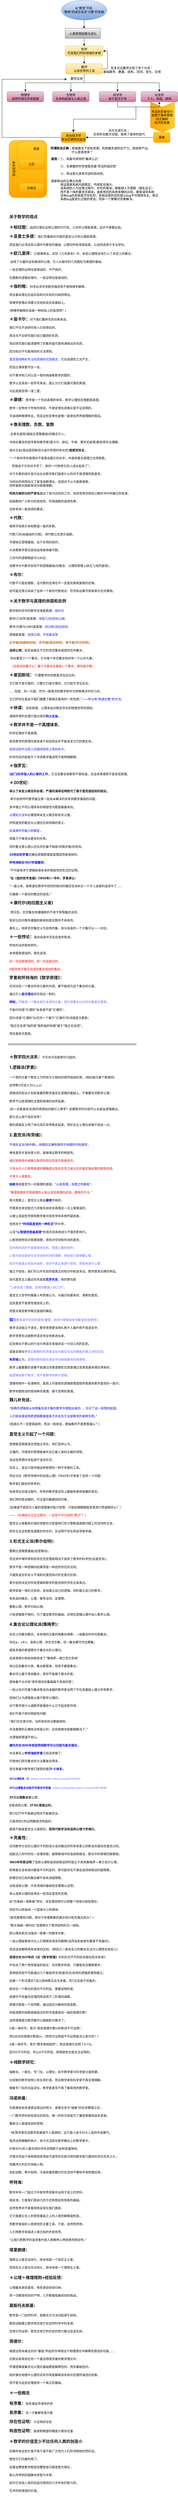 <mxfile version="21.5.0" type="github">
  <diagram name="第 1 页" id="I5FgWsDHJZ8hdMLuHsBY">
    <mxGraphModel dx="729" dy="734" grid="1" gridSize="10" guides="1" tooltips="1" connect="1" arrows="1" fold="1" page="1" pageScale="1" pageWidth="827" pageHeight="1169" math="0" shadow="0">
      <root>
        <mxCell id="0" />
        <mxCell id="1" parent="0" />
        <mxCell id="eaX9Ms1q94o2it5L9uL4-3" value="" style="edgeStyle=orthogonalEdgeStyle;rounded=0;orthogonalLoop=1;jettySize=auto;html=1;" parent="1" source="eaX9Ms1q94o2it5L9uL4-1" target="eaX9Ms1q94o2it5L9uL4-2" edge="1">
          <mxGeometry relative="1" as="geometry" />
        </mxCell>
        <mxCell id="eaX9Ms1q94o2it5L9uL4-1" value="哲学&lt;br&gt;尽显我们所知领域的本相" style="rounded=1;whiteSpace=wrap;html=1;fillColor=#fff2cc;gradientColor=#ffd966;strokeColor=#d6b656;" parent="1" vertex="1">
          <mxGeometry x="330" y="234" width="150" height="40" as="geometry" />
        </mxCell>
        <mxCell id="eaX9Ms1q94o2it5L9uL4-8" style="edgeStyle=orthogonalEdgeStyle;rounded=0;orthogonalLoop=1;jettySize=auto;html=1;exitX=1;exitY=0.5;exitDx=0;exitDy=0;entryX=1;entryY=0.5;entryDx=0;entryDy=0;" parent="1" source="eaX9Ms1q94o2it5L9uL4-2" target="eaX9Ms1q94o2it5L9uL4-1" edge="1">
          <mxGeometry relative="1" as="geometry" />
        </mxCell>
        <mxCell id="eaX9Ms1q94o2it5L9uL4-11" style="edgeStyle=orthogonalEdgeStyle;rounded=0;orthogonalLoop=1;jettySize=auto;html=1;exitX=0.5;exitY=1;exitDx=0;exitDy=0;entryX=0.5;entryY=0;entryDx=0;entryDy=0;" parent="1" source="eaX9Ms1q94o2it5L9uL4-2" target="eaX9Ms1q94o2it5L9uL4-5" edge="1">
          <mxGeometry relative="1" as="geometry" />
        </mxCell>
        <mxCell id="eaX9Ms1q94o2it5L9uL4-12" style="edgeStyle=orthogonalEdgeStyle;rounded=0;orthogonalLoop=1;jettySize=auto;html=1;exitX=0.5;exitY=1;exitDx=0;exitDy=0;" parent="1" source="eaX9Ms1q94o2it5L9uL4-2" target="eaX9Ms1q94o2it5L9uL4-16" edge="1">
          <mxGeometry relative="1" as="geometry" />
        </mxCell>
        <mxCell id="eaX9Ms1q94o2it5L9uL4-13" style="edgeStyle=orthogonalEdgeStyle;rounded=0;orthogonalLoop=1;jettySize=auto;html=1;exitX=0.5;exitY=1;exitDx=0;exitDy=0;entryX=0.5;entryY=0;entryDx=0;entryDy=0;" parent="1" source="eaX9Ms1q94o2it5L9uL4-2" target="eaX9Ms1q94o2it5L9uL4-6" edge="1">
          <mxGeometry relative="1" as="geometry" />
        </mxCell>
        <mxCell id="8Px-4GD9ZR5lqGDnZtQS-9" style="edgeStyle=orthogonalEdgeStyle;rounded=0;orthogonalLoop=1;jettySize=auto;html=1;exitX=0.5;exitY=1;exitDx=0;exitDy=0;entryX=0.5;entryY=0;entryDx=0;entryDy=0;" edge="1" parent="1" source="eaX9Ms1q94o2it5L9uL4-2" target="eaX9Ms1q94o2it5L9uL4-10">
          <mxGeometry relative="1" as="geometry" />
        </mxCell>
        <mxCell id="eaX9Ms1q94o2it5L9uL4-2" value="数学&lt;br&gt;认知世界的工具" style="whiteSpace=wrap;html=1;rounded=1;fillColor=#fff2cc;gradientColor=#ffd966;strokeColor=#d6b656;" parent="1" vertex="1">
          <mxGeometry x="332.5" y="304" width="145" height="40" as="geometry" />
        </mxCell>
        <mxCell id="eaX9Ms1q94o2it5L9uL4-7" style="edgeStyle=orthogonalEdgeStyle;rounded=0;orthogonalLoop=1;jettySize=auto;html=1;exitX=0.5;exitY=1;exitDx=0;exitDy=0;entryX=0.5;entryY=0;entryDx=0;entryDy=0;" parent="1" source="eaX9Ms1q94o2it5L9uL4-4" target="eaX9Ms1q94o2it5L9uL4-1" edge="1">
          <mxGeometry relative="1" as="geometry" />
        </mxCell>
        <mxCell id="eaX9Ms1q94o2it5L9uL4-4" value="" style="rounded=0;whiteSpace=wrap;html=1;fillColor=#f5f5f5;gradientColor=#b3b3b3;strokeColor=#666666;" parent="1" vertex="1">
          <mxGeometry x="330" y="164" width="140" height="40" as="geometry" />
        </mxCell>
        <mxCell id="eaX9Ms1q94o2it5L9uL4-5" value="物理学&lt;br&gt;自然环境与宇宙探索" style="whiteSpace=wrap;html=1;rounded=1;fillColor=#e6d0de;gradientColor=#d5739d;strokeColor=#996185;" parent="1" vertex="1">
          <mxGeometry x="100" y="414" width="145" height="40" as="geometry" />
        </mxCell>
        <mxCell id="eaX9Ms1q94o2it5L9uL4-6" value="经济学&lt;br&gt;经于民济于世" style="whiteSpace=wrap;html=1;rounded=1;fillColor=#e6d0de;gradientColor=#d5739d;strokeColor=#996185;" parent="1" vertex="1">
          <mxGeometry x="464.5" y="414" width="145" height="40" as="geometry" />
        </mxCell>
        <mxCell id="eaX9Ms1q94o2it5L9uL4-9" value="反复论证数学出现了多个分支：&lt;br&gt;基础数学、数量、结构、空间、变化、应用" style="text;html=1;align=center;verticalAlign=middle;resizable=0;points=[];autosize=1;strokeColor=none;fillColor=none;" parent="1" vertex="1">
          <mxGeometry x="469" y="308" width="250" height="40" as="geometry" />
        </mxCell>
        <mxCell id="eaX9Ms1q94o2it5L9uL4-10" value="生物学&lt;br&gt;生命的起源与人类之谜" style="whiteSpace=wrap;html=1;rounded=1;fillColor=#e6d0de;gradientColor=#d5739d;strokeColor=#996185;" parent="1" vertex="1">
          <mxGeometry x="280" y="414" width="145" height="40" as="geometry" />
        </mxCell>
        <mxCell id="eaX9Ms1q94o2it5L9uL4-14" value="数学应用" style="text;html=1;align=center;verticalAlign=middle;resizable=0;points=[];autosize=1;strokeColor=none;fillColor=none;" parent="1" vertex="1">
          <mxGeometry x="340" y="348" width="70" height="30" as="geometry" />
        </mxCell>
        <mxCell id="eaX9Ms1q94o2it5L9uL4-16" value="社会学&lt;br&gt;个人、家庭、群体" style="whiteSpace=wrap;html=1;rounded=1;fillColor=#e6d0de;gradientColor=#d5739d;strokeColor=#996185;" parent="1" vertex="1">
          <mxGeometry x="630" y="414" width="145" height="40" as="geometry" />
        </mxCell>
        <mxCell id="eaX9Ms1q94o2it5L9uL4-24" style="edgeStyle=orthogonalEdgeStyle;rounded=0;orthogonalLoop=1;jettySize=auto;html=1;exitX=0;exitY=0.5;exitDx=0;exitDy=0;entryX=1;entryY=0.5;entryDx=0;entryDy=0;" parent="1" source="eaX9Ms1q94o2it5L9uL4-21" target="eaX9Ms1q94o2it5L9uL4-22" edge="1">
          <mxGeometry relative="1" as="geometry" />
        </mxCell>
        <mxCell id="eaX9Ms1q94o2it5L9uL4-21" value="国家" style="whiteSpace=wrap;html=1;rounded=1;fillColor=#ffcd28;gradientColor=#ffa500;strokeColor=#d79b00;" parent="1" vertex="1">
          <mxGeometry x="680" y="574" width="65" height="40" as="geometry" />
        </mxCell>
        <mxCell id="eaX9Ms1q94o2it5L9uL4-30" style="edgeStyle=orthogonalEdgeStyle;rounded=0;orthogonalLoop=1;jettySize=auto;html=1;exitX=0;exitY=0.5;exitDx=0;exitDy=0;entryX=-0.057;entryY=0.567;entryDx=0;entryDy=0;entryPerimeter=0;" parent="1" source="eaX9Ms1q94o2it5L9uL4-22" target="eaX9Ms1q94o2it5L9uL4-14" edge="1">
          <mxGeometry relative="1" as="geometry">
            <mxPoint x="90" y="554" as="targetPoint" />
            <Array as="points">
              <mxPoint x="80" y="594" />
              <mxPoint x="80" y="365" />
            </Array>
          </mxGeometry>
        </mxCell>
        <mxCell id="eaX9Ms1q94o2it5L9uL4-22" value="政治经济学&lt;br&gt;政治正确性的追求" style="whiteSpace=wrap;html=1;rounded=1;fillColor=#ffcd28;gradientColor=#ffa500;strokeColor=#d79b00;" parent="1" vertex="1">
          <mxGeometry x="314" y="574" width="97.5" height="40" as="geometry" />
        </mxCell>
        <mxCell id="eaX9Ms1q94o2it5L9uL4-27" value="" style="shape=step;perimeter=stepPerimeter;whiteSpace=wrap;html=1;fixedSize=1;rotation=90;fillColor=#ffcd28;gradientColor=#ffa500;strokeColor=#d79b00;" parent="1" vertex="1">
          <mxGeometry x="655" y="466.5" width="120" height="95" as="geometry" />
        </mxCell>
        <mxCell id="eaX9Ms1q94o2it5L9uL4-26" value="市民的衣食住行&lt;br&gt;依赖于集体思想&lt;br&gt;的正确和&lt;br&gt;经济的发展" style="text;html=1;align=center;verticalAlign=middle;resizable=0;points=[];autosize=1;strokeColor=none;fillColor=none;" parent="1" vertex="1">
          <mxGeometry x="657.5" y="479" width="110" height="70" as="geometry" />
        </mxCell>
        <mxCell id="eaX9Ms1q94o2it5L9uL4-15" style="edgeStyle=orthogonalEdgeStyle;rounded=0;orthogonalLoop=1;jettySize=auto;html=1;exitX=0.5;exitY=1;exitDx=0;exitDy=0;entryX=0.5;entryY=1;entryDx=0;entryDy=0;" parent="1" source="eaX9Ms1q94o2it5L9uL4-6" target="eaX9Ms1q94o2it5L9uL4-16" edge="1">
          <mxGeometry relative="1" as="geometry" />
        </mxCell>
        <mxCell id="eaX9Ms1q94o2it5L9uL4-28" value="达尔文进化论：&lt;br&gt;生命的无数次试错，换来了身体的迭代" style="text;html=1;align=center;verticalAlign=middle;resizable=0;points=[];autosize=1;strokeColor=none;fillColor=none;" parent="1" vertex="1">
          <mxGeometry x="427.5" y="554" width="230" height="40" as="geometry" />
        </mxCell>
        <mxCell id="eaX9Ms1q94o2it5L9uL4-31" value="&lt;b&gt;所谓政治正确：&lt;/b&gt;是根据当下现有资源，利用最先进的生产力，高效率产出。&lt;br&gt;&amp;nbsp; &amp;nbsp; &amp;nbsp; &amp;nbsp; &amp;nbsp; &amp;nbsp; &amp;nbsp; &amp;nbsp; &amp;nbsp; &amp;nbsp; &amp;nbsp; &amp;nbsp; &amp;nbsp;什么是高效率？" style="text;html=1;align=left;verticalAlign=middle;resizable=0;points=[];autosize=1;strokeColor=none;fillColor=none;" parent="1" vertex="1">
          <mxGeometry x="270" y="624" width="420" height="40" as="geometry" />
        </mxCell>
        <mxCell id="eaX9Ms1q94o2it5L9uL4-32" value="" style="whiteSpace=wrap;html=1;rounded=1;fillColor=#ffcd28;gradientColor=#ffa500;strokeColor=#d79b00;" parent="1" vertex="1">
          <mxGeometry x="107.5" y="606" width="150" height="225" as="geometry" />
        </mxCell>
        <mxCell id="eaX9Ms1q94o2it5L9uL4-36" value="政治经济学" style="text;html=1;align=center;verticalAlign=middle;resizable=0;points=[];autosize=1;strokeColor=none;fillColor=none;rotation=-90;" parent="1" vertex="1">
          <mxGeometry x="87.5" y="703" width="80" height="30" as="geometry" />
        </mxCell>
        <mxCell id="eaX9Ms1q94o2it5L9uL4-38" value="&lt;div style=&quot;text-align: left;&quot;&gt;&lt;span style=&quot;background-color: initial;&quot;&gt;&lt;b&gt;高效：&lt;/b&gt;①、具备可续持的&lt;/span&gt;&lt;span style=&quot;background-color: initial;&quot;&gt;“集体公正&lt;/span&gt;&lt;span style=&quot;background-color: initial;&quot;&gt;”&lt;/span&gt;&lt;/div&gt;&lt;div style=&quot;text-align: left;&quot;&gt;&lt;span style=&quot;background-color: initial;&quot;&gt;&lt;br&gt;&lt;/span&gt;&lt;/div&gt;&lt;div style=&quot;text-align: left;&quot;&gt;&amp;nbsp; &amp;nbsp; &amp;nbsp; &amp;nbsp; &amp;nbsp; &amp;nbsp;②、在离散的时空域里具备“灵活的适应性”&lt;/div&gt;&lt;div style=&quot;text-align: left;&quot;&gt;&lt;span style=&quot;background-color: initial;&quot;&gt;&lt;br&gt;&lt;/span&gt;&lt;/div&gt;&lt;div style=&quot;text-align: left;&quot;&gt;&lt;span style=&quot;background-color: initial;&quot;&gt;&amp;nbsp; &amp;nbsp; &amp;nbsp; &amp;nbsp; &amp;nbsp; &amp;nbsp;③、政治变化具有可逆的双向性。&lt;/span&gt;&lt;br&gt;&lt;/div&gt;&lt;div style=&quot;text-align: left;&quot;&gt;&lt;span style=&quot;background-color: initial;&quot;&gt;&lt;br&gt;&lt;/span&gt;&lt;/div&gt;&lt;div style=&quot;text-align: left;&quot;&gt;&lt;span style=&quot;background-color: initial;&quot;&gt;国家政治的正确方向是：&lt;/span&gt;&lt;/div&gt;&lt;div style=&quot;text-align: left;&quot;&gt;&lt;span style=&quot;background-color: initial;&quot;&gt;&amp;nbsp; &amp;nbsp; &amp;nbsp; &amp;nbsp; &amp;nbsp; &amp;nbsp;保证国家系统内部稳定，外部安全强大。&lt;/span&gt;&lt;/div&gt;&lt;div style=&quot;text-align: left;&quot;&gt;&lt;span style=&quot;background-color: initial;&quot;&gt;&amp;nbsp; &amp;nbsp; &amp;nbsp; &amp;nbsp; &amp;nbsp; &amp;nbsp;该系统的人为运营过程中，存在的错误，都能够人为更新（拨乱反正）&lt;/span&gt;&lt;/div&gt;&lt;div style=&quot;text-align: left;&quot;&gt;&lt;span style=&quot;background-color: initial;&quot;&gt;&amp;nbsp; &amp;nbsp; &amp;nbsp; &amp;nbsp; &amp;nbsp; &amp;nbsp;而不是一味的要求无错误，或者用别的系统来横向比较，都是误导系统&lt;/span&gt;&lt;/div&gt;&lt;div style=&quot;text-align: left;&quot;&gt;&amp;nbsp; &amp;nbsp; &amp;nbsp; &amp;nbsp; &amp;nbsp; &amp;nbsp;没有bug的系统是不存在的，系统运营的目的是让bug不可喧宾夺主。修正&lt;/div&gt;&lt;div style=&quot;text-align: left;&quot;&gt;&amp;nbsp; &amp;nbsp; &amp;nbsp; &amp;nbsp; &amp;nbsp; &amp;nbsp;系统bug是进化过程的常态。而非一个策略可完美解决。&lt;/div&gt;" style="text;html=1;align=center;verticalAlign=middle;resizable=0;points=[];autosize=1;strokeColor=none;fillColor=none;" parent="1" vertex="1">
          <mxGeometry x="261" y="663" width="450" height="190" as="geometry" />
        </mxCell>
        <mxCell id="eaX9Ms1q94o2it5L9uL4-40" value="" style="whiteSpace=wrap;html=1;rounded=1;fillColor=#ffcd28;gradientColor=#ffa500;strokeColor=#d79b00;" parent="1" vertex="1">
          <mxGeometry x="140" y="609" width="110" height="218" as="geometry" />
        </mxCell>
        <mxCell id="eaX9Ms1q94o2it5L9uL4-41" value="高效" style="text;html=1;align=center;verticalAlign=middle;resizable=0;points=[];autosize=1;strokeColor=none;fillColor=none;" parent="1" vertex="1">
          <mxGeometry x="190" y="624" width="50" height="30" as="geometry" />
        </mxCell>
        <mxCell id="eaX9Ms1q94o2it5L9uL4-33" value="公正" style="whiteSpace=wrap;html=1;rounded=1;fillColor=#ffcd28;gradientColor=#ffa500;strokeColor=#d79b00;" parent="1" vertex="1">
          <mxGeometry x="147.5" y="679" width="97.5" height="40" as="geometry" />
        </mxCell>
        <mxCell id="eaX9Ms1q94o2it5L9uL4-35" value="可修正" style="whiteSpace=wrap;html=1;rounded=1;fillColor=#ffcd28;gradientColor=#ffa500;strokeColor=#d79b00;" parent="1" vertex="1">
          <mxGeometry x="147.5" y="774" width="97.5" height="40" as="geometry" />
        </mxCell>
        <mxCell id="bilKfY__KzNlAE83Sl6Y-1" value="&lt;p style=&quot;margin: 0px 0px 1.4em; color: rgb(18, 18, 18); font-family: -apple-system, BlinkMacSystemFont, &amp;quot;Helvetica Neue&amp;quot;, &amp;quot;PingFang SC&amp;quot;, &amp;quot;Microsoft YaHei&amp;quot;, &amp;quot;Source Han Sans SC&amp;quot;, &amp;quot;Noto Sans CJK SC&amp;quot;, &amp;quot;WenQuanYi Micro Hei&amp;quot;, sans-serif; font-size: medium; text-align: start; background-color: rgb(255, 255, 255);&quot; data-pid=&quot;-0l4N5YY&quot; data-first-child=&quot;&quot;&gt;&lt;b&gt;关于数学的观点&lt;/b&gt;&lt;/p&gt;&lt;p style=&quot;margin: 1.4em 0px; color: rgb(18, 18, 18); font-family: -apple-system, BlinkMacSystemFont, &amp;quot;Helvetica Neue&amp;quot;, &amp;quot;PingFang SC&amp;quot;, &amp;quot;Microsoft YaHei&amp;quot;, &amp;quot;Source Han Sans SC&amp;quot;, &amp;quot;Noto Sans CJK SC&amp;quot;, &amp;quot;WenQuanYi Micro Hei&amp;quot;, sans-serif; text-align: start; background-color: rgb(255, 255, 255);&quot; data-pid=&quot;8iKzsMPk&quot;&gt;&lt;b style=&quot;font-size: medium;&quot;&gt;☆柏拉图：&lt;/b&gt;&lt;font style=&quot;font-size: 12px;&quot;&gt;由回忆理论证明公理的可行性。几何学公理是真理，&lt;/font&gt;这并不需要实践。&lt;/p&gt;&lt;p style=&quot;margin: 1.4em 0px; color: rgb(18, 18, 18); font-family: -apple-system, BlinkMacSystemFont, &amp;quot;Helvetica Neue&amp;quot;, &amp;quot;PingFang SC&amp;quot;, &amp;quot;Microsoft YaHei&amp;quot;, &amp;quot;Source Han Sans SC&amp;quot;, &amp;quot;Noto Sans CJK SC&amp;quot;, &amp;quot;WenQuanYi Micro Hei&amp;quot;, sans-serif; text-align: start; background-color: rgb(255, 255, 255);&quot; data-pid=&quot;ZA_BU6yN&quot;&gt;&lt;b style=&quot;font-size: medium;&quot;&gt;☆亚里士多德：&lt;/b&gt;我们凭着绝对可靠的直觉认识到公理是真理，&lt;/p&gt;&lt;p style=&quot;margin: 1.4em 0px; color: rgb(18, 18, 18); font-family: -apple-system, BlinkMacSystemFont, &amp;quot;Helvetica Neue&amp;quot;, &amp;quot;PingFang SC&amp;quot;, &amp;quot;Microsoft YaHei&amp;quot;, &amp;quot;Source Han Sans SC&amp;quot;, &amp;quot;Noto Sans CJK SC&amp;quot;, &amp;quot;WenQuanYi Micro Hei&amp;quot;, sans-serif; text-align: start; background-color: rgb(255, 255, 255);&quot; data-pid=&quot;ZA_BU6yN&quot;&gt;而且我们必须这些公理作为推导的基础&lt;font style=&quot;font-size: 10px;&quot;&gt;。&lt;/font&gt;公理对所有领域皆真，公设则适用于专业学科。&lt;/p&gt;&lt;p style=&quot;margin: 1.4em 0px; color: rgb(18, 18, 18); font-family: -apple-system, BlinkMacSystemFont, &amp;quot;Helvetica Neue&amp;quot;, &amp;quot;PingFang SC&amp;quot;, &amp;quot;Microsoft YaHei&amp;quot;, &amp;quot;Source Han Sans SC&amp;quot;, &amp;quot;Noto Sans CJK SC&amp;quot;, &amp;quot;WenQuanYi Micro Hei&amp;quot;, sans-serif; text-align: start; background-color: rgb(255, 255, 255);&quot; data-pid=&quot;lfIeqyME&quot;&gt;&lt;b style=&quot;font-size: medium;&quot;&gt;☆欧几里得：&lt;/b&gt;&lt;font style=&quot;font-size: 12px;&quot;&gt;公理演绎法。实际《几何原本》中，&lt;/font&gt;有些公理隐含地引入了未定义的概念，&lt;/p&gt;&lt;p style=&quot;margin: 1.4em 0px; color: rgb(18, 18, 18); font-family: -apple-system, BlinkMacSystemFont, &amp;quot;Helvetica Neue&amp;quot;, &amp;quot;PingFang SC&amp;quot;, &amp;quot;Microsoft YaHei&amp;quot;, &amp;quot;Source Han Sans SC&amp;quot;, &amp;quot;Noto Sans CJK SC&amp;quot;, &amp;quot;WenQuanYi Micro Hei&amp;quot;, sans-serif; text-align: start; background-color: rgb(255, 255, 255);&quot; data-pid=&quot;lfIeqyME&quot;&gt;&lt;font style=&quot;font-size: 12px;&quot;&gt;&amp;nbsp;运用了大量的没有阐述的公理，&lt;/font&gt;引入头脑中的几何图形为推理的基础，&lt;/p&gt;&lt;p style=&quot;margin: 1.4em 0px; color: rgb(18, 18, 18); font-family: -apple-system, BlinkMacSystemFont, &amp;quot;Helvetica Neue&amp;quot;, &amp;quot;PingFang SC&amp;quot;, &amp;quot;Microsoft YaHei&amp;quot;, &amp;quot;Source Han Sans SC&amp;quot;, &amp;quot;Noto Sans CJK SC&amp;quot;, &amp;quot;WenQuanYi Micro Hei&amp;quot;, sans-serif; text-align: start; background-color: rgb(255, 255, 255);&quot; data-pid=&quot;lfIeqyME&quot;&gt;&lt;font style=&quot;font-size: 12px;&quot;&gt;一些定理的证明也是错误的、不严密的；&lt;/font&gt;&lt;/p&gt;&lt;p style=&quot;margin: 1.4em 0px; color: rgb(18, 18, 18); font-family: -apple-system, BlinkMacSystemFont, &amp;quot;Helvetica Neue&amp;quot;, &amp;quot;PingFang SC&amp;quot;, &amp;quot;Microsoft YaHei&amp;quot;, &amp;quot;Source Han Sans SC&amp;quot;, &amp;quot;Noto Sans CJK SC&amp;quot;, &amp;quot;WenQuanYi Micro Hei&amp;quot;, sans-serif; text-align: start; background-color: rgb(255, 255, 255);&quot; data-pid=&quot;lfIeqyME&quot;&gt;&lt;font style=&quot;font-size: 12px;&quot;&gt;在整数的逻辑处理中，一些证明也是错误的。&lt;/font&gt;&lt;/p&gt;&lt;p style=&quot;margin: 1.4em 0px; color: rgb(18, 18, 18); font-family: -apple-system, BlinkMacSystemFont, &amp;quot;Helvetica Neue&amp;quot;, &amp;quot;PingFang SC&amp;quot;, &amp;quot;Microsoft YaHei&amp;quot;, &amp;quot;Source Han Sans SC&amp;quot;, &amp;quot;Noto Sans CJK SC&amp;quot;, &amp;quot;WenQuanYi Micro Hei&amp;quot;, sans-serif; text-align: start; background-color: rgb(255, 255, 255);&quot; data-pid=&quot;R1uGb3oj&quot;&gt;&lt;b style=&quot;font-size: medium;&quot;&gt;☆伽利略：&lt;/b&gt;&lt;font style=&quot;font-size: 12px;&quot;&gt;科学必须寻求数学描述而不是物理学解释，&lt;/font&gt;&lt;/p&gt;&lt;p style=&quot;margin: 1.4em 0px; color: rgb(18, 18, 18); font-family: -apple-system, BlinkMacSystemFont, &amp;quot;Helvetica Neue&amp;quot;, &amp;quot;PingFang SC&amp;quot;, &amp;quot;Microsoft YaHei&amp;quot;, &amp;quot;Source Han Sans SC&amp;quot;, &amp;quot;Noto Sans CJK SC&amp;quot;, &amp;quot;WenQuanYi Micro Hei&amp;quot;, sans-serif; text-align: start; background-color: rgb(255, 255, 255);&quot; data-pid=&quot;R1uGb3oj&quot;&gt;&lt;font style=&quot;font-size: 12px;&quot;&gt;而且基本理论应由实验和对实验的归纳而得出。&lt;/font&gt;&lt;/p&gt;&lt;p style=&quot;margin: 1.4em 0px; color: rgb(18, 18, 18); font-family: -apple-system, BlinkMacSystemFont, &amp;quot;Helvetica Neue&amp;quot;, &amp;quot;PingFang SC&amp;quot;, &amp;quot;Microsoft YaHei&amp;quot;, &amp;quot;Source Han Sans SC&amp;quot;, &amp;quot;Noto Sans CJK SC&amp;quot;, &amp;quot;WenQuanYi Micro Hei&amp;quot;, sans-serif; text-align: start; background-color: rgb(255, 255, 255);&quot; data-pid=&quot;R1uGb3oj&quot;&gt;&lt;font style=&quot;font-size: 12px;&quot;&gt;物理学原理必须建立在经验及实验基础上。&lt;/font&gt;&lt;/p&gt;&lt;p style=&quot;margin: 1.4em 0px; color: rgb(18, 18, 18); font-family: -apple-system, BlinkMacSystemFont, &amp;quot;Helvetica Neue&amp;quot;, &amp;quot;PingFang SC&amp;quot;, &amp;quot;Microsoft YaHei&amp;quot;, &amp;quot;Source Han Sans SC&amp;quot;, &amp;quot;Noto Sans CJK SC&amp;quot;, &amp;quot;WenQuanYi Micro Hei&amp;quot;, sans-serif; text-align: start; background-color: rgb(255, 255, 255);&quot; data-pid=&quot;R1uGb3oj&quot;&gt;&lt;font style=&quot;font-size: 12px;&quot;&gt;(物理学解释应该是一种经验上的直观吧？)&lt;/font&gt;&lt;/p&gt;&lt;p style=&quot;margin: 1.4em 0px; color: rgb(18, 18, 18); font-family: -apple-system, BlinkMacSystemFont, &amp;quot;Helvetica Neue&amp;quot;, &amp;quot;PingFang SC&amp;quot;, &amp;quot;Microsoft YaHei&amp;quot;, &amp;quot;Source Han Sans SC&amp;quot;, &amp;quot;Noto Sans CJK SC&amp;quot;, &amp;quot;WenQuanYi Micro Hei&amp;quot;, sans-serif; text-align: start; background-color: rgb(255, 255, 255);&quot; data-pid=&quot;VMRv8nQa&quot;&gt;&lt;b style=&quot;font-size: medium;&quot;&gt;☆笛卡尔：&lt;/b&gt;&lt;font style=&quot;font-size: 12px;&quot;&gt;对于我们要研究的对象来说，&lt;/font&gt;&lt;/p&gt;&lt;p style=&quot;margin: 1.4em 0px; color: rgb(18, 18, 18); font-family: -apple-system, BlinkMacSystemFont, &amp;quot;Helvetica Neue&amp;quot;, &amp;quot;PingFang SC&amp;quot;, &amp;quot;Microsoft YaHei&amp;quot;, &amp;quot;Source Han Sans SC&amp;quot;, &amp;quot;Noto Sans CJK SC&amp;quot;, &amp;quot;WenQuanYi Micro Hei&amp;quot;, sans-serif; text-align: start; background-color: rgb(255, 255, 255);&quot; data-pid=&quot;VMRv8nQa&quot;&gt;&lt;font style=&quot;font-size: 12px;&quot;&gt;我们不仅不该研究他人已经想出的，&lt;/font&gt;&lt;/p&gt;&lt;p style=&quot;margin: 1.4em 0px; color: rgb(18, 18, 18); font-family: -apple-system, BlinkMacSystemFont, &amp;quot;Helvetica Neue&amp;quot;, &amp;quot;PingFang SC&amp;quot;, &amp;quot;Microsoft YaHei&amp;quot;, &amp;quot;Source Han Sans SC&amp;quot;, &amp;quot;Noto Sans CJK SC&amp;quot;, &amp;quot;WenQuanYi Micro Hei&amp;quot;, sans-serif; text-align: start; background-color: rgb(255, 255, 255);&quot; data-pid=&quot;VMRv8nQa&quot;&gt;&lt;font style=&quot;font-size: 12px;&quot;&gt;&lt;font style=&quot;&quot;&gt;而且也不应研究我们自己臆测的东西&lt;/font&gt;&lt;font style=&quot;&quot;&gt;，&lt;/font&gt;&lt;/font&gt;&lt;/p&gt;&lt;p style=&quot;margin: 1.4em 0px; color: rgb(18, 18, 18); font-family: -apple-system, BlinkMacSystemFont, &amp;quot;Helvetica Neue&amp;quot;, &amp;quot;PingFang SC&amp;quot;, &amp;quot;Microsoft YaHei&amp;quot;, &amp;quot;Source Han Sans SC&amp;quot;, &amp;quot;Noto Sans CJK SC&amp;quot;, &amp;quot;WenQuanYi Micro Hei&amp;quot;, sans-serif; text-align: start; background-color: rgb(255, 255, 255);&quot; data-pid=&quot;VMRv8nQa&quot;&gt;&lt;font style=&quot;font-size: 12px;&quot;&gt;而应研究我们能清楚明了的看到或可靠地演绎出的东西，&lt;/font&gt;&lt;/p&gt;&lt;p style=&quot;margin: 1.4em 0px; color: rgb(18, 18, 18); font-family: -apple-system, BlinkMacSystemFont, &amp;quot;Helvetica Neue&amp;quot;, &amp;quot;PingFang SC&amp;quot;, &amp;quot;Microsoft YaHei&amp;quot;, &amp;quot;Source Han Sans SC&amp;quot;, &amp;quot;Noto Sans CJK SC&amp;quot;, &amp;quot;WenQuanYi Micro Hei&amp;quot;, sans-serif; text-align: start; background-color: rgb(255, 255, 255);&quot; data-pid=&quot;VMRv8nQa&quot;&gt;&lt;font style=&quot;font-size: 12px;&quot;&gt;因为知识不可能用别的方法得到。&lt;/font&gt;&lt;/p&gt;&lt;p style=&quot;margin: 1.4em 0px; font-family: -apple-system, BlinkMacSystemFont, &amp;quot;Helvetica Neue&amp;quot;, &amp;quot;PingFang SC&amp;quot;, &amp;quot;Microsoft YaHei&amp;quot;, &amp;quot;Source Han Sans SC&amp;quot;, &amp;quot;Noto Sans CJK SC&amp;quot;, &amp;quot;WenQuanYi Micro Hei&amp;quot;, sans-serif; text-align: start; background-color: rgb(255, 255, 255);&quot; data-pid=&quot;VMRv8nQa&quot;&gt;&lt;font style=&quot;font-size: 12px;&quot;&gt;&lt;b style=&quot;&quot;&gt;&lt;font color=&quot;#6666ff&quot;&gt;直觉是纯粹的专注的思维的可靠概念，&lt;/font&gt;&lt;/b&gt;&lt;font color=&quot;#121212&quot;&gt;它仅由理性之光产生，&lt;/font&gt;&lt;/font&gt;&lt;/p&gt;&lt;p style=&quot;margin: 1.4em 0px; font-family: -apple-system, BlinkMacSystemFont, &amp;quot;Helvetica Neue&amp;quot;, &amp;quot;PingFang SC&amp;quot;, &amp;quot;Microsoft YaHei&amp;quot;, &amp;quot;Source Han Sans SC&amp;quot;, &amp;quot;Noto Sans CJK SC&amp;quot;, &amp;quot;WenQuanYi Micro Hei&amp;quot;, sans-serif; text-align: start; background-color: rgb(255, 255, 255);&quot; data-pid=&quot;VMRv8nQa&quot;&gt;&lt;font style=&quot;font-size: 12px;&quot;&gt;&lt;font color=&quot;#121212&quot;&gt;而且比演绎更可信一些。&lt;/font&gt;&lt;/font&gt;&lt;/p&gt;&lt;p style=&quot;margin: 1.4em 0px; color: rgb(18, 18, 18); font-family: -apple-system, BlinkMacSystemFont, &amp;quot;Helvetica Neue&amp;quot;, &amp;quot;PingFang SC&amp;quot;, &amp;quot;Microsoft YaHei&amp;quot;, &amp;quot;Source Han Sans SC&amp;quot;, &amp;quot;Noto Sans CJK SC&amp;quot;, &amp;quot;WenQuanYi Micro Hei&amp;quot;, sans-serif; text-align: start; background-color: rgb(255, 255, 255);&quot; data-pid=&quot;VMRv8nQa&quot;&gt;&lt;font style=&quot;font-size: 12px;&quot;&gt;对于算术和几何以及一般的纯抽象数学的图形、&lt;/font&gt;&lt;/p&gt;&lt;p style=&quot;margin: 1.4em 0px; color: rgb(18, 18, 18); font-family: -apple-system, BlinkMacSystemFont, &amp;quot;Helvetica Neue&amp;quot;, &amp;quot;PingFang SC&amp;quot;, &amp;quot;Microsoft YaHei&amp;quot;, &amp;quot;Source Han Sans SC&amp;quot;, &amp;quot;Noto Sans CJK SC&amp;quot;, &amp;quot;WenQuanYi Micro Hei&amp;quot;, sans-serif; text-align: start; background-color: rgb(255, 255, 255);&quot; data-pid=&quot;VMRv8nQa&quot;&gt;&lt;font style=&quot;font-size: 12px;&quot;&gt;数字以及其他一些符号来说，我认为它们是最可靠的真理，&lt;/font&gt;&lt;/p&gt;&lt;p style=&quot;margin: 1.4em 0px; color: rgb(18, 18, 18); font-family: -apple-system, BlinkMacSystemFont, &amp;quot;Helvetica Neue&amp;quot;, &amp;quot;PingFang SC&amp;quot;, &amp;quot;Microsoft YaHei&amp;quot;, &amp;quot;Source Han Sans SC&amp;quot;, &amp;quot;Noto Sans CJK SC&amp;quot;, &amp;quot;WenQuanYi Micro Hei&amp;quot;, sans-serif; text-align: start; background-color: rgb(255, 255, 255);&quot; data-pid=&quot;VMRv8nQa&quot;&gt;&lt;font style=&quot;font-size: 12px;&quot;&gt;对此我感觉得一清二楚。&lt;/font&gt;&lt;/p&gt;&lt;p style=&quot;margin: 1.4em 0px; color: rgb(18, 18, 18); font-family: -apple-system, BlinkMacSystemFont, &amp;quot;Helvetica Neue&amp;quot;, &amp;quot;PingFang SC&amp;quot;, &amp;quot;Microsoft YaHei&amp;quot;, &amp;quot;Source Han Sans SC&amp;quot;, &amp;quot;Noto Sans CJK SC&amp;quot;, &amp;quot;WenQuanYi Micro Hei&amp;quot;, sans-serif; text-align: start; background-color: rgb(255, 255, 255);&quot; data-pid=&quot;I5NqIC6I&quot;&gt;&lt;font style=&quot;&quot;&gt;&lt;b style=&quot;&quot;&gt;&lt;font style=&quot;font-size: 16px;&quot;&gt;☆康德：&lt;/font&gt;&lt;/b&gt;数学是一个先验真理的体系，数学公理和定理都是真理。&lt;/font&gt;&lt;/p&gt;&lt;p style=&quot;margin: 1.4em 0px; color: rgb(18, 18, 18); font-family: -apple-system, BlinkMacSystemFont, &amp;quot;Helvetica Neue&amp;quot;, &amp;quot;PingFang SC&amp;quot;, &amp;quot;Microsoft YaHei&amp;quot;, &amp;quot;Source Han Sans SC&amp;quot;, &amp;quot;Noto Sans CJK SC&amp;quot;, &amp;quot;WenQuanYi Micro Hei&amp;quot;, sans-serif; text-align: start; background-color: rgb(255, 255, 255);&quot; data-pid=&quot;I5NqIC6I&quot;&gt;&lt;font style=&quot;&quot;&gt;数学一定吻合于所有的经验，牛顿定律及其推论是不证自明的，&lt;/font&gt;&lt;/p&gt;&lt;p style=&quot;margin: 1.4em 0px; color: rgb(18, 18, 18); font-family: -apple-system, BlinkMacSystemFont, &amp;quot;Helvetica Neue&amp;quot;, &amp;quot;PingFang SC&amp;quot;, &amp;quot;Microsoft YaHei&amp;quot;, &amp;quot;Source Han Sans SC&amp;quot;, &amp;quot;Noto Sans CJK SC&amp;quot;, &amp;quot;WenQuanYi Micro Hei&amp;quot;, sans-serif; text-align: start; background-color: rgb(255, 255, 255);&quot; data-pid=&quot;I5NqIC6I&quot;&gt;&lt;font style=&quot;&quot;&gt;可由纯粹推理导出，而且这些定律也是唯一能使自然界被理解的假设。&lt;/font&gt;&lt;/p&gt;&lt;p style=&quot;margin: 1.4em 0px; color: rgb(18, 18, 18); font-family: -apple-system, BlinkMacSystemFont, &amp;quot;Helvetica Neue&amp;quot;, &amp;quot;PingFang SC&amp;quot;, &amp;quot;Microsoft YaHei&amp;quot;, &amp;quot;Source Han Sans SC&amp;quot;, &amp;quot;Noto Sans CJK SC&amp;quot;, &amp;quot;WenQuanYi Micro Hei&amp;quot;, sans-serif; text-align: start; background-color: rgb(255, 255, 255);&quot; data-pid=&quot;ahBSesZd&quot;&gt;&lt;font style=&quot;font-size: 16px;&quot;&gt;&lt;b&gt;☆像无理数、负数、复数&lt;/b&gt;&lt;/font&gt;&lt;/p&gt;&lt;p style=&quot;margin: 1.4em 0px; color: rgb(18, 18, 18); font-family: -apple-system, BlinkMacSystemFont, &amp;quot;Helvetica Neue&amp;quot;, &amp;quot;PingFang SC&amp;quot;, &amp;quot;Microsoft YaHei&amp;quot;, &amp;quot;Source Han Sans SC&amp;quot;, &amp;quot;Noto Sans CJK SC&amp;quot;, &amp;quot;WenQuanYi Micro Hei&amp;quot;, sans-serif; text-align: start; background-color: rgb(255, 255, 255);&quot; data-pid=&quot;ahBSesZd&quot;&gt;&lt;font style=&quot;font-size: 16px;&quot;&gt;&lt;b&gt;&amp;nbsp;&lt;/b&gt;&lt;/font&gt;这类无直观(或缺乏逻辑基础)的概念引入，&lt;/p&gt;&lt;p style=&quot;margin: 1.4em 0px; color: rgb(18, 18, 18); font-family: -apple-system, BlinkMacSystemFont, &amp;quot;Helvetica Neue&amp;quot;, &amp;quot;PingFang SC&amp;quot;, &amp;quot;Microsoft YaHei&amp;quot;, &amp;quot;Source Han Sans SC&amp;quot;, &amp;quot;Noto Sans CJK SC&amp;quot;, &amp;quot;WenQuanYi Micro Hei&amp;quot;, sans-serif; text-align: start; background-color: rgb(255, 255, 255);&quot; data-pid=&quot;ahBSesZd&quot;&gt;18世纪著名的哲学家和数学家(笛卡尔、欧拉、牛顿、莱布尼兹等)都觉得无法理解。&lt;/p&gt;&lt;p style=&quot;margin: 1.4em 0px; color: rgb(18, 18, 18); font-family: -apple-system, BlinkMacSystemFont, &amp;quot;Helvetica Neue&amp;quot;, &amp;quot;PingFang SC&amp;quot;, &amp;quot;Microsoft YaHei&amp;quot;, &amp;quot;Source Han Sans SC&amp;quot;, &amp;quot;Noto Sans CJK SC&amp;quot;, &amp;quot;WenQuanYi Micro Hei&amp;quot;, sans-serif; text-align: start; background-color: rgb(255, 255, 255);&quot; data-pid=&quot;ahBSesZd&quot;&gt;&lt;font style=&quot;font-size: 12px;&quot;&gt;或许正如(观战爱因斯坦与波尔阵营的争论的)&lt;b&gt;普朗克所言&lt;/b&gt;，&lt;/font&gt;&lt;/p&gt;&lt;p style=&quot;margin: 1.4em 0px; color: rgb(18, 18, 18); font-family: -apple-system, BlinkMacSystemFont, &amp;quot;Helvetica Neue&amp;quot;, &amp;quot;PingFang SC&amp;quot;, &amp;quot;Microsoft YaHei&amp;quot;, &amp;quot;Source Han Sans SC&amp;quot;, &amp;quot;Noto Sans CJK SC&amp;quot;, &amp;quot;WenQuanYi Micro Hei&amp;quot;, sans-serif; text-align: start; background-color: rgb(255, 255, 255);&quot; data-pid=&quot;ahBSesZd&quot;&gt;&lt;font style=&quot;font-size: 12px;&quot;&gt;“一个新科学的真理并不是靠说服它的对手，并使其看见真理之光而取胜。&lt;/font&gt;&lt;/p&gt;&lt;p style=&quot;margin: 1.4em 0px; color: rgb(18, 18, 18); font-family: -apple-system, BlinkMacSystemFont, &amp;quot;Helvetica Neue&amp;quot;, &amp;quot;PingFang SC&amp;quot;, &amp;quot;Microsoft YaHei&amp;quot;, &amp;quot;Source Han Sans SC&amp;quot;, &amp;quot;Noto Sans CJK SC&amp;quot;, &amp;quot;WenQuanYi Micro Hei&amp;quot;, sans-serif; text-align: start; background-color: rgb(255, 255, 255);&quot; data-pid=&quot;ahBSesZd&quot;&gt;&lt;font style=&quot;font-size: 12px;&quot;&gt;&amp;nbsp; &amp;nbsp;而是由于它的对手死了，新的一代熟悉它的人成长起来了”。&lt;/font&gt;&lt;/p&gt;&lt;p style=&quot;margin: 1.4em 0px; color: rgb(18, 18, 18); font-family: -apple-system, BlinkMacSystemFont, &amp;quot;Helvetica Neue&amp;quot;, &amp;quot;PingFang SC&amp;quot;, &amp;quot;Microsoft YaHei&amp;quot;, &amp;quot;Source Han Sans SC&amp;quot;, &amp;quot;Noto Sans CJK SC&amp;quot;, &amp;quot;WenQuanYi Micro Hei&amp;quot;, sans-serif; text-align: start; background-color: rgb(255, 255, 255);&quot; data-pid=&quot;ahBSesZd&quot;&gt;&lt;font style=&quot;font-size: 12px;&quot;&gt;对于负数的排斥显示出左右数学家们接受什么的并不是逻辑而是直觉。&lt;/font&gt;&lt;/p&gt;&lt;p style=&quot;margin: 1.4em 0px; color: rgb(18, 18, 18); font-family: -apple-system, BlinkMacSystemFont, &amp;quot;Helvetica Neue&amp;quot;, &amp;quot;PingFang SC&amp;quot;, &amp;quot;Microsoft YaHei&amp;quot;, &amp;quot;Source Han Sans SC&amp;quot;, &amp;quot;Noto Sans CJK SC&amp;quot;, &amp;quot;WenQuanYi Micro Hei&amp;quot;, sans-serif; text-align: start; background-color: rgb(255, 255, 255);&quot; data-pid=&quot;ahBSesZd&quot;&gt;&lt;font style=&quot;font-size: 12px;&quot;&gt;19世纪的柯西创立了复变函数理论，但其并不认为复数是数，&lt;br&gt;同样复数对高斯来说也很难理解；&lt;br&gt;&lt;/font&gt;&lt;/p&gt;&lt;p style=&quot;margin: 1.4em 0px; color: rgb(18, 18, 18); font-family: -apple-system, BlinkMacSystemFont, &amp;quot;Helvetica Neue&amp;quot;, &amp;quot;PingFang SC&amp;quot;, &amp;quot;Microsoft YaHei&amp;quot;, &amp;quot;Source Han Sans SC&amp;quot;, &amp;quot;Noto Sans CJK SC&amp;quot;, &amp;quot;WenQuanYi Micro Hei&amp;quot;, sans-serif; text-align: start; background-color: rgb(255, 255, 255);&quot; data-pid=&quot;ahBSesZd&quot;&gt;&lt;b&gt;柯西为微积分的严密化&lt;/b&gt;做出了极为出色的工作，但却常常忽视自己教科书中所确立的标准，&lt;/p&gt;&lt;p style=&quot;margin: 1.4em 0px; color: rgb(18, 18, 18); font-family: -apple-system, BlinkMacSystemFont, &amp;quot;Helvetica Neue&amp;quot;, &amp;quot;PingFang SC&amp;quot;, &amp;quot;Microsoft YaHei&amp;quot;, &amp;quot;Source Han Sans SC&amp;quot;, &amp;quot;Noto Sans CJK SC&amp;quot;, &amp;quot;WenQuanYi Micro Hei&amp;quot;, sans-serif; text-align: start; background-color: rgb(255, 255, 255);&quot; data-pid=&quot;ahBSesZd&quot;&gt;&lt;font style=&quot;font-size: 12px;&quot;&gt;如级数和广义积分的收敛性，&lt;/font&gt;所用函数的连续性等，&lt;/p&gt;&lt;p style=&quot;margin: 1.4em 0px; color: rgb(18, 18, 18); font-family: -apple-system, BlinkMacSystemFont, &amp;quot;Helvetica Neue&amp;quot;, &amp;quot;PingFang SC&amp;quot;, &amp;quot;Microsoft YaHei&amp;quot;, &amp;quot;Source Han Sans SC&amp;quot;, &amp;quot;Noto Sans CJK SC&amp;quot;, &amp;quot;WenQuanYi Micro Hei&amp;quot;, sans-serif; text-align: start; background-color: rgb(255, 255, 255);&quot; data-pid=&quot;ahBSesZd&quot;&gt;没有考虑一致连续的要求。&lt;/p&gt;&lt;p style=&quot;margin: 1.4em 0px; color: rgb(18, 18, 18); font-family: -apple-system, BlinkMacSystemFont, &amp;quot;Helvetica Neue&amp;quot;, &amp;quot;PingFang SC&amp;quot;, &amp;quot;Microsoft YaHei&amp;quot;, &amp;quot;Source Han Sans SC&amp;quot;, &amp;quot;Noto Sans CJK SC&amp;quot;, &amp;quot;WenQuanYi Micro Hei&amp;quot;, sans-serif; text-align: start; background-color: rgb(255, 255, 255);&quot; data-pid=&quot;XUXQpTZu&quot;&gt;&lt;b style=&quot;font-size: medium;&quot;&gt;☆代数：&lt;/b&gt;&lt;/p&gt;&lt;p style=&quot;margin: 1.4em 0px; color: rgb(18, 18, 18); font-family: -apple-system, BlinkMacSystemFont, &amp;quot;Helvetica Neue&amp;quot;, &amp;quot;PingFang SC&amp;quot;, &amp;quot;Microsoft YaHei&amp;quot;, &amp;quot;Source Han Sans SC&amp;quot;, &amp;quot;Noto Sans CJK SC&amp;quot;, &amp;quot;WenQuanYi Micro Hei&amp;quot;, sans-serif; text-align: start; background-color: rgb(255, 255, 255);&quot; data-pid=&quot;XUXQpTZu&quot;&gt;&lt;font style=&quot;font-size: 12px;&quot;&gt;使用字母表示未知数或一般的系数，&lt;/font&gt;&lt;/p&gt;&lt;p style=&quot;margin: 1.4em 0px; color: rgb(18, 18, 18); font-family: -apple-system, BlinkMacSystemFont, &amp;quot;Helvetica Neue&amp;quot;, &amp;quot;PingFang SC&amp;quot;, &amp;quot;Microsoft YaHei&amp;quot;, &amp;quot;Source Han Sans SC&amp;quot;, &amp;quot;Noto Sans CJK SC&amp;quot;, &amp;quot;WenQuanYi Micro Hei&amp;quot;, sans-serif; text-align: start; background-color: rgb(255, 255, 255);&quot; data-pid=&quot;XUXQpTZu&quot;&gt;&lt;font style=&quot;font-size: 12px;&quot;&gt;代数几何(如曲线的方程)，用代数公式表示函数。&lt;/font&gt;&lt;/p&gt;&lt;p style=&quot;margin: 1.4em 0px; color: rgb(18, 18, 18); font-family: -apple-system, BlinkMacSystemFont, &amp;quot;Helvetica Neue&amp;quot;, &amp;quot;PingFang SC&amp;quot;, &amp;quot;Microsoft YaHei&amp;quot;, &amp;quot;Source Han Sans SC&amp;quot;, &amp;quot;Noto Sans CJK SC&amp;quot;, &amp;quot;WenQuanYi Micro Hei&amp;quot;, sans-serif; text-align: start; background-color: rgb(255, 255, 255);&quot; data-pid=&quot;XUXQpTZu&quot;&gt;&lt;font style=&quot;font-size: 12px;&quot;&gt;尽管缺乏逻辑基础，&lt;/font&gt;出于实用的目的，&lt;/p&gt;&lt;p style=&quot;margin: 1.4em 0px; color: rgb(18, 18, 18); font-family: -apple-system, BlinkMacSystemFont, &amp;quot;Helvetica Neue&amp;quot;, &amp;quot;PingFang SC&amp;quot;, &amp;quot;Microsoft YaHei&amp;quot;, &amp;quot;Source Han Sans SC&amp;quot;, &amp;quot;Noto Sans CJK SC&amp;quot;, &amp;quot;WenQuanYi Micro Hei&amp;quot;, sans-serif; text-align: start; background-color: rgb(255, 255, 255);&quot; data-pid=&quot;XUXQpTZu&quot;&gt;大多数数学家还是自由地使用着代数。&lt;/p&gt;&lt;p style=&quot;margin: 1.4em 0px; color: rgb(18, 18, 18); font-family: -apple-system, BlinkMacSystemFont, &amp;quot;Helvetica Neue&amp;quot;, &amp;quot;PingFang SC&amp;quot;, &amp;quot;Microsoft YaHei&amp;quot;, &amp;quot;Source Han Sans SC&amp;quot;, &amp;quot;Noto Sans CJK SC&amp;quot;, &amp;quot;WenQuanYi Micro Hei&amp;quot;, sans-serif; text-align: start; background-color: rgb(255, 255, 255);&quot; data-pid=&quot;XUXQpTZu&quot;&gt;&lt;font style=&quot;font-size: 12px;&quot;&gt;几何中的逻辑瑕疵可以纠正，&lt;/font&gt;&lt;/p&gt;&lt;p style=&quot;margin: 1.4em 0px; color: rgb(18, 18, 18); font-family: -apple-system, BlinkMacSystemFont, &amp;quot;Helvetica Neue&amp;quot;, &amp;quot;PingFang SC&amp;quot;, &amp;quot;Microsoft YaHei&amp;quot;, &amp;quot;Source Han Sans SC&amp;quot;, &amp;quot;Noto Sans CJK SC&amp;quot;, &amp;quot;WenQuanYi Micro Hei&amp;quot;, sans-serif; text-align: start; background-color: rgb(255, 255, 255);&quot; data-pid=&quot;XUXQpTZu&quot;&gt;&lt;font style=&quot;font-size: 12px;&quot;&gt;但算术与代数学却找不到逻辑基础(在概念、公理和原理上缺乏几何的直观)。&lt;/font&gt;&lt;/p&gt;&lt;p style=&quot;margin: 1.4em 0px; color: rgb(18, 18, 18); font-family: -apple-system, BlinkMacSystemFont, &amp;quot;Helvetica Neue&amp;quot;, &amp;quot;PingFang SC&amp;quot;, &amp;quot;Microsoft YaHei&amp;quot;, &amp;quot;Source Han Sans SC&amp;quot;, &amp;quot;Noto Sans CJK SC&amp;quot;, &amp;quot;WenQuanYi Micro Hei&amp;quot;, sans-serif; text-align: start; background-color: rgb(255, 255, 255);&quot; data-pid=&quot;0MME_6NC&quot;&gt;&lt;b style=&quot;font-size: medium;&quot;&gt;☆布尔：&lt;/b&gt;&lt;/p&gt;&lt;p style=&quot;margin: 1.4em 0px; color: rgb(18, 18, 18); font-family: -apple-system, BlinkMacSystemFont, &amp;quot;Helvetica Neue&amp;quot;, &amp;quot;PingFang SC&amp;quot;, &amp;quot;Microsoft YaHei&amp;quot;, &amp;quot;Source Han Sans SC&amp;quot;, &amp;quot;Noto Sans CJK SC&amp;quot;, &amp;quot;WenQuanYi Micro Hei&amp;quot;, sans-serif; text-align: start; background-color: rgb(255, 255, 255);&quot; data-pid=&quot;0MME_6NC&quot;&gt;&lt;font style=&quot;font-size: 12px;&quot;&gt;代数不只是处理数，且代数的定律也不一定是实数和复数的定律。&lt;/font&gt;&lt;/p&gt;&lt;p style=&quot;margin: 1.4em 0px; color: rgb(18, 18, 18); font-family: -apple-system, BlinkMacSystemFont, &amp;quot;Helvetica Neue&amp;quot;, &amp;quot;PingFang SC&amp;quot;, &amp;quot;Microsoft YaHei&amp;quot;, &amp;quot;Source Han Sans SC&amp;quot;, &amp;quot;Noto Sans CJK SC&amp;quot;, &amp;quot;WenQuanYi Micro Hei&amp;quot;, sans-serif; text-align: start; background-color: rgb(255, 255, 255);&quot; data-pid=&quot;0MME_6NC&quot;&gt;&lt;font style=&quot;font-size: 12px;&quot;&gt;他可能无意识采纳了这样一个新的代数观点：符号和运算可用来表示任何事物。&lt;/font&gt;&lt;/p&gt;&lt;p style=&quot;margin: 1.4em 0px; color: rgb(18, 18, 18); font-family: -apple-system, BlinkMacSystemFont, &amp;quot;Helvetica Neue&amp;quot;, &amp;quot;PingFang SC&amp;quot;, &amp;quot;Microsoft YaHei&amp;quot;, &amp;quot;Source Han Sans SC&amp;quot;, &amp;quot;Noto Sans CJK SC&amp;quot;, &amp;quot;WenQuanYi Micro Hei&amp;quot;, sans-serif; font-size: medium; text-align: start; background-color: rgb(255, 255, 255);&quot; data-pid=&quot;AFIDlYjn&quot;&gt;&lt;b&gt;☆关于数学与真理的命题和反例&lt;/b&gt;&lt;/p&gt;&lt;p style=&quot;margin: 1.4em 0px; font-family: -apple-system, BlinkMacSystemFont, &amp;quot;Helvetica Neue&amp;quot;, &amp;quot;PingFang SC&amp;quot;, &amp;quot;Microsoft YaHei&amp;quot;, &amp;quot;Source Han Sans SC&amp;quot;, &amp;quot;Noto Sans CJK SC&amp;quot;, &amp;quot;WenQuanYi Micro Hei&amp;quot;, sans-serif; text-align: start; background-color: rgb(255, 255, 255);&quot; data-pid=&quot;x32fAzg6&quot;&gt;&lt;font style=&quot;font-size: 12px;&quot;&gt;&lt;font color=&quot;#121212&quot;&gt;数学和科学中的数学定律是真理：&lt;/font&gt;&lt;b style=&quot;&quot;&gt;&lt;font color=&quot;#6666ff&quot;&gt;相对论&lt;/font&gt;&lt;/b&gt;&lt;/font&gt;&lt;/p&gt;&lt;p style=&quot;margin: 1.4em 0px; font-family: -apple-system, BlinkMacSystemFont, &amp;quot;Helvetica Neue&amp;quot;, &amp;quot;PingFang SC&amp;quot;, &amp;quot;Microsoft YaHei&amp;quot;, &amp;quot;Source Han Sans SC&amp;quot;, &amp;quot;Noto Sans CJK SC&amp;quot;, &amp;quot;WenQuanYi Micro Hei&amp;quot;, sans-serif; text-align: start; background-color: rgb(255, 255, 255);&quot; data-pid=&quot;HxR3UR1X&quot;&gt;&lt;font style=&quot;font-size: 12px;&quot;&gt;&lt;font color=&quot;#121212&quot;&gt;数学(几何学)是真理：&lt;/font&gt;&lt;b style=&quot;&quot;&gt;&lt;font color=&quot;#6666ff&quot;&gt;非欧几何(经验公理)&lt;/font&gt;&lt;/b&gt;&lt;/font&gt;&lt;/p&gt;&lt;p style=&quot;margin: 1.4em 0px; font-family: -apple-system, BlinkMacSystemFont, &amp;quot;Helvetica Neue&amp;quot;, &amp;quot;PingFang SC&amp;quot;, &amp;quot;Microsoft YaHei&amp;quot;, &amp;quot;Source Han Sans SC&amp;quot;, &amp;quot;Noto Sans CJK SC&amp;quot;, &amp;quot;WenQuanYi Micro Hei&amp;quot;, sans-serif; text-align: start; background-color: rgb(255, 255, 255);&quot; data-pid=&quot;7JzM-J3O&quot;&gt;&lt;font style=&quot;font-size: 12px;&quot;&gt;&lt;font color=&quot;#121212&quot;&gt;算术(代数与分析)是真理：&lt;/font&gt;&lt;b style=&quot;&quot;&gt;&lt;font color=&quot;#6666ff&quot;&gt;四元数(适应经验)&lt;/font&gt;&lt;/b&gt;&lt;/font&gt;&lt;/p&gt;&lt;p style=&quot;margin: 1.4em 0px; font-family: -apple-system, BlinkMacSystemFont, &amp;quot;Helvetica Neue&amp;quot;, &amp;quot;PingFang SC&amp;quot;, &amp;quot;Microsoft YaHei&amp;quot;, &amp;quot;Source Han Sans SC&amp;quot;, &amp;quot;Noto Sans CJK SC&amp;quot;, &amp;quot;WenQuanYi Micro Hei&amp;quot;, sans-serif; text-align: start; background-color: rgb(255, 255, 255);&quot; data-pid=&quot;pWFPzrmj&quot;&gt;&lt;font style=&quot;font-size: 12px;&quot;&gt;&lt;font color=&quot;#121212&quot;&gt;逻辑是真理：&lt;/font&gt;&lt;b style=&quot;&quot;&gt;&lt;font color=&quot;#6666ff&quot;&gt;选择公理、不完备定理&lt;/font&gt;&lt;/b&gt;&lt;/font&gt;&lt;/p&gt;&lt;p style=&quot;margin: 1.4em 0px; font-family: -apple-system, BlinkMacSystemFont, &amp;quot;Helvetica Neue&amp;quot;, &amp;quot;PingFang SC&amp;quot;, &amp;quot;Microsoft YaHei&amp;quot;, &amp;quot;Source Han Sans SC&amp;quot;, &amp;quot;Noto Sans CJK SC&amp;quot;, &amp;quot;WenQuanYi Micro Hei&amp;quot;, sans-serif; text-align: start; background-color: rgb(255, 255, 255);&quot; data-pid=&quot;E-XCOVpS&quot;&gt;&lt;font color=&quot;#cc6600&quot; style=&quot;font-size: 12px;&quot;&gt;&lt;b style=&quot;&quot;&gt;正半轴(加乘除封闭)、负半轴(减法封闭)、复平面(开方封闭)。&lt;/b&gt;&lt;/font&gt;&lt;/p&gt;&lt;p style=&quot;margin: 1.4em 0px; color: rgb(18, 18, 18); font-family: -apple-system, BlinkMacSystemFont, &amp;quot;Helvetica Neue&amp;quot;, &amp;quot;PingFang SC&amp;quot;, &amp;quot;Microsoft YaHei&amp;quot;, &amp;quot;Source Han Sans SC&amp;quot;, &amp;quot;Noto Sans CJK SC&amp;quot;, &amp;quot;WenQuanYi Micro Hei&amp;quot;, sans-serif; text-align: start; background-color: rgb(255, 255, 255);&quot; data-pid=&quot;RAD-zAM2&quot;&gt;&lt;font style=&quot;font-size: 12px;&quot;&gt;&lt;b&gt;选择公理：&lt;/b&gt;给定由相互不交的非空集合组成的任何集合，&lt;/font&gt;&lt;/p&gt;&lt;p style=&quot;margin: 1.4em 0px; color: rgb(18, 18, 18); font-family: -apple-system, BlinkMacSystemFont, &amp;quot;Helvetica Neue&amp;quot;, &amp;quot;PingFang SC&amp;quot;, &amp;quot;Microsoft YaHei&amp;quot;, &amp;quot;Source Han Sans SC&amp;quot;, &amp;quot;Noto Sans CJK SC&amp;quot;, &amp;quot;WenQuanYi Micro Hei&amp;quot;, sans-serif; text-align: start; background-color: rgb(255, 255, 255);&quot; data-pid=&quot;RAD-zAM2&quot;&gt;&lt;font style=&quot;font-size: 12px;&quot;&gt;&amp;nbsp;存在着至少一个集合，它与每个非空集合恰好有一个公共元素。&lt;/font&gt;&lt;/p&gt;&lt;p style=&quot;margin: 1.4em 0px; font-family: -apple-system, BlinkMacSystemFont, &amp;quot;Helvetica Neue&amp;quot;, &amp;quot;PingFang SC&amp;quot;, &amp;quot;Microsoft YaHei&amp;quot;, &amp;quot;Source Han Sans SC&amp;quot;, &amp;quot;Noto Sans CJK SC&amp;quot;, &amp;quot;WenQuanYi Micro Hei&amp;quot;, sans-serif; text-align: start; background-color: rgb(255, 255, 255);&quot; data-pid=&quot;RAD-zAM2&quot;&gt;&lt;font style=&quot;font-size: 12px;&quot;&gt;&lt;font color=&quot;#121212&quot;&gt;&amp;nbsp;&lt;/font&gt;&lt;font color=&quot;#ff0000&quot;&gt;（这是说的量子么？量子元素充斥着每一个集合，哪怕是空集）&lt;/font&gt;&lt;/font&gt;&lt;/p&gt;&lt;p style=&quot;margin: 1.4em 0px; color: rgb(18, 18, 18); font-family: -apple-system, BlinkMacSystemFont, &amp;quot;Helvetica Neue&amp;quot;, &amp;quot;PingFang SC&amp;quot;, &amp;quot;Microsoft YaHei&amp;quot;, &amp;quot;Source Han Sans SC&amp;quot;, &amp;quot;Noto Sans CJK SC&amp;quot;, &amp;quot;WenQuanYi Micro Hei&amp;quot;, sans-serif; text-align: start; background-color: rgb(255, 255, 255);&quot; data-pid=&quot;BdGt_LEz&quot;&gt;&lt;b style=&quot;font-size: medium;&quot;&gt;☆爱因斯坦：&lt;/b&gt;&lt;font style=&quot;font-size: 12px;&quot;&gt;“只要数学的命题是涉及实在的，&lt;/font&gt;&lt;/p&gt;&lt;p style=&quot;margin: 1.4em 0px; color: rgb(18, 18, 18); font-family: -apple-system, BlinkMacSystemFont, &amp;quot;Helvetica Neue&amp;quot;, &amp;quot;PingFang SC&amp;quot;, &amp;quot;Microsoft YaHei&amp;quot;, &amp;quot;Source Han Sans SC&amp;quot;, &amp;quot;Noto Sans CJK SC&amp;quot;, &amp;quot;WenQuanYi Micro Hei&amp;quot;, sans-serif; text-align: start; background-color: rgb(255, 255, 255);&quot; data-pid=&quot;BdGt_LEz&quot;&gt;它们就不是可靠的；只要它们是可靠的，它们就不涉及实在。&lt;/p&gt;&lt;p style=&quot;margin: 1.4em 0px; color: rgb(18, 18, 18); font-family: -apple-system, BlinkMacSystemFont, &amp;quot;Helvetica Neue&amp;quot;, &amp;quot;PingFang SC&amp;quot;, &amp;quot;Microsoft YaHei&amp;quot;, &amp;quot;Source Han Sans SC&amp;quot;, &amp;quot;Noto Sans CJK SC&amp;quot;, &amp;quot;WenQuanYi Micro Hei&amp;quot;, sans-serif; text-align: start; background-color: rgb(255, 255, 255);&quot; data-pid=&quot;BdGt_LEz&quot;&gt;……但是，另一方面，作为一般情况的数学和作为特殊情况中的几何，&lt;/p&gt;&lt;p style=&quot;margin: 1.4em 0px; font-family: -apple-system, BlinkMacSystemFont, &amp;quot;Helvetica Neue&amp;quot;, &amp;quot;PingFang SC&amp;quot;, &amp;quot;Microsoft YaHei&amp;quot;, &amp;quot;Source Han Sans SC&amp;quot;, &amp;quot;Noto Sans CJK SC&amp;quot;, &amp;quot;WenQuanYi Micro Hei&amp;quot;, sans-serif; text-align: start; background-color: rgb(255, 255, 255);&quot; data-pid=&quot;BdGt_LEz&quot;&gt;&lt;span style=&quot;color: rgb(18, 18, 18);&quot;&gt;它们的存在是由于我们需要了解真实客体的一些性质。”&lt;/span&gt;&lt;font color=&quot;#0000ff&quot;&gt;——所以有“构造对象”的方法。&lt;/font&gt;&lt;/p&gt;&lt;p style=&quot;margin: 1.4em 0px; color: rgb(18, 18, 18); font-family: -apple-system, BlinkMacSystemFont, &amp;quot;Helvetica Neue&amp;quot;, &amp;quot;PingFang SC&amp;quot;, &amp;quot;Microsoft YaHei&amp;quot;, &amp;quot;Source Han Sans SC&amp;quot;, &amp;quot;Noto Sans CJK SC&amp;quot;, &amp;quot;WenQuanYi Micro Hei&amp;quot;, sans-serif; text-align: start; background-color: rgb(255, 255, 255);&quot; data-pid=&quot;QoXbV1Am&quot;&gt;&lt;b style=&quot;font-size: medium;&quot;&gt;☆休谟：&lt;/b&gt;&lt;font style=&quot;font-size: 12px;&quot;&gt;没有真理，公理来自对假定存在的物理世界的感知，&lt;/font&gt;&lt;/p&gt;&lt;p style=&quot;margin: 1.4em 0px; font-family: -apple-system, BlinkMacSystemFont, &amp;quot;Helvetica Neue&amp;quot;, &amp;quot;PingFang SC&amp;quot;, &amp;quot;Microsoft YaHei&amp;quot;, &amp;quot;Source Han Sans SC&amp;quot;, &amp;quot;Noto Sans CJK SC&amp;quot;, &amp;quot;WenQuanYi Micro Hei&amp;quot;, sans-serif; text-align: start; background-color: rgb(255, 255, 255);&quot; data-pid=&quot;QoXbV1Am&quot;&gt;&lt;font style=&quot;font-size: 12px;&quot;&gt;&lt;font color=&quot;#121212&quot;&gt;演绎所得的定理只是对其的&lt;/font&gt;&lt;b style=&quot;&quot;&gt;&lt;font color=&quot;#0000ff&quot;&gt;同义反复。&lt;/font&gt;&lt;/b&gt;&lt;/font&gt;&lt;/p&gt;&lt;p style=&quot;margin: 1.4em 0px; color: rgb(18, 18, 18); font-family: -apple-system, BlinkMacSystemFont, &amp;quot;Helvetica Neue&amp;quot;, &amp;quot;PingFang SC&amp;quot;, &amp;quot;Microsoft YaHei&amp;quot;, &amp;quot;Source Han Sans SC&amp;quot;, &amp;quot;Noto Sans CJK SC&amp;quot;, &amp;quot;WenQuanYi Micro Hei&amp;quot;, sans-serif; text-align: start; background-color: rgb(255, 255, 255);&quot; data-pid=&quot;bqycNpvK&quot;&gt;&lt;font style=&quot;font-size: 16px;&quot;&gt;&lt;b&gt;☆数学并不是一个真理体系&lt;/b&gt;&lt;/font&gt;&lt;font style=&quot;font-size: 12px;&quot;&gt;&lt;b&gt;。&lt;/b&gt;&lt;/font&gt;&lt;/p&gt;&lt;p style=&quot;margin: 1.4em 0px; color: rgb(18, 18, 18); font-family: -apple-system, BlinkMacSystemFont, &amp;quot;Helvetica Neue&amp;quot;, &amp;quot;PingFang SC&amp;quot;, &amp;quot;Microsoft YaHei&amp;quot;, &amp;quot;Source Han Sans SC&amp;quot;, &amp;quot;Noto Sans CJK SC&amp;quot;, &amp;quot;WenQuanYi Micro Hei&amp;quot;, sans-serif; text-align: start; background-color: rgb(255, 255, 255);&quot; data-pid=&quot;bqycNpvK&quot;&gt;&lt;font style=&quot;font-size: 12px;&quot;&gt;科学定理并不是真理，&lt;/font&gt;&lt;/p&gt;&lt;p style=&quot;margin: 1.4em 0px; color: rgb(18, 18, 18); font-family: -apple-system, BlinkMacSystemFont, &amp;quot;Helvetica Neue&amp;quot;, &amp;quot;PingFang SC&amp;quot;, &amp;quot;Microsoft YaHei&amp;quot;, &amp;quot;Source Han Sans SC&amp;quot;, &amp;quot;Noto Sans CJK SC&amp;quot;, &amp;quot;WenQuanYi Micro Hei&amp;quot;, sans-serif; text-align: start; background-color: rgb(255, 255, 255);&quot; data-pid=&quot;bqycNpvK&quot;&gt;&lt;font style=&quot;font-size: 12px;&quot;&gt;甚至数学的原理也是来源于经验而且并不能肯定它们的真实性。&lt;/font&gt;&lt;/p&gt;&lt;p style=&quot;margin: 1.4em 0px; font-family: -apple-system, BlinkMacSystemFont, &amp;quot;Helvetica Neue&amp;quot;, &amp;quot;PingFang SC&amp;quot;, &amp;quot;Microsoft YaHei&amp;quot;, &amp;quot;Source Han Sans SC&amp;quot;, &amp;quot;Noto Sans CJK SC&amp;quot;, &amp;quot;WenQuanYi Micro Hei&amp;quot;, sans-serif; text-align: start; background-color: rgb(255, 255, 255);&quot; data-pid=&quot;bqycNpvK&quot;&gt;&lt;font color=&quot;#6666ff&quot; style=&quot;font-size: 12px;&quot;&gt;&lt;b style=&quot;&quot;&gt;自然法则不过是人的描述而非上帝的命令。&lt;/b&gt;&lt;/font&gt;&lt;/p&gt;&lt;p style=&quot;margin: 1.4em 0px; color: rgb(18, 18, 18); font-family: -apple-system, BlinkMacSystemFont, &amp;quot;Helvetica Neue&amp;quot;, &amp;quot;PingFang SC&amp;quot;, &amp;quot;Microsoft YaHei&amp;quot;, &amp;quot;Source Han Sans SC&amp;quot;, &amp;quot;Noto Sans CJK SC&amp;quot;, &amp;quot;WenQuanYi Micro Hei&amp;quot;, sans-serif; text-align: start; background-color: rgb(255, 255, 255);&quot; data-pid=&quot;bqycNpvK&quot;&gt;&lt;font style=&quot;font-size: 12px;&quot;&gt;科学的目的就是为了寻求数学描述而不是物理解释。&lt;/font&gt;&lt;/p&gt;&lt;p style=&quot;margin: 1.4em 0px; color: rgb(18, 18, 18); font-family: -apple-system, BlinkMacSystemFont, &amp;quot;Helvetica Neue&amp;quot;, &amp;quot;PingFang SC&amp;quot;, &amp;quot;Microsoft YaHei&amp;quot;, &amp;quot;Source Han Sans SC&amp;quot;, &amp;quot;Noto Sans CJK SC&amp;quot;, &amp;quot;WenQuanYi Micro Hei&amp;quot;, sans-serif; text-align: start; background-color: rgb(255, 255, 255);&quot; data-pid=&quot;fQQpdT5X&quot;&gt;&lt;b style=&quot;font-size: medium;&quot;&gt;☆伽罗瓦：&lt;/b&gt;&lt;/p&gt;&lt;p style=&quot;margin: 1.4em 0px; font-family: -apple-system, BlinkMacSystemFont, &amp;quot;Helvetica Neue&amp;quot;, &amp;quot;PingFang SC&amp;quot;, &amp;quot;Microsoft YaHei&amp;quot;, &amp;quot;Source Han Sans SC&amp;quot;, &amp;quot;Noto Sans CJK SC&amp;quot;, &amp;quot;WenQuanYi Micro Hei&amp;quot;, sans-serif; text-align: start; background-color: rgb(255, 255, 255);&quot; data-pid=&quot;fQQpdT5X&quot;&gt;&lt;font style=&quot;font-size: 12px;&quot;&gt;&lt;b style=&quot;&quot;&gt;&lt;font color=&quot;#0000ff&quot;&gt;(这门)科学是人的心智的工作，&lt;/font&gt;&lt;/b&gt;&lt;font color=&quot;#121212&quot;&gt;它注定要去探索而不是知道，去追求真理而不是发现真理。&lt;/font&gt;&lt;/font&gt;&lt;/p&gt;&lt;p style=&quot;margin: 1.4em 0px; color: rgb(18, 18, 18); font-family: -apple-system, BlinkMacSystemFont, &amp;quot;Helvetica Neue&amp;quot;, &amp;quot;PingFang SC&amp;quot;, &amp;quot;Microsoft YaHei&amp;quot;, &amp;quot;Source Han Sans SC&amp;quot;, &amp;quot;Noto Sans CJK SC&amp;quot;, &amp;quot;WenQuanYi Micro Hei&amp;quot;, sans-serif; text-align: start; background-color: rgb(255, 255, 255);&quot; data-pid=&quot;jdTqS4im&quot;&gt;&lt;b style=&quot;font-size: medium;&quot;&gt;☆20世纪：&lt;/b&gt;&lt;/p&gt;&lt;p style=&quot;margin: 1.4em 0px; color: rgb(18, 18, 18); font-family: -apple-system, BlinkMacSystemFont, &amp;quot;Helvetica Neue&amp;quot;, &amp;quot;PingFang SC&amp;quot;, &amp;quot;Microsoft YaHei&amp;quot;, &amp;quot;Source Han Sans SC&amp;quot;, &amp;quot;Noto Sans CJK SC&amp;quot;, &amp;quot;WenQuanYi Micro Hei&amp;quot;, sans-serif; text-align: start; background-color: rgb(255, 255, 255);&quot; data-pid=&quot;jdTqS4im&quot;&gt;&lt;font style=&quot;font-size: 12px;&quot;&gt;&lt;b&gt;承认了未定义概念的必需，严谨的演绎证明取代了基于直觉或经验的结论。&lt;/b&gt;&lt;/font&gt;&lt;/p&gt;&lt;p style=&quot;margin: 1.4em 0px; color: rgb(18, 18, 18); font-family: -apple-system, BlinkMacSystemFont, &amp;quot;Helvetica Neue&amp;quot;, &amp;quot;PingFang SC&amp;quot;, &amp;quot;Microsoft YaHei&amp;quot;, &amp;quot;Source Han Sans SC&amp;quot;, &amp;quot;Noto Sans CJK SC&amp;quot;, &amp;quot;WenQuanYi Micro Hei&amp;quot;, sans-serif; text-align: start; background-color: rgb(255, 255, 255);&quot; data-pid=&quot;jdTqS4im&quot;&gt;&lt;font style=&quot;font-size: 12px;&quot;&gt;&amp;nbsp;希尔伯特呼吁数学届注意一些尚未解决的关系到数学基础的问题，&lt;/font&gt;&lt;/p&gt;&lt;p style=&quot;margin: 1.4em 0px; color: rgb(18, 18, 18); font-family: -apple-system, BlinkMacSystemFont, &amp;quot;Helvetica Neue&amp;quot;, &amp;quot;PingFang SC&amp;quot;, &amp;quot;Microsoft YaHei&amp;quot;, &amp;quot;Source Han Sans SC&amp;quot;, &amp;quot;Noto Sans CJK SC&amp;quot;, &amp;quot;WenQuanYi Micro Hei&amp;quot;, sans-serif; text-align: start; background-color: rgb(255, 255, 255);&quot; data-pid=&quot;jdTqS4im&quot;&gt;&lt;font style=&quot;font-size: 12px;&quot;&gt;其中建立不同公理体系的相容性问题是最基本的。&lt;/font&gt;&lt;/p&gt;&lt;p style=&quot;margin: 1.4em 0px; font-family: -apple-system, BlinkMacSystemFont, &amp;quot;Helvetica Neue&amp;quot;, &amp;quot;PingFang SC&amp;quot;, &amp;quot;Microsoft YaHei&amp;quot;, &amp;quot;Source Han Sans SC&amp;quot;, &amp;quot;Noto Sans CJK SC&amp;quot;, &amp;quot;WenQuanYi Micro Hei&amp;quot;, sans-serif; text-align: start; background-color: rgb(255, 255, 255);&quot; data-pid=&quot;jdTqS4im&quot;&gt;&lt;font style=&quot;font-size: 12px;&quot;&gt;&lt;font color=&quot;#0000ff&quot;&gt;公理化方法&lt;/font&gt;&lt;font color=&quot;#121212&quot;&gt;中必需使用未定义概念和有关公理，&lt;/font&gt;&lt;/font&gt;&lt;/p&gt;&lt;p style=&quot;margin: 1.4em 0px; color: rgb(18, 18, 18); font-family: -apple-system, BlinkMacSystemFont, &amp;quot;Helvetica Neue&amp;quot;, &amp;quot;PingFang SC&amp;quot;, &amp;quot;Microsoft YaHei&amp;quot;, &amp;quot;Source Han Sans SC&amp;quot;, &amp;quot;Noto Sans CJK SC&amp;quot;, &amp;quot;WenQuanYi Micro Hei&amp;quot;, sans-serif; text-align: start; background-color: rgb(255, 255, 255);&quot; data-pid=&quot;jdTqS4im&quot;&gt;&lt;font style=&quot;font-size: 12px;&quot;&gt;然而直觉的概念与公理往往有特殊的意义，&lt;/font&gt;&lt;/p&gt;&lt;p style=&quot;margin: 1.4em 0px; font-family: -apple-system, BlinkMacSystemFont, &amp;quot;Helvetica Neue&amp;quot;, &amp;quot;PingFang SC&amp;quot;, &amp;quot;Microsoft YaHei&amp;quot;, &amp;quot;Source Han Sans SC&amp;quot;, &amp;quot;Noto Sans CJK SC&amp;quot;, &amp;quot;WenQuanYi Micro Hei&amp;quot;, sans-serif; text-align: start; background-color: rgb(255, 255, 255);&quot; data-pid=&quot;jdTqS4im&quot;&gt;&lt;font color=&quot;#0000ff&quot; style=&quot;font-size: 12px;&quot;&gt;应该用尽可能少的假定，&lt;/font&gt;&lt;/p&gt;&lt;p style=&quot;margin: 1.4em 0px; color: rgb(18, 18, 18); font-family: -apple-system, BlinkMacSystemFont, &amp;quot;Helvetica Neue&amp;quot;, &amp;quot;PingFang SC&amp;quot;, &amp;quot;Microsoft YaHei&amp;quot;, &amp;quot;Source Han Sans SC&amp;quot;, &amp;quot;Noto Sans CJK SC&amp;quot;, &amp;quot;WenQuanYi Micro Hei&amp;quot;, sans-serif; text-align: start; background-color: rgb(255, 255, 255);&quot; data-pid=&quot;jdTqS4im&quot;&gt;&lt;font style=&quot;font-size: 12px;&quot;&gt;而致力于推导出更多的东西，&lt;/font&gt;&lt;/p&gt;&lt;p style=&quot;margin: 1.4em 0px; color: rgb(18, 18, 18); font-family: -apple-system, BlinkMacSystemFont, &amp;quot;Helvetica Neue&amp;quot;, &amp;quot;PingFang SC&amp;quot;, &amp;quot;Microsoft YaHei&amp;quot;, &amp;quot;Source Han Sans SC&amp;quot;, &amp;quot;Noto Sans CJK SC&amp;quot;, &amp;quot;WenQuanYi Micro Hei&amp;quot;, sans-serif; text-align: start; background-color: rgb(255, 255, 255);&quot; data-pid=&quot;jdTqS4im&quot;&gt;&lt;font style=&quot;font-size: 12px;&quot;&gt;同时要注意公理公式化存在着不相容(导致矛盾)的危险。&lt;/font&gt;&lt;/p&gt;&lt;p style=&quot;margin: 1.4em 0px; font-family: -apple-system, BlinkMacSystemFont, &amp;quot;Helvetica Neue&amp;quot;, &amp;quot;PingFang SC&amp;quot;, &amp;quot;Microsoft YaHei&amp;quot;, &amp;quot;Source Han Sans SC&amp;quot;, &amp;quot;Noto Sans CJK SC&amp;quot;, &amp;quot;WenQuanYi Micro Hei&amp;quot;, sans-serif; text-align: start; background-color: rgb(255, 255, 255);&quot; data-pid=&quot;jdTqS4im&quot;&gt;&lt;font style=&quot;font-size: 12px;&quot;&gt;&lt;b style=&quot;&quot;&gt;&lt;font color=&quot;#0000ff&quot;&gt;20世纪初罗素&lt;/font&gt;&lt;/b&gt;&lt;font color=&quot;#121212&quot;&gt;还确信逻辑原理是真理因而是相容的，&lt;/font&gt;&lt;/font&gt;&lt;/p&gt;&lt;p style=&quot;margin: 1.4em 0px; font-family: -apple-system, BlinkMacSystemFont, &amp;quot;Helvetica Neue&amp;quot;, &amp;quot;PingFang SC&amp;quot;, &amp;quot;Microsoft YaHei&amp;quot;, &amp;quot;Source Han Sans SC&amp;quot;, &amp;quot;Noto Sans CJK SC&amp;quot;, &amp;quot;WenQuanYi Micro Hei&amp;quot;, sans-serif; text-align: start; background-color: rgb(255, 255, 255);&quot; data-pid=&quot;jdTqS4im&quot;&gt;&lt;font color=&quot;#0000ff&quot; style=&quot;font-size: 12px;&quot;&gt;&lt;b style=&quot;&quot;&gt;怀特海则在1907年提醒到：&lt;/b&gt;&lt;/font&gt;&lt;/p&gt;&lt;p style=&quot;margin: 1.4em 0px; color: rgb(18, 18, 18); font-family: -apple-system, BlinkMacSystemFont, &amp;quot;Helvetica Neue&amp;quot;, &amp;quot;PingFang SC&amp;quot;, &amp;quot;Microsoft YaHei&amp;quot;, &amp;quot;Source Han Sans SC&amp;quot;, &amp;quot;Noto Sans CJK SC&amp;quot;, &amp;quot;WenQuanYi Micro Hei&amp;quot;, sans-serif; text-align: start; background-color: rgb(255, 255, 255);&quot; data-pid=&quot;jdTqS4im&quot;&gt;“不可能有关于逻辑前提本身的相容性的形式的证明。&lt;/p&gt;&lt;p style=&quot;margin: 1.4em 0px; color: rgb(18, 18, 18); font-family: -apple-system, BlinkMacSystemFont, &amp;quot;Helvetica Neue&amp;quot;, &amp;quot;PingFang SC&amp;quot;, &amp;quot;Microsoft YaHei&amp;quot;, &amp;quot;Source Han Sans SC&amp;quot;, &amp;quot;Noto Sans CJK SC&amp;quot;, &amp;quot;WenQuanYi Micro Hei&amp;quot;, sans-serif; text-align: start; background-color: rgb(255, 255, 255);&quot; data-pid=&quot;jdTqS4im&quot;&gt;”&lt;b&gt;在《我的哲学发展》(1959年)一书中，罗素承认：&lt;/b&gt;&lt;/p&gt;&lt;p style=&quot;margin: 1.4em 0px; color: rgb(18, 18, 18); font-family: -apple-system, BlinkMacSystemFont, &amp;quot;Helvetica Neue&amp;quot;, &amp;quot;PingFang SC&amp;quot;, &amp;quot;Microsoft YaHei&amp;quot;, &amp;quot;Source Han Sans SC&amp;quot;, &amp;quot;Noto Sans CJK SC&amp;quot;, &amp;quot;WenQuanYi Micro Hei&amp;quot;, sans-serif; text-align: start; background-color: rgb(255, 255, 255);&quot; data-pid=&quot;jdTqS4im&quot;&gt;“一直以来，我希望在数学中找到的绝对的确定性消失在一个令人迷惑的迷宫中了……&lt;/p&gt;&lt;p style=&quot;margin: 1.4em 0px; color: rgb(18, 18, 18); font-family: -apple-system, BlinkMacSystemFont, &amp;quot;Helvetica Neue&amp;quot;, &amp;quot;PingFang SC&amp;quot;, &amp;quot;Microsoft YaHei&amp;quot;, &amp;quot;Source Han Sans SC&amp;quot;, &amp;quot;Noto Sans CJK SC&amp;quot;, &amp;quot;WenQuanYi Micro Hei&amp;quot;, sans-serif; text-align: start; background-color: rgb(255, 255, 255);&quot; data-pid=&quot;jdTqS4im&quot;&gt;它确是一个复杂的概念的迷宫。”&lt;/p&gt;&lt;p style=&quot;margin: 1.4em 0px; color: rgb(18, 18, 18); font-family: -apple-system, BlinkMacSystemFont, &amp;quot;Helvetica Neue&amp;quot;, &amp;quot;PingFang SC&amp;quot;, &amp;quot;Microsoft YaHei&amp;quot;, &amp;quot;Source Han Sans SC&amp;quot;, &amp;quot;Noto Sans CJK SC&amp;quot;, &amp;quot;WenQuanYi Micro Hei&amp;quot;, sans-serif; text-align: start; background-color: rgb(255, 255, 255);&quot; data-pid=&quot;gz_0nULw&quot;&gt;&lt;b style=&quot;font-size: medium;&quot;&gt;☆康托尔(柏拉图主义者)&lt;/b&gt;&lt;/p&gt;&lt;p style=&quot;margin: 1.4em 0px; color: rgb(18, 18, 18); font-family: -apple-system, BlinkMacSystemFont, &amp;quot;Helvetica Neue&amp;quot;, &amp;quot;PingFang SC&amp;quot;, &amp;quot;Microsoft YaHei&amp;quot;, &amp;quot;Source Han Sans SC&amp;quot;, &amp;quot;Noto Sans CJK SC&amp;quot;, &amp;quot;WenQuanYi Micro Hei&amp;quot;, sans-serif; text-align: start; background-color: rgb(255, 255, 255);&quot; data-pid=&quot;gz_0nULw&quot;&gt;&lt;b style=&quot;font-size: medium;&quot;&gt;&amp;nbsp;&lt;/b&gt;&lt;font style=&quot;font-size: 12px;&quot;&gt;预见到，无穷集合将遵循新的不适于有限集的法则，&lt;/font&gt;&lt;/p&gt;&lt;p style=&quot;margin: 1.4em 0px; color: rgb(18, 18, 18); font-family: -apple-system, BlinkMacSystemFont, &amp;quot;Helvetica Neue&amp;quot;, &amp;quot;PingFang SC&amp;quot;, &amp;quot;Microsoft YaHei&amp;quot;, &amp;quot;Source Han Sans SC&amp;quot;, &amp;quot;Noto Sans CJK SC&amp;quot;, &amp;quot;WenQuanYi Micro Hei&amp;quot;, sans-serif; text-align: start; background-color: rgb(255, 255, 255);&quot; data-pid=&quot;gz_0nULw&quot;&gt;&lt;font style=&quot;font-size: 12px;&quot;&gt;就好比四元数所遵循的新规则是实数所不具有的。&lt;/font&gt;&lt;/p&gt;&lt;p style=&quot;margin: 1.4em 0px; color: rgb(18, 18, 18); font-family: -apple-system, BlinkMacSystemFont, &amp;quot;Helvetica Neue&amp;quot;, &amp;quot;PingFang SC&amp;quot;, &amp;quot;Microsoft YaHei&amp;quot;, &amp;quot;Source Han Sans SC&amp;quot;, &amp;quot;Noto Sans CJK SC&amp;quot;, &amp;quot;WenQuanYi Micro Hei&amp;quot;, sans-serif; text-align: start; background-color: rgb(255, 255, 255);&quot; data-pid=&quot;gz_0nULw&quot;&gt;事实上，他将无穷集定义为这样的集，其与自身的一个子集可以一一对应。&lt;/p&gt;&lt;p style=&quot;margin: 1.4em 0px; color: rgb(18, 18, 18); font-family: -apple-system, BlinkMacSystemFont, &amp;quot;Helvetica Neue&amp;quot;, &amp;quot;PingFang SC&amp;quot;, &amp;quot;Microsoft YaHei&amp;quot;, &amp;quot;Source Han Sans SC&amp;quot;, &amp;quot;Noto Sans CJK SC&amp;quot;, &amp;quot;WenQuanYi Micro Hei&amp;quot;, sans-serif; text-align: start; background-color: rgb(255, 255, 255);&quot; data-pid=&quot;mxeshere&quot;&gt;&lt;b style=&quot;font-size: medium;&quot;&gt;☆一些悖论：&lt;/b&gt;&lt;font style=&quot;font-size: 12px;&quot;&gt;指向自身并否定自身的陈述。&lt;/font&gt;&lt;/p&gt;&lt;p style=&quot;margin: 1.4em 0px; color: rgb(18, 18, 18); font-family: -apple-system, BlinkMacSystemFont, &amp;quot;Helvetica Neue&amp;quot;, &amp;quot;PingFang SC&amp;quot;, &amp;quot;Microsoft YaHei&amp;quot;, &amp;quot;Source Han Sans SC&amp;quot;, &amp;quot;Noto Sans CJK SC&amp;quot;, &amp;quot;WenQuanYi Micro Hei&amp;quot;, sans-serif; text-align: start; background-color: rgb(255, 255, 255);&quot; data-pid=&quot;pRxh2mTC&quot;&gt;&lt;font style=&quot;font-size: 12px;&quot;&gt;所有的法则皆有例外。&lt;/font&gt;&lt;/p&gt;&lt;p style=&quot;margin: 1.4em 0px; color: rgb(18, 18, 18); font-family: -apple-system, BlinkMacSystemFont, &amp;quot;Helvetica Neue&amp;quot;, &amp;quot;PingFang SC&amp;quot;, &amp;quot;Microsoft YaHei&amp;quot;, &amp;quot;Source Han Sans SC&amp;quot;, &amp;quot;Noto Sans CJK SC&amp;quot;, &amp;quot;WenQuanYi Micro Hei&amp;quot;, sans-serif; text-align: start; background-color: rgb(255, 255, 255);&quot; data-pid=&quot;IfaJFphQ&quot;&gt;&lt;font style=&quot;font-size: 12px;&quot;&gt;本命题是错误的。我在说谎。&lt;/font&gt;&lt;/p&gt;&lt;p style=&quot;margin: 1.4em 0px; font-family: -apple-system, BlinkMacSystemFont, &amp;quot;Helvetica Neue&amp;quot;, &amp;quot;PingFang SC&amp;quot;, &amp;quot;Microsoft YaHei&amp;quot;, &amp;quot;Source Han Sans SC&amp;quot;, &amp;quot;Noto Sans CJK SC&amp;quot;, &amp;quot;WenQuanYi Micro Hei&amp;quot;, sans-serif; text-align: start; background-color: rgb(255, 255, 255);&quot; data-pid=&quot;kHjyPkkW&quot;&gt;&lt;font color=&quot;#ff0000&quot; style=&quot;font-size: 12px;&quot;&gt;后一句话是错误的，前一句话是对的。&lt;/font&gt;&lt;/p&gt;&lt;p style=&quot;margin: 1.4em 0px; font-family: -apple-system, BlinkMacSystemFont, &amp;quot;Helvetica Neue&amp;quot;, &amp;quot;PingFang SC&amp;quot;, &amp;quot;Microsoft YaHei&amp;quot;, &amp;quot;Source Han Sans SC&amp;quot;, &amp;quot;Noto Sans CJK SC&amp;quot;, &amp;quot;WenQuanYi Micro Hei&amp;quot;, sans-serif; text-align: start; background-color: rgb(255, 255, 255);&quot; data-pid=&quot;JEiJUJ22&quot;&gt;&lt;font color=&quot;#ff0000&quot; style=&quot;font-size: 12px;&quot;&gt;N是所有不属于自身的集合组成的集合。&lt;/font&gt;&lt;/p&gt;&lt;p style=&quot;margin: 1.4em 0px; color: rgb(18, 18, 18); font-family: -apple-system, BlinkMacSystemFont, &amp;quot;Helvetica Neue&amp;quot;, &amp;quot;PingFang SC&amp;quot;, &amp;quot;Microsoft YaHei&amp;quot;, &amp;quot;Source Han Sans SC&amp;quot;, &amp;quot;Noto Sans CJK SC&amp;quot;, &amp;quot;WenQuanYi Micro Hei&amp;quot;, sans-serif; text-align: start; background-color: rgb(255, 255, 255);&quot; data-pid=&quot;EaJlBq14&quot;&gt;&lt;b style=&quot;font-size: medium;&quot;&gt;罗素和怀特海的《数学原理》：&lt;/b&gt;&lt;/p&gt;&lt;p style=&quot;margin: 1.4em 0px; color: rgb(18, 18, 18); font-family: -apple-system, BlinkMacSystemFont, &amp;quot;Helvetica Neue&amp;quot;, &amp;quot;PingFang SC&amp;quot;, &amp;quot;Microsoft YaHei&amp;quot;, &amp;quot;Source Han Sans SC&amp;quot;, &amp;quot;Noto Sans CJK SC&amp;quot;, &amp;quot;WenQuanYi Micro Hei&amp;quot;, sans-serif; text-align: start; background-color: rgb(255, 255, 255);&quot; data-pid=&quot;EaJlBq14&quot;&gt;&lt;font style=&quot;font-size: 12px;&quot;&gt;任何涉及一个集合所有元素的东西，都不能成为这个集合的元素。&lt;/font&gt;&lt;/p&gt;&lt;p style=&quot;margin: 1.4em 0px; font-family: -apple-system, BlinkMacSystemFont, &amp;quot;Helvetica Neue&amp;quot;, &amp;quot;PingFang SC&amp;quot;, &amp;quot;Microsoft YaHei&amp;quot;, &amp;quot;Source Han Sans SC&amp;quot;, &amp;quot;Noto Sans CJK SC&amp;quot;, &amp;quot;WenQuanYi Micro Hei&amp;quot;, sans-serif; text-align: start; background-color: rgb(255, 255, 255);&quot; data-pid=&quot;EaJlBq14&quot;&gt;&lt;font style=&quot;font-size: 12px;&quot;&gt;&lt;font color=&quot;#121212&quot;&gt;通过引入&lt;/font&gt;&lt;b style=&quot;&quot;&gt;&lt;font color=&quot;#0000ff&quot;&gt;层次理论&lt;/font&gt;&lt;/b&gt;&lt;font color=&quot;#121212&quot;&gt;来实现这一制约。&lt;/font&gt;&lt;/font&gt;&lt;/p&gt;&lt;p style=&quot;margin: 1.4em 0px; font-family: -apple-system, BlinkMacSystemFont, &amp;quot;Helvetica Neue&amp;quot;, &amp;quot;PingFang SC&amp;quot;, &amp;quot;Microsoft YaHei&amp;quot;, &amp;quot;Source Han Sans SC&amp;quot;, &amp;quot;Noto Sans CJK SC&amp;quot;, &amp;quot;WenQuanYi Micro Hei&amp;quot;, sans-serif; text-align: start; background-color: rgb(255, 255, 255);&quot; data-pid=&quot;pAiOXxnH&quot;&gt;&lt;font style=&quot;font-size: 12px;&quot;&gt;&lt;b style=&quot;&quot;&gt;&lt;font color=&quot;#0000ff&quot;&gt;例如，&lt;/font&gt;&lt;/b&gt;&lt;font color=&quot;#6666ff&quot;&gt;不能说一个集合是它本身的元素，因为该集合比它的元素层次更高；&lt;/font&gt;&lt;/font&gt;&lt;/p&gt;&lt;p style=&quot;margin: 1.4em 0px; color: rgb(18, 18, 18); font-family: -apple-system, BlinkMacSystemFont, &amp;quot;Helvetica Neue&amp;quot;, &amp;quot;PingFang SC&amp;quot;, &amp;quot;Microsoft YaHei&amp;quot;, &amp;quot;Source Han Sans SC&amp;quot;, &amp;quot;Noto Sans CJK SC&amp;quot;, &amp;quot;WenQuanYi Micro Hei&amp;quot;, sans-serif; text-align: start; background-color: rgb(255, 255, 255);&quot; data-pid=&quot;pAiOXxnH&quot;&gt;不能问词语“它谓的”本身是不是“它谓的”，&lt;/p&gt;&lt;p style=&quot;margin: 1.4em 0px; color: rgb(18, 18, 18); font-family: -apple-system, BlinkMacSystemFont, &amp;quot;Helvetica Neue&amp;quot;, &amp;quot;PingFang SC&amp;quot;, &amp;quot;Microsoft YaHei&amp;quot;, &amp;quot;Source Han Sans SC&amp;quot;, &amp;quot;Noto Sans CJK SC&amp;quot;, &amp;quot;WenQuanYi Micro Hei&amp;quot;, sans-serif; text-align: start; background-color: rgb(255, 255, 255);&quot; data-pid=&quot;pAiOXxnH&quot;&gt;因为词语“它谓的”比任何一个属于“它谓的”的词语层次更高；&lt;/p&gt;&lt;p style=&quot;margin: 1.4em 0px; color: rgb(18, 18, 18); font-family: -apple-system, BlinkMacSystemFont, &amp;quot;Helvetica Neue&amp;quot;, &amp;quot;PingFang SC&amp;quot;, &amp;quot;Microsoft YaHei&amp;quot;, &amp;quot;Source Han Sans SC&amp;quot;, &amp;quot;Noto Sans CJK SC&amp;quot;, &amp;quot;WenQuanYi Micro Hei&amp;quot;, sans-serif; text-align: start; background-color: rgb(255, 255, 255);&quot; data-pid=&quot;pAiOXxnH&quot;&gt;“我正在说谎”指的是“我所指的命题”属于“我正在说谎”，&lt;/p&gt;&lt;p style=&quot;margin: 1.4em 0px; color: rgb(18, 18, 18); font-family: -apple-system, BlinkMacSystemFont, &amp;quot;Helvetica Neue&amp;quot;, &amp;quot;PingFang SC&amp;quot;, &amp;quot;Microsoft YaHei&amp;quot;, &amp;quot;Source Han Sans SC&amp;quot;, &amp;quot;Noto Sans CJK SC&amp;quot;, &amp;quot;WenQuanYi Micro Hei&amp;quot;, sans-serif; text-align: start; background-color: rgb(255, 255, 255);&quot; data-pid=&quot;pAiOXxnH&quot;&gt;而后者层次更高。&lt;/p&gt;&lt;p style=&quot;margin: -0.8em 0px; color: rgb(18, 18, 18); font-family: -apple-system, BlinkMacSystemFont, &amp;quot;Helvetica Neue&amp;quot;, &amp;quot;PingFang SC&amp;quot;, &amp;quot;Microsoft YaHei&amp;quot;, &amp;quot;Source Han Sans SC&amp;quot;, &amp;quot;Noto Sans CJK SC&amp;quot;, &amp;quot;WenQuanYi Micro Hei&amp;quot;, sans-serif; font-size: medium; text-align: start; background-color: rgb(255, 255, 255);&quot; class=&quot;ztext-empty-paragraph&quot;&gt;&lt;br&gt;&lt;/p&gt;&lt;p style=&quot;margin: 1.4em 0px; color: rgb(18, 18, 18); font-family: -apple-system, BlinkMacSystemFont, &amp;quot;Helvetica Neue&amp;quot;, &amp;quot;PingFang SC&amp;quot;, &amp;quot;Microsoft YaHei&amp;quot;, &amp;quot;Source Han Sans SC&amp;quot;, &amp;quot;Noto Sans CJK SC&amp;quot;, &amp;quot;WenQuanYi Micro Hei&amp;quot;, sans-serif; font-size: medium; text-align: start; background-color: rgb(255, 255, 255);&quot; class=&quot;ztext-empty-paragraph&quot;&gt;&lt;br&gt;&lt;/p&gt;&lt;p style=&quot;margin: 1.4em 0px; color: rgb(18, 18, 18); font-family: -apple-system, BlinkMacSystemFont, &amp;quot;Helvetica Neue&amp;quot;, &amp;quot;PingFang SC&amp;quot;, &amp;quot;Microsoft YaHei&amp;quot;, &amp;quot;Source Han Sans SC&amp;quot;, &amp;quot;Noto Sans CJK SC&amp;quot;, &amp;quot;WenQuanYi Micro Hei&amp;quot;, sans-serif; text-align: start; background-color: rgb(255, 255, 255);&quot; data-pid=&quot;eHmYDYoZ&quot;&gt;&lt;b style=&quot;font-size: medium;&quot;&gt;☆数学四大派系：&lt;/b&gt;&lt;font style=&quot;font-size: 12px;&quot;&gt;今天也可说是势均力敌的。&lt;/font&gt;&lt;/p&gt;&lt;p style=&quot;margin: 1.4em 0px; color: rgb(18, 18, 18); font-family: -apple-system, BlinkMacSystemFont, &amp;quot;Helvetica Neue&amp;quot;, &amp;quot;PingFang SC&amp;quot;, &amp;quot;Microsoft YaHei&amp;quot;, &amp;quot;Source Han Sans SC&amp;quot;, &amp;quot;Noto Sans CJK SC&amp;quot;, &amp;quot;WenQuanYi Micro Hei&amp;quot;, sans-serif; font-size: medium; text-align: start; background-color: rgb(255, 255, 255);&quot; data-pid=&quot;dpFVgKpS&quot;&gt;&lt;b&gt;1.逻辑派(罗素)：&lt;/b&gt;&lt;/p&gt;&lt;p style=&quot;margin: 1.4em 0px; color: rgb(18, 18, 18); font-family: -apple-system, BlinkMacSystemFont, &amp;quot;Helvetica Neue&amp;quot;, &amp;quot;PingFang SC&amp;quot;, &amp;quot;Microsoft YaHei&amp;quot;, &amp;quot;Source Han Sans SC&amp;quot;, &amp;quot;Noto Sans CJK SC&amp;quot;, &amp;quot;WenQuanYi Micro Hei&amp;quot;, sans-serif; text-align: start; background-color: rgb(255, 255, 255);&quot; data-pid=&quot;Rva6A0Zu&quot;&gt;&lt;font style=&quot;font-size: 12px;&quot;&gt;一个类的元素个数定义为所有与之相似的类所组成的类。(相似指元素个数相同)&lt;/font&gt;&lt;/p&gt;&lt;p style=&quot;margin: 1.4em 0px; color: rgb(18, 18, 18); font-family: -apple-system, BlinkMacSystemFont, &amp;quot;Helvetica Neue&amp;quot;, &amp;quot;PingFang SC&amp;quot;, &amp;quot;Microsoft YaHei&amp;quot;, &amp;quot;Source Han Sans SC&amp;quot;, &amp;quot;Noto Sans CJK SC&amp;quot;, &amp;quot;WenQuanYi Micro Hei&amp;quot;, sans-serif; text-align: start; background-color: rgb(255, 255, 255);&quot; data-pid=&quot;-SUL-tqo&quot;&gt;&lt;font style=&quot;font-size: 12px;&quot;&gt;自然数3可定义为{x,y,z}&lt;/font&gt;&lt;/p&gt;&lt;p style=&quot;margin: 1.4em 0px; color: rgb(18, 18, 18); font-family: -apple-system, BlinkMacSystemFont, &amp;quot;Helvetica Neue&amp;quot;, &amp;quot;PingFang SC&amp;quot;, &amp;quot;Microsoft YaHei&amp;quot;, &amp;quot;Source Han Sans SC&amp;quot;, &amp;quot;Noto Sans CJK SC&amp;quot;, &amp;quot;WenQuanYi Micro Hei&amp;quot;, sans-serif; text-align: start; background-color: rgb(255, 255, 255);&quot; data-pid=&quot;m6jEi7Ox&quot;&gt;&lt;font style=&quot;font-size: 12px;&quot;&gt;逻辑派的宏达计划就是要把数学奠定在逻辑的基础上，不需要任何数学公理，&lt;/font&gt;&lt;/p&gt;&lt;p style=&quot;margin: 1.4em 0px; color: rgb(18, 18, 18); font-family: -apple-system, BlinkMacSystemFont, &amp;quot;Helvetica Neue&amp;quot;, &amp;quot;PingFang SC&amp;quot;, &amp;quot;Microsoft YaHei&amp;quot;, &amp;quot;Source Han Sans SC&amp;quot;, &amp;quot;Noto Sans CJK SC&amp;quot;, &amp;quot;WenQuanYi Micro Hei&amp;quot;, sans-serif; text-align: start; background-color: rgb(255, 255, 255);&quot; data-pid=&quot;m6jEi7Ox&quot;&gt;&lt;font style=&quot;font-size: 12px;&quot;&gt;数学不过是逻辑的主题和规律的自然延展。&lt;/font&gt;&lt;/p&gt;&lt;p style=&quot;margin: 1.4em 0px; color: rgb(18, 18, 18); font-family: -apple-system, BlinkMacSystemFont, &amp;quot;Helvetica Neue&amp;quot;, &amp;quot;PingFang SC&amp;quot;, &amp;quot;Microsoft YaHei&amp;quot;, &amp;quot;Source Han Sans SC&amp;quot;, &amp;quot;Noto Sans CJK SC&amp;quot;, &amp;quot;WenQuanYi Micro Hei&amp;quot;, sans-serif; text-align: start; background-color: rgb(255, 255, 255);&quot; data-pid=&quot;m6jEi7Ox&quot;&gt;&lt;font style=&quot;font-size: 12px;&quot;&gt;(另一派是直觉派)新的思想如何被引入数学？如果数学的内容可以全部由逻辑推出，&lt;/font&gt;&lt;/p&gt;&lt;p style=&quot;margin: 1.4em 0px; color: rgb(18, 18, 18); font-family: -apple-system, BlinkMacSystemFont, &amp;quot;Helvetica Neue&amp;quot;, &amp;quot;PingFang SC&amp;quot;, &amp;quot;Microsoft YaHei&amp;quot;, &amp;quot;Source Han Sans SC&amp;quot;, &amp;quot;Noto Sans CJK SC&amp;quot;, &amp;quot;WenQuanYi Micro Hei&amp;quot;, sans-serif; text-align: start; background-color: rgb(255, 255, 255);&quot; data-pid=&quot;m6jEi7Ox&quot;&gt;&lt;font style=&quot;font-size: 12px;&quot;&gt;那它怎么用于现实世界？&lt;/font&gt;&lt;/p&gt;&lt;p style=&quot;margin: 1.4em 0px; color: rgb(18, 18, 18); font-family: -apple-system, BlinkMacSystemFont, &amp;quot;Helvetica Neue&amp;quot;, &amp;quot;PingFang SC&amp;quot;, &amp;quot;Microsoft YaHei&amp;quot;, &amp;quot;Source Han Sans SC&amp;quot;, &amp;quot;Noto Sans CJK SC&amp;quot;, &amp;quot;WenQuanYi Micro Hei&amp;quot;, sans-serif; text-align: start; background-color: rgb(255, 255, 255);&quot; data-pid=&quot;2YX1qVms&quot;&gt;&lt;font style=&quot;font-size: 12px;&quot;&gt;数的逻辑定义明了地与现实世界联系起来，而形式主义理论却做不到这一点。&lt;/font&gt;&lt;/p&gt;&lt;p style=&quot;margin: 1.4em 0px; color: rgb(18, 18, 18); font-family: -apple-system, BlinkMacSystemFont, &amp;quot;Helvetica Neue&amp;quot;, &amp;quot;PingFang SC&amp;quot;, &amp;quot;Microsoft YaHei&amp;quot;, &amp;quot;Source Han Sans SC&amp;quot;, &amp;quot;Noto Sans CJK SC&amp;quot;, &amp;quot;WenQuanYi Micro Hei&amp;quot;, sans-serif; font-size: medium; text-align: start; background-color: rgb(255, 255, 255);&quot; data-pid=&quot;AKexgUNI&quot;&gt;&lt;b&gt;2.直觉派(布劳维)：&lt;/b&gt;&lt;/p&gt;&lt;p style=&quot;margin: 1.4em 0px; font-family: -apple-system, BlinkMacSystemFont, &amp;quot;Helvetica Neue&amp;quot;, &amp;quot;PingFang SC&amp;quot;, &amp;quot;Microsoft YaHei&amp;quot;, &amp;quot;Source Han Sans SC&amp;quot;, &amp;quot;Noto Sans CJK SC&amp;quot;, &amp;quot;WenQuanYi Micro Hei&amp;quot;, sans-serif; text-align: start; background-color: rgb(255, 255, 255);&quot; data-pid=&quot;AKexgUNI&quot;&gt;&lt;font color=&quot;#0000ff&quot; style=&quot;font-size: 12px;&quot;&gt;不用反证法(排中律)，命题的正确性等同于命题的可构造性；&lt;/font&gt;&lt;/p&gt;&lt;p style=&quot;margin: 1.4em 0px; color: rgb(18, 18, 18); font-family: -apple-system, BlinkMacSystemFont, &amp;quot;Helvetica Neue&amp;quot;, &amp;quot;PingFang SC&amp;quot;, &amp;quot;Microsoft YaHei&amp;quot;, &amp;quot;Source Han Sans SC&amp;quot;, &amp;quot;Noto Sans CJK SC&amp;quot;, &amp;quot;WenQuanYi Micro Hei&amp;quot;, sans-serif; text-align: start; background-color: rgb(255, 255, 255);&quot; data-pid=&quot;AKexgUNI&quot;&gt;&lt;font style=&quot;font-size: 12px;&quot;&gt;唯有直觉才是有意义的，能够保证数学的相容性。&lt;/font&gt;&lt;/p&gt;&lt;p style=&quot;margin: 1.4em 0px; font-family: -apple-system, BlinkMacSystemFont, &amp;quot;Helvetica Neue&amp;quot;, &amp;quot;PingFang SC&amp;quot;, &amp;quot;Microsoft YaHei&amp;quot;, &amp;quot;Source Han Sans SC&amp;quot;, &amp;quot;Noto Sans CJK SC&amp;quot;, &amp;quot;WenQuanYi Micro Hei&amp;quot;, sans-serif; text-align: start; background-color: rgb(255, 255, 255);&quot; data-pid=&quot;AKexgUNI&quot;&gt;&lt;font color=&quot;#ff0000&quot; style=&quot;font-size: 12px;&quot;&gt;通过使用排中律确立数学的存在性是不能接受的，&lt;/font&gt;&lt;/p&gt;&lt;p style=&quot;margin: 1.4em 0px; font-family: -apple-system, BlinkMacSystemFont, &amp;quot;Helvetica Neue&amp;quot;, &amp;quot;PingFang SC&amp;quot;, &amp;quot;Microsoft YaHei&amp;quot;, &amp;quot;Source Han Sans SC&amp;quot;, &amp;quot;Noto Sans CJK SC&amp;quot;, &amp;quot;WenQuanYi Micro Hei&amp;quot;, sans-serif; text-align: start; background-color: rgb(255, 255, 255);&quot; data-pid=&quot;AKexgUNI&quot;&gt;&lt;font color=&quot;#ff0000&quot; style=&quot;font-size: 12px;&quot;&gt;只有允许人们按照希望的精确度对其存在性正被证实的量实施运算的那些构造，&lt;/font&gt;&lt;/p&gt;&lt;p style=&quot;margin: 1.4em 0px; font-family: -apple-system, BlinkMacSystemFont, &amp;quot;Helvetica Neue&amp;quot;, &amp;quot;PingFang SC&amp;quot;, &amp;quot;Microsoft YaHei&amp;quot;, &amp;quot;Source Han Sans SC&amp;quot;, &amp;quot;Noto Sans CJK SC&amp;quot;, &amp;quot;WenQuanYi Micro Hei&amp;quot;, sans-serif; text-align: start; background-color: rgb(255, 255, 255);&quot; data-pid=&quot;AKexgUNI&quot;&gt;&lt;font color=&quot;#ff0000&quot; style=&quot;font-size: 12px;&quot;&gt;才是令人满意的。&lt;/font&gt;&lt;/p&gt;&lt;p style=&quot;margin: 1.4em 0px; font-family: -apple-system, BlinkMacSystemFont, &amp;quot;Helvetica Neue&amp;quot;, &amp;quot;PingFang SC&amp;quot;, &amp;quot;Microsoft YaHei&amp;quot;, &amp;quot;Source Han Sans SC&amp;quot;, &amp;quot;Noto Sans CJK SC&amp;quot;, &amp;quot;WenQuanYi Micro Hei&amp;quot;, sans-serif; text-align: start; background-color: rgb(255, 255, 255);&quot; data-pid=&quot;ch0gXGeS&quot;&gt;&lt;font style=&quot;font-size: 12px;&quot;&gt;&lt;b style=&quot;&quot;&gt;&lt;font color=&quot;#0000ff&quot;&gt;帕斯卡&lt;/font&gt;&lt;/b&gt;&lt;font color=&quot;#121212&quot;&gt;视直觉为一切真理的源泉，&lt;/font&gt;&lt;font color=&quot;#0000ff&quot;&gt;“心有其理，非理之所能知”，&lt;/font&gt;&lt;/font&gt;&lt;/p&gt;&lt;p style=&quot;margin: 1.4em 0px; font-family: -apple-system, BlinkMacSystemFont, &amp;quot;Helvetica Neue&amp;quot;, &amp;quot;PingFang SC&amp;quot;, &amp;quot;Microsoft YaHei&amp;quot;, &amp;quot;Source Han Sans SC&amp;quot;, &amp;quot;Noto Sans CJK SC&amp;quot;, &amp;quot;WenQuanYi Micro Hei&amp;quot;, sans-serif; text-align: start; background-color: rgb(255, 255, 255);&quot; data-pid=&quot;ch0gXGeS&quot;&gt;&lt;font color=&quot;#ff0000&quot; style=&quot;font-size: 12px;&quot;&gt;“推理是那些不明真理的人用以发现真理的迟钝、愚笨的方法。”&lt;/font&gt;&lt;/p&gt;&lt;p style=&quot;margin: 1.4em 0px; font-family: -apple-system, BlinkMacSystemFont, &amp;quot;Helvetica Neue&amp;quot;, &amp;quot;PingFang SC&amp;quot;, &amp;quot;Microsoft YaHei&amp;quot;, &amp;quot;Source Han Sans SC&amp;quot;, &amp;quot;Noto Sans CJK SC&amp;quot;, &amp;quot;WenQuanYi Micro Hei&amp;quot;, sans-serif; text-align: start; background-color: rgb(255, 255, 255);&quot; data-pid=&quot;Q6rn_ZKb&quot;&gt;&lt;font style=&quot;font-size: 12px;&quot;&gt;&lt;font color=&quot;#121212&quot;&gt;很大程度上，直觉主义是由&lt;/font&gt;&lt;b style=&quot;&quot;&gt;&lt;font color=&quot;#0000ff&quot;&gt;康德&lt;/font&gt;&lt;/b&gt;&lt;font color=&quot;#121212&quot;&gt;开始的，&lt;/font&gt;&lt;/font&gt;&lt;/p&gt;&lt;p style=&quot;margin: 1.4em 0px; font-family: -apple-system, BlinkMacSystemFont, &amp;quot;Helvetica Neue&amp;quot;, &amp;quot;PingFang SC&amp;quot;, &amp;quot;Microsoft YaHei&amp;quot;, &amp;quot;Source Han Sans SC&amp;quot;, &amp;quot;Noto Sans CJK SC&amp;quot;, &amp;quot;WenQuanYi Micro Hei&amp;quot;, sans-serif; text-align: start; background-color: rgb(255, 255, 255);&quot; data-pid=&quot;Q6rn_ZKb&quot;&gt;&lt;font style=&quot;font-size: 12px;&quot;&gt;&lt;font color=&quot;#121212&quot;&gt;尽管其在肯定欧式几何是先验综合真理这一点上是错误的，&lt;/font&gt;&lt;/font&gt;&lt;/p&gt;&lt;p style=&quot;margin: 1.4em 0px; color: rgb(18, 18, 18); font-family: -apple-system, BlinkMacSystemFont, &amp;quot;Helvetica Neue&amp;quot;, &amp;quot;PingFang SC&amp;quot;, &amp;quot;Microsoft YaHei&amp;quot;, &amp;quot;Source Han Sans SC&amp;quot;, &amp;quot;Noto Sans CJK SC&amp;quot;, &amp;quot;WenQuanYi Micro Hei&amp;quot;, sans-serif; text-align: start; background-color: rgb(255, 255, 255);&quot; data-pid=&quot;Q6rn_ZKb&quot;&gt;&lt;font style=&quot;font-size: 12px;&quot;&gt;以致让后起哲学家和数学家对其哲学体系抱怀疑态度，&lt;/font&gt;&lt;/p&gt;&lt;p style=&quot;margin: 1.4em 0px; font-family: -apple-system, BlinkMacSystemFont, &amp;quot;Helvetica Neue&amp;quot;, &amp;quot;PingFang SC&amp;quot;, &amp;quot;Microsoft YaHei&amp;quot;, &amp;quot;Source Han Sans SC&amp;quot;, &amp;quot;Noto Sans CJK SC&amp;quot;, &amp;quot;WenQuanYi Micro Hei&amp;quot;, sans-serif; text-align: start; background-color: rgb(255, 255, 255);&quot; data-pid=&quot;Q6rn_ZKb&quot;&gt;&lt;font style=&quot;font-size: 12px;&quot;&gt;&lt;font color=&quot;#121212&quot;&gt;但他关于&lt;/font&gt;&lt;b style=&quot;&quot;&gt;&lt;font color=&quot;#0000ff&quot;&gt;“时间是直觉的一种形式”&lt;/font&gt;&lt;/b&gt;&lt;font color=&quot;#121212&quot;&gt;的分析，&lt;/font&gt;&lt;/font&gt;&lt;/p&gt;&lt;p style=&quot;margin: 1.4em 0px; font-family: -apple-system, BlinkMacSystemFont, &amp;quot;Helvetica Neue&amp;quot;, &amp;quot;PingFang SC&amp;quot;, &amp;quot;Microsoft YaHei&amp;quot;, &amp;quot;Source Han Sans SC&amp;quot;, &amp;quot;Noto Sans CJK SC&amp;quot;, &amp;quot;WenQuanYi Micro Hei&amp;quot;, sans-serif; text-align: start; background-color: rgb(255, 255, 255);&quot; data-pid=&quot;Q6rn_ZKb&quot;&gt;&lt;font style=&quot;font-size: 12px;&quot;&gt;&lt;font color=&quot;#121212&quot;&gt;以及&lt;/font&gt;&lt;font color=&quot;#0000ff&quot;&gt;&lt;b&gt;“心智提供普遍真理”&lt;/b&gt;&lt;/font&gt;&lt;font color=&quot;#121212&quot;&gt;的观点却具有经久不衰的影响力。&lt;/font&gt;&lt;/font&gt;&lt;/p&gt;&lt;p style=&quot;margin: 1.4em 0px; font-family: -apple-system, BlinkMacSystemFont, &amp;quot;Helvetica Neue&amp;quot;, &amp;quot;PingFang SC&amp;quot;, &amp;quot;Microsoft YaHei&amp;quot;, &amp;quot;Source Han Sans SC&amp;quot;, &amp;quot;Noto Sans CJK SC&amp;quot;, &amp;quot;WenQuanYi Micro Hei&amp;quot;, sans-serif; text-align: start; background-color: rgb(255, 255, 255);&quot; data-pid=&quot;Q6rn_ZKb&quot;&gt;&lt;font style=&quot;font-size: 12px;&quot;&gt;&lt;font color=&quot;#121212&quot;&gt;心智将感性知识梳理清楚，&lt;/font&gt;&lt;/font&gt;&lt;span style=&quot;color: rgb(18, 18, 18);&quot;&gt;得到对空间和时间的直觉，&lt;/span&gt;&lt;/p&gt;&lt;p style=&quot;margin: 1.4em 0px; font-family: -apple-system, BlinkMacSystemFont, &amp;quot;Helvetica Neue&amp;quot;, &amp;quot;PingFang SC&amp;quot;, &amp;quot;Microsoft YaHei&amp;quot;, &amp;quot;Source Han Sans SC&amp;quot;, &amp;quot;Noto Sans CJK SC&amp;quot;, &amp;quot;WenQuanYi Micro Hei&amp;quot;, sans-serif; text-align: start; background-color: rgb(255, 255, 255);&quot; data-pid=&quot;Q6rn_ZKb&quot;&gt;&lt;font color=&quot;#6666ff&quot;&gt;空间和时间并不是客观存在的，而是心智的创作；&lt;/font&gt;&lt;/p&gt;&lt;p style=&quot;margin: 1.4em 0px; font-family: -apple-system, BlinkMacSystemFont, &amp;quot;Helvetica Neue&amp;quot;, &amp;quot;PingFang SC&amp;quot;, &amp;quot;Microsoft YaHei&amp;quot;, &amp;quot;Source Han Sans SC&amp;quot;, &amp;quot;Noto Sans CJK SC&amp;quot;, &amp;quot;WenQuanYi Micro Hei&amp;quot;, sans-serif; text-align: start; background-color: rgb(255, 255, 255);&quot; data-pid=&quot;Q6rn_ZKb&quot;&gt;&lt;font color=&quot;#6666ff&quot; style=&quot;font-size: 12px;&quot;&gt;心智为经验提供可对空间和时间的理解，而经验只是唤醒心智，&lt;/font&gt;&lt;/p&gt;&lt;p style=&quot;margin: 1.4em 0px; font-family: -apple-system, BlinkMacSystemFont, &amp;quot;Helvetica Neue&amp;quot;, &amp;quot;PingFang SC&amp;quot;, &amp;quot;Microsoft YaHei&amp;quot;, &amp;quot;Source Han Sans SC&amp;quot;, &amp;quot;Noto Sans CJK SC&amp;quot;, &amp;quot;WenQuanYi Micro Hei&amp;quot;, sans-serif; text-align: start; background-color: rgb(255, 255, 255);&quot; data-pid=&quot;Q6rn_ZKb&quot;&gt;&lt;font color=&quot;#6666ff&quot; style=&quot;font-size: 12px;&quot;&gt;知识可能是从经验开始的，但并不真正来源于经验，而是来源于心智；&lt;/font&gt;&lt;/p&gt;&lt;p style=&quot;margin: 1.4em 0px; color: rgb(18, 18, 18); font-family: -apple-system, BlinkMacSystemFont, &amp;quot;Helvetica Neue&amp;quot;, &amp;quot;PingFang SC&amp;quot;, &amp;quot;Microsoft YaHei&amp;quot;, &amp;quot;Source Han Sans SC&amp;quot;, &amp;quot;Noto Sans CJK SC&amp;quot;, &amp;quot;WenQuanYi Micro Hei&amp;quot;, sans-serif; text-align: start; background-color: rgb(255, 255, 255);&quot; data-pid=&quot;Q6rn_ZKb&quot;&gt;&lt;font style=&quot;font-size: 12px;&quot;&gt;独立于经验，我们可以外先验的或真正的知识中前进多远，数学是其光辉的例证。&lt;/font&gt;&lt;/p&gt;&lt;p style=&quot;margin: 1.4em 0px; font-family: -apple-system, BlinkMacSystemFont, &amp;quot;Helvetica Neue&amp;quot;, &amp;quot;PingFang SC&amp;quot;, &amp;quot;Microsoft YaHei&amp;quot;, &amp;quot;Source Han Sans SC&amp;quot;, &amp;quot;Noto Sans CJK SC&amp;quot;, &amp;quot;WenQuanYi Micro Hei&amp;quot;, sans-serif; text-align: start; background-color: rgb(255, 255, 255);&quot; data-pid=&quot;OEa7NqqO&quot;&gt;&lt;font style=&quot;font-size: 12px;&quot;&gt;&lt;font color=&quot;#121212&quot;&gt;现代直觉主义最近的先驱是&lt;/font&gt;&lt;b style=&quot;&quot;&gt;&lt;font color=&quot;#0000ff&quot;&gt;克罗内克&lt;/font&gt;&lt;/b&gt;&lt;font color=&quot;#121212&quot;&gt;，他的警句是&lt;/font&gt;&lt;/font&gt;&lt;/p&gt;&lt;p style=&quot;margin: 1.4em 0px; font-family: -apple-system, BlinkMacSystemFont, &amp;quot;Helvetica Neue&amp;quot;, &amp;quot;PingFang SC&amp;quot;, &amp;quot;Microsoft YaHei&amp;quot;, &amp;quot;Source Han Sans SC&amp;quot;, &amp;quot;Noto Sans CJK SC&amp;quot;, &amp;quot;WenQuanYi Micro Hei&amp;quot;, sans-serif; text-align: start; background-color: rgb(255, 255, 255);&quot; data-pid=&quot;OEa7NqqO&quot;&gt;&lt;font color=&quot;#6666ff&quot; style=&quot;font-size: 12px;&quot;&gt;“上帝创造了整数，其他的都是人的工作”。&lt;/font&gt;&lt;/p&gt;&lt;p style=&quot;margin: 1.4em 0px; color: rgb(18, 18, 18); font-family: -apple-system, BlinkMacSystemFont, &amp;quot;Helvetica Neue&amp;quot;, &amp;quot;PingFang SC&amp;quot;, &amp;quot;Microsoft YaHei&amp;quot;, &amp;quot;Source Han Sans SC&amp;quot;, &amp;quot;Noto Sans CJK SC&amp;quot;, &amp;quot;WenQuanYi Micro Hei&amp;quot;, sans-serif; text-align: start; background-color: rgb(255, 255, 255);&quot; data-pid=&quot;OgXPy_Up&quot;&gt;&lt;font style=&quot;font-size: 12px;&quot;&gt;直觉主义哲学的奠基人布劳维认为，头脑识别基本的、清晰的直觉，&lt;/font&gt;&lt;/p&gt;&lt;p style=&quot;margin: 1.4em 0px; color: rgb(18, 18, 18); font-family: -apple-system, BlinkMacSystemFont, &amp;quot;Helvetica Neue&amp;quot;, &amp;quot;PingFang SC&amp;quot;, &amp;quot;Microsoft YaHei&amp;quot;, &amp;quot;Source Han Sans SC&amp;quot;, &amp;quot;Noto Sans CJK SC&amp;quot;, &amp;quot;WenQuanYi Micro Hei&amp;quot;, sans-serif; text-align: start; background-color: rgb(255, 255, 255);&quot; data-pid=&quot;OgXPy_Up&quot;&gt;&lt;font style=&quot;font-size: 12px;&quot;&gt;这些直觉不是感觉或经验上的，&lt;/font&gt;&lt;/p&gt;&lt;p style=&quot;margin: 1.4em 0px; color: rgb(18, 18, 18); font-family: -apple-system, BlinkMacSystemFont, &amp;quot;Helvetica Neue&amp;quot;, &amp;quot;PingFang SC&amp;quot;, &amp;quot;Microsoft YaHei&amp;quot;, &amp;quot;Source Han Sans SC&amp;quot;, &amp;quot;Noto Sans CJK SC&amp;quot;, &amp;quot;WenQuanYi Micro Hei&amp;quot;, sans-serif; text-align: start; background-color: rgb(255, 255, 255);&quot; data-pid=&quot;OgXPy_Up&quot;&gt;&lt;font style=&quot;font-size: 12px;&quot;&gt;而是对某些数学概念直接的确定，&lt;/font&gt;&lt;/p&gt;&lt;p style=&quot;margin: 1.4em 0px; font-family: -apple-system, BlinkMacSystemFont, &amp;quot;Helvetica Neue&amp;quot;, &amp;quot;PingFang SC&amp;quot;, &amp;quot;Microsoft YaHei&amp;quot;, &amp;quot;Source Han Sans SC&amp;quot;, &amp;quot;Noto Sans CJK SC&amp;quot;, &amp;quot;WenQuanYi Micro Hei&amp;quot;, sans-serif; text-align: start; background-color: rgb(255, 255, 255);&quot; data-pid=&quot;OgXPy_Up&quot;&gt;&lt;font style=&quot;&quot;&gt;&lt;b style=&quot;&quot;&gt;&lt;font style=&quot;font-size: 15px;&quot; color=&quot;#0000ff&quot;&gt;如&lt;/font&gt;&lt;/b&gt;&lt;font color=&quot;#6666ff&quot; style=&quot;font-size: 12px;&quot;&gt;整数来源于时间的直觉(康德、哈密尔顿和叔本华都坚持该思想)；&lt;/font&gt;&lt;/font&gt;&lt;/p&gt;&lt;p style=&quot;margin: 1.4em 0px; color: rgb(18, 18, 18); font-family: -apple-system, BlinkMacSystemFont, &amp;quot;Helvetica Neue&amp;quot;, &amp;quot;PingFang SC&amp;quot;, &amp;quot;Microsoft YaHei&amp;quot;, &amp;quot;Source Han Sans SC&amp;quot;, &amp;quot;Noto Sans CJK SC&amp;quot;, &amp;quot;WenQuanYi Micro Hei&amp;quot;, sans-serif; text-align: start; background-color: rgb(255, 255, 255);&quot; data-pid=&quot;OgXPy_Up&quot;&gt;&lt;font style=&quot;font-size: 12px;&quot;&gt;数学活动独立于语言，数学思想更深地扎根于人脑中而不是语言中，&lt;/font&gt;&lt;/p&gt;&lt;p style=&quot;margin: 1.4em 0px; color: rgb(18, 18, 18); font-family: -apple-system, BlinkMacSystemFont, &amp;quot;Helvetica Neue&amp;quot;, &amp;quot;PingFang SC&amp;quot;, &amp;quot;Microsoft YaHei&amp;quot;, &amp;quot;Source Han Sans SC&amp;quot;, &amp;quot;Noto Sans CJK SC&amp;quot;, &amp;quot;WenQuanYi Micro Hei&amp;quot;, sans-serif; text-align: start; background-color: rgb(255, 255, 255);&quot; data-pid=&quot;OgXPy_Up&quot;&gt;&lt;font style=&quot;font-size: 12px;&quot;&gt;数学思想无法被数学语言完全地表述出来，&lt;/font&gt;&lt;/p&gt;&lt;p style=&quot;margin: 1.4em 0px; color: rgb(18, 18, 18); font-family: -apple-system, BlinkMacSystemFont, &amp;quot;Helvetica Neue&amp;quot;, &amp;quot;PingFang SC&amp;quot;, &amp;quot;Microsoft YaHei&amp;quot;, &amp;quot;Source Han Sans SC&amp;quot;, &amp;quot;Noto Sans CJK SC&amp;quot;, &amp;quot;WenQuanYi Micro Hei&amp;quot;, sans-serif; text-align: start; background-color: rgb(255, 255, 255);&quot; data-pid=&quot;OgXPy_Up&quot;&gt;&lt;font style=&quot;font-size: 12px;&quot;&gt;区别类似于爬山的行动与用语言来描述这一行动之间的区别。&lt;/font&gt;&lt;/p&gt;&lt;p style=&quot;margin: 1.4em 0px; font-family: -apple-system, BlinkMacSystemFont, &amp;quot;Helvetica Neue&amp;quot;, &amp;quot;PingFang SC&amp;quot;, &amp;quot;Microsoft YaHei&amp;quot;, &amp;quot;Source Han Sans SC&amp;quot;, &amp;quot;Noto Sans CJK SC&amp;quot;, &amp;quot;WenQuanYi Micro Hei&amp;quot;, sans-serif; text-align: start; background-color: rgb(255, 255, 255);&quot; data-pid=&quot;OgXPy_Up&quot;&gt;&lt;font style=&quot;font-size: 12px;&quot;&gt;&lt;font color=&quot;#121212&quot;&gt;或者说类似于&lt;/font&gt;&lt;font color=&quot;#6666ff&quot;&gt;真实解题时的思维活动与最后写出的解题步骤之间的区别。&lt;/font&gt;&lt;/font&gt;&lt;/p&gt;&lt;p style=&quot;margin: 1.4em 0px; font-family: -apple-system, BlinkMacSystemFont, &amp;quot;Helvetica Neue&amp;quot;, &amp;quot;PingFang SC&amp;quot;, &amp;quot;Microsoft YaHei&amp;quot;, &amp;quot;Source Han Sans SC&amp;quot;, &amp;quot;Noto Sans CJK SC&amp;quot;, &amp;quot;WenQuanYi Micro Hei&amp;quot;, sans-serif; text-align: start; background-color: rgb(255, 255, 255);&quot; data-pid=&quot;OgXPy_Up&quot;&gt;&lt;font style=&quot;font-size: 12px;&quot;&gt;&lt;b style=&quot;&quot;&gt;&lt;font color=&quot;#0000ff&quot;&gt;布劳维&lt;/font&gt;&lt;/b&gt;&lt;font color=&quot;#121212&quot;&gt;认为，&lt;/font&gt;&lt;font color=&quot;#6666ff&quot;&gt;逻辑的原则是在语言中归纳观察到的规律性；&lt;/font&gt;&lt;/font&gt;&lt;/p&gt;&lt;p style=&quot;margin: 1.4em 0px; color: rgb(18, 18, 18); font-family: -apple-system, BlinkMacSystemFont, &amp;quot;Helvetica Neue&amp;quot;, &amp;quot;PingFang SC&amp;quot;, &amp;quot;Microsoft YaHei&amp;quot;, &amp;quot;Source Han Sans SC&amp;quot;, &amp;quot;Noto Sans CJK SC&amp;quot;, &amp;quot;WenQuanYi Micro Hei&amp;quot;, sans-serif; text-align: start; background-color: rgb(255, 255, 255);&quot; data-pid=&quot;OgXPy_Up&quot;&gt;&lt;font style=&quot;font-size: 12px;&quot;&gt;数学上最重要的进展不是通过完善逻辑形式而是通过变革其基本理论得来的，&lt;/font&gt;&lt;/p&gt;&lt;p style=&quot;margin: 1.4em 0px; font-family: -apple-system, BlinkMacSystemFont, &amp;quot;Helvetica Neue&amp;quot;, &amp;quot;PingFang SC&amp;quot;, &amp;quot;Microsoft YaHei&amp;quot;, &amp;quot;Source Han Sans SC&amp;quot;, &amp;quot;Noto Sans CJK SC&amp;quot;, &amp;quot;WenQuanYi Micro Hei&amp;quot;, sans-serif; text-align: start; background-color: rgb(255, 255, 255);&quot; data-pid=&quot;OgXPy_Up&quot;&gt;&lt;font color=&quot;#6666ff&quot; style=&quot;font-size: 12px;&quot;&gt;是逻辑依赖于数学，而不是数学依赖于逻辑；&lt;/font&gt;&lt;/p&gt;&lt;p style=&quot;margin: 1.4em 0px; color: rgb(18, 18, 18); font-family: -apple-system, BlinkMacSystemFont, &amp;quot;Helvetica Neue&amp;quot;, &amp;quot;PingFang SC&amp;quot;, &amp;quot;Microsoft YaHei&amp;quot;, &amp;quot;Source Han Sans SC&amp;quot;, &amp;quot;Noto Sans CJK SC&amp;quot;, &amp;quot;WenQuanYi Micro Hei&amp;quot;, sans-serif; text-align: start; background-color: rgb(255, 255, 255);&quot; data-pid=&quot;OgXPy_Up&quot;&gt;&lt;font style=&quot;font-size: 12px;&quot;&gt;逻辑领域中一些清晰的、直观上可接受的逻辑原理或程序是基本数学直觉的一部分；&lt;/font&gt;&lt;/p&gt;&lt;p style=&quot;margin: 1.4em 0px; color: rgb(18, 18, 18); font-family: -apple-system, BlinkMacSystemFont, &amp;quot;Helvetica Neue&amp;quot;, &amp;quot;PingFang SC&amp;quot;, &amp;quot;Microsoft YaHei&amp;quot;, &amp;quot;Source Han Sans SC&amp;quot;, &amp;quot;Noto Sans CJK SC&amp;quot;, &amp;quot;WenQuanYi Micro Hei&amp;quot;, sans-serif; text-align: start; background-color: rgb(255, 255, 255);&quot; data-pid=&quot;OgXPy_Up&quot;&gt;&lt;font style=&quot;font-size: 12px;&quot;&gt;数学命题陈述的是纯粹的真理，基于显明的真理。&lt;/font&gt;&lt;/p&gt;&lt;p style=&quot;margin: 1.4em 0px; color: rgb(18, 18, 18); font-family: -apple-system, BlinkMacSystemFont, &amp;quot;Helvetica Neue&amp;quot;, &amp;quot;PingFang SC&amp;quot;, &amp;quot;Microsoft YaHei&amp;quot;, &amp;quot;Source Han Sans SC&amp;quot;, &amp;quot;Noto Sans CJK SC&amp;quot;, &amp;quot;WenQuanYi Micro Hei&amp;quot;, sans-serif; text-align: start; background-color: rgb(255, 255, 255);&quot; data-pid=&quot;lI_vLW2j&quot;&gt;&lt;b style=&quot;font-size: medium;&quot;&gt;魏儿补充说，&lt;/b&gt;&lt;/p&gt;&lt;p style=&quot;margin: 1.4em 0px; font-family: -apple-system, BlinkMacSystemFont, &amp;quot;Helvetica Neue&amp;quot;, &amp;quot;PingFang SC&amp;quot;, &amp;quot;Microsoft YaHei&amp;quot;, &amp;quot;Source Han Sans SC&amp;quot;, &amp;quot;Noto Sans CJK SC&amp;quot;, &amp;quot;WenQuanYi Micro Hei&amp;quot;, sans-serif; text-align: start; background-color: rgb(255, 255, 255);&quot; data-pid=&quot;lI_vLW2j&quot;&gt;&lt;font color=&quot;#0000ff&quot; style=&quot;font-size: 12px;&quot;&gt;“经典的逻辑是从有限集及其子集的数学中提取出来的……忘记了这一有限的起源，&lt;/font&gt;&lt;/p&gt;&lt;p style=&quot;margin: 1.4em 0px; font-family: -apple-system, BlinkMacSystemFont, &amp;quot;Helvetica Neue&amp;quot;, &amp;quot;PingFang SC&amp;quot;, &amp;quot;Microsoft YaHei&amp;quot;, &amp;quot;Source Han Sans SC&amp;quot;, &amp;quot;Noto Sans CJK SC&amp;quot;, &amp;quot;WenQuanYi Micro Hei&amp;quot;, sans-serif; text-align: start; background-color: rgb(255, 255, 255);&quot; data-pid=&quot;lI_vLW2j&quot;&gt;&lt;font color=&quot;#0000ff&quot; style=&quot;font-size: 12px;&quot;&gt;人们就会错误地把逻辑看做是高于并且先于全部数学的某种东西。”&lt;/font&gt;&lt;/p&gt;&lt;p style=&quot;margin: 1.4em 0px; color: rgb(18, 18, 18); font-family: -apple-system, BlinkMacSystemFont, &amp;quot;Helvetica Neue&amp;quot;, &amp;quot;PingFang SC&amp;quot;, &amp;quot;Microsoft YaHei&amp;quot;, &amp;quot;Source Han Sans SC&amp;quot;, &amp;quot;Noto Sans CJK SC&amp;quot;, &amp;quot;WenQuanYi Micro Hei&amp;quot;, sans-serif; text-align: start; background-color: rgb(255, 255, 255);&quot; data-pid=&quot;lI_vLW2j&quot;&gt;&lt;font style=&quot;font-size: 12px;&quot;&gt;(但源头不一定更高级吧，而且一般来说，更抽象的不是更普遍么？)&lt;/font&gt;&lt;/p&gt;&lt;p style=&quot;margin: 1.4em 0px; color: rgb(18, 18, 18); font-family: -apple-system, BlinkMacSystemFont, &amp;quot;Helvetica Neue&amp;quot;, &amp;quot;PingFang SC&amp;quot;, &amp;quot;Microsoft YaHei&amp;quot;, &amp;quot;Source Han Sans SC&amp;quot;, &amp;quot;Noto Sans CJK SC&amp;quot;, &amp;quot;WenQuanYi Micro Hei&amp;quot;, sans-serif; font-size: medium; text-align: start; background-color: rgb(255, 255, 255);&quot; data-pid=&quot;Io7CWLt3&quot;&gt;&lt;b&gt;直觉主义引起了一个问题：&lt;/b&gt;&lt;/p&gt;&lt;p style=&quot;margin: 1.4em 0px; color: rgb(18, 18, 18); font-family: -apple-system, BlinkMacSystemFont, &amp;quot;Helvetica Neue&amp;quot;, &amp;quot;PingFang SC&amp;quot;, &amp;quot;Microsoft YaHei&amp;quot;, &amp;quot;Source Han Sans SC&amp;quot;, &amp;quot;Noto Sans CJK SC&amp;quot;, &amp;quot;WenQuanYi Micro Hei&amp;quot;, sans-serif; text-align: start; background-color: rgb(255, 255, 255);&quot; data-pid=&quot;Io7CWLt3&quot;&gt;&lt;font style=&quot;font-size: 12px;&quot;&gt;思想能否脱离语言而独立存在。他们坚持认为，&lt;/font&gt;&lt;/p&gt;&lt;p style=&quot;margin: 1.4em 0px; color: rgb(18, 18, 18); font-family: -apple-system, BlinkMacSystemFont, &amp;quot;Helvetica Neue&amp;quot;, &amp;quot;PingFang SC&amp;quot;, &amp;quot;Microsoft YaHei&amp;quot;, &amp;quot;Source Han Sans SC&amp;quot;, &amp;quot;Noto Sans CJK SC&amp;quot;, &amp;quot;WenQuanYi Micro Hei&amp;quot;, sans-serif; text-align: start; background-color: rgb(255, 255, 255);&quot; data-pid=&quot;Io7CWLt3&quot;&gt;&lt;font style=&quot;font-size: 12px;&quot;&gt;正确的、可接受的思想能被并且已被人类的头脑所领悟，&lt;/font&gt;&lt;/p&gt;&lt;p style=&quot;margin: 1.4em 0px; color: rgb(18, 18, 18); font-family: -apple-system, BlinkMacSystemFont, &amp;quot;Helvetica Neue&amp;quot;, &amp;quot;PingFang SC&amp;quot;, &amp;quot;Microsoft YaHei&amp;quot;, &amp;quot;Source Han Sans SC&amp;quot;, &amp;quot;Noto Sans CJK SC&amp;quot;, &amp;quot;WenQuanYi Micro Hei&amp;quot;, sans-serif; text-align: start; background-color: rgb(255, 255, 255);&quot; data-pid=&quot;Io7CWLt3&quot;&gt;&lt;font style=&quot;font-size: 12px;&quot;&gt;但这些思想并非起源于语言形式，&lt;/font&gt;&lt;/p&gt;&lt;p style=&quot;margin: 1.4em 0px; color: rgb(18, 18, 18); font-family: -apple-system, BlinkMacSystemFont, &amp;quot;Helvetica Neue&amp;quot;, &amp;quot;PingFang SC&amp;quot;, &amp;quot;Microsoft YaHei&amp;quot;, &amp;quot;Source Han Sans SC&amp;quot;, &amp;quot;Noto Sans CJK SC&amp;quot;, &amp;quot;WenQuanYi Micro Hei&amp;quot;, sans-serif; text-align: start; background-color: rgb(255, 255, 255);&quot; data-pid=&quot;Io7CWLt3&quot;&gt;&lt;font style=&quot;font-size: 12px;&quot;&gt;实际上，语言只是传输这种思想的一种不完善的工具。&lt;/font&gt;&lt;/p&gt;&lt;p style=&quot;margin: 1.4em 0px; color: rgb(18, 18, 18); font-family: -apple-system, BlinkMacSystemFont, &amp;quot;Helvetica Neue&amp;quot;, &amp;quot;PingFang SC&amp;quot;, &amp;quot;Microsoft YaHei&amp;quot;, &amp;quot;Source Han Sans SC&amp;quot;, &amp;quot;Noto Sans CJK SC&amp;quot;, &amp;quot;WenQuanYi Micro Hei&amp;quot;, sans-serif; text-align: start; background-color: rgb(255, 255, 255);&quot; data-pid=&quot;Io7CWLt3&quot;&gt;&lt;font style=&quot;font-size: 12px;&quot;&gt;阿达马在《数学领域中的创造心理》(1945年)中考查了这样一个问题：&lt;/font&gt;&lt;/p&gt;&lt;p style=&quot;margin: 1.4em 0px; color: rgb(18, 18, 18); font-family: -apple-system, BlinkMacSystemFont, &amp;quot;Helvetica Neue&amp;quot;, &amp;quot;PingFang SC&amp;quot;, &amp;quot;Microsoft YaHei&amp;quot;, &amp;quot;Source Han Sans SC&amp;quot;, &amp;quot;Noto Sans CJK SC&amp;quot;, &amp;quot;WenQuanYi Micro Hei&amp;quot;, sans-serif; text-align: start; background-color: rgb(255, 255, 255);&quot; data-pid=&quot;Io7CWLt3&quot;&gt;&lt;font style=&quot;font-size: 12px;&quot;&gt;数学家们是如何思考的。&lt;/font&gt;&lt;/p&gt;&lt;p style=&quot;margin: 1.4em 0px; color: rgb(18, 18, 18); font-family: -apple-system, BlinkMacSystemFont, &amp;quot;Helvetica Neue&amp;quot;, &amp;quot;PingFang SC&amp;quot;, &amp;quot;Microsoft YaHei&amp;quot;, &amp;quot;Source Han Sans SC&amp;quot;, &amp;quot;Noto Sans CJK SC&amp;quot;, &amp;quot;WenQuanYi Micro Hei&amp;quot;, sans-serif; text-align: start; background-color: rgb(255, 255, 255);&quot; data-pid=&quot;Io7CWLt3&quot;&gt;&lt;font style=&quot;font-size: 12px;&quot;&gt;他发现在创造过程中，所有的数学家实际上都避免使用准确的语言。&lt;/font&gt;&lt;/p&gt;&lt;p style=&quot;margin: 1.4em 0px; color: rgb(18, 18, 18); font-family: -apple-system, BlinkMacSystemFont, &amp;quot;Helvetica Neue&amp;quot;, &amp;quot;PingFang SC&amp;quot;, &amp;quot;Microsoft YaHei&amp;quot;, &amp;quot;Source Han Sans SC&amp;quot;, &amp;quot;Noto Sans CJK SC&amp;quot;, &amp;quot;WenQuanYi Micro Hei&amp;quot;, sans-serif; text-align: start; background-color: rgb(255, 255, 255);&quot; data-pid=&quot;Io7CWLt3&quot;&gt;&lt;font style=&quot;font-size: 12px;&quot;&gt;他们用的是含糊的、可见或可触摸到的印象。&lt;/font&gt;&lt;/p&gt;&lt;p style=&quot;margin: 1.4em 0px; font-family: -apple-system, BlinkMacSystemFont, &amp;quot;Helvetica Neue&amp;quot;, &amp;quot;PingFang SC&amp;quot;, &amp;quot;Microsoft YaHei&amp;quot;, &amp;quot;Source Han Sans SC&amp;quot;, &amp;quot;Noto Sans CJK SC&amp;quot;, &amp;quot;WenQuanYi Micro Hei&amp;quot;, sans-serif; text-align: start; background-color: rgb(255, 255, 255);&quot; data-pid=&quot;Io7CWLt3&quot;&gt;&lt;font style=&quot;color: rgb(18, 18, 18); font-size: 12px;&quot;&gt;(这难道不是因为人脑的逻辑操作能力有限，只能依据模糊直觉来进行思维跳跃么？）&lt;/font&gt;&lt;/p&gt;&lt;p style=&quot;margin: 1.4em 0px; font-family: -apple-system, BlinkMacSystemFont, &amp;quot;Helvetica Neue&amp;quot;, &amp;quot;PingFang SC&amp;quot;, &amp;quot;Microsoft YaHei&amp;quot;, &amp;quot;Source Han Sans SC&amp;quot;, &amp;quot;Noto Sans CJK SC&amp;quot;, &amp;quot;WenQuanYi Micro Hei&amp;quot;, sans-serif; text-align: start; background-color: rgb(255, 255, 255);&quot; data-pid=&quot;Io7CWLt3&quot;&gt;&lt;font color=&quot;#ff0000&quot;&gt;——&lt;/font&gt;&lt;span style=&quot;color: rgb(255, 0, 0);&quot;&gt;（在神经元交互过程中，一定有不可为知的“智子”？)&lt;/span&gt;&lt;/p&gt;&lt;p style=&quot;margin: 1.4em 0px; color: rgb(18, 18, 18); font-family: -apple-system, BlinkMacSystemFont, &amp;quot;Helvetica Neue&amp;quot;, &amp;quot;PingFang SC&amp;quot;, &amp;quot;Microsoft YaHei&amp;quot;, &amp;quot;Source Han Sans SC&amp;quot;, &amp;quot;Noto Sans CJK SC&amp;quot;, &amp;quot;WenQuanYi Micro Hei&amp;quot;, sans-serif; text-align: start; background-color: rgb(255, 255, 255);&quot; data-pid=&quot;b2HFw79f&quot;&gt;&lt;font style=&quot;font-size: 12px;&quot;&gt;直觉主义者最有价值的贡献也许就是他们在计算数或函数问题上所坚持的主张，&lt;/font&gt;&lt;/p&gt;&lt;p style=&quot;margin: 1.4em 0px; color: rgb(18, 18, 18); font-family: -apple-system, BlinkMacSystemFont, &amp;quot;Helvetica Neue&amp;quot;, &amp;quot;PingFang SC&amp;quot;, &amp;quot;Microsoft YaHei&amp;quot;, &amp;quot;Source Han Sans SC&amp;quot;, &amp;quot;Noto Sans CJK SC&amp;quot;, &amp;quot;WenQuanYi Micro Hei&amp;quot;, sans-serif; text-align: start; background-color: rgb(255, 255, 255);&quot; data-pid=&quot;b2HFw79f&quot;&gt;&lt;font style=&quot;font-size: 12px;&quot;&gt;即在论证这些数及函数的存在时，仅证明不存在将会导致矛盾。&lt;/font&gt;&lt;/p&gt;&lt;p style=&quot;margin: 1.4em 0px; color: rgb(18, 18, 18); font-family: -apple-system, BlinkMacSystemFont, &amp;quot;Helvetica Neue&amp;quot;, &amp;quot;PingFang SC&amp;quot;, &amp;quot;Microsoft YaHei&amp;quot;, &amp;quot;Source Han Sans SC&amp;quot;, &amp;quot;Noto Sans CJK SC&amp;quot;, &amp;quot;WenQuanYi Micro Hei&amp;quot;, sans-serif; font-size: medium; text-align: start; background-color: rgb(255, 255, 255);&quot; data-pid=&quot;LuUpmzDb&quot;&gt;&lt;b&gt;3.形式主义派(希尔伯特)：&lt;/b&gt;&lt;/p&gt;&lt;p style=&quot;margin: 1.4em 0px; color: rgb(18, 18, 18); font-family: -apple-system, BlinkMacSystemFont, &amp;quot;Helvetica Neue&amp;quot;, &amp;quot;PingFang SC&amp;quot;, &amp;quot;Microsoft YaHei&amp;quot;, &amp;quot;Source Han Sans SC&amp;quot;, &amp;quot;Noto Sans CJK SC&amp;quot;, &amp;quot;WenQuanYi Micro Hei&amp;quot;, sans-serif; text-align: start; background-color: rgb(255, 255, 255);&quot; data-pid=&quot;LuUpmzDb&quot;&gt;&lt;font style=&quot;font-size: 12px;&quot;&gt;整数比逻辑更基础(驳逻辑派)，&lt;/font&gt;&lt;/p&gt;&lt;p style=&quot;margin: 1.4em 0px; color: rgb(18, 18, 18); font-family: -apple-system, BlinkMacSystemFont, &amp;quot;Helvetica Neue&amp;quot;, &amp;quot;PingFang SC&amp;quot;, &amp;quot;Microsoft YaHei&amp;quot;, &amp;quot;Source Han Sans SC&amp;quot;, &amp;quot;Noto Sans CJK SC&amp;quot;, &amp;quot;WenQuanYi Micro Hei&amp;quot;, sans-serif; text-align: start; background-color: rgb(255, 255, 255);&quot; data-pid=&quot;LuUpmzDb&quot;&gt;&lt;font style=&quot;font-size: 12px;&quot;&gt;否定排中律所得到的存在性定理就相当于放弃了数学的科学性(驳直觉派)；&lt;/font&gt;&lt;/p&gt;&lt;p style=&quot;margin: 1.4em 0px; color: rgb(18, 18, 18); font-family: -apple-system, BlinkMacSystemFont, &amp;quot;Helvetica Neue&amp;quot;, &amp;quot;PingFang SC&amp;quot;, &amp;quot;Microsoft YaHei&amp;quot;, &amp;quot;Source Han Sans SC&amp;quot;, &amp;quot;Noto Sans CJK SC&amp;quot;, &amp;quot;WenQuanYi Micro Hei&amp;quot;, sans-serif; text-align: start; background-color: rgb(255, 255, 255);&quot; data-pid=&quot;LuUpmzDb&quot;&gt;&lt;font style=&quot;font-size: 12px;&quot;&gt;数学不是一种逻辑的结果而是一种自然存在的法则。&lt;/font&gt;&lt;/p&gt;&lt;p style=&quot;margin: 1.4em 0px; color: rgb(18, 18, 18); font-family: -apple-system, BlinkMacSystemFont, &amp;quot;Helvetica Neue&amp;quot;, &amp;quot;PingFang SC&amp;quot;, &amp;quot;Microsoft YaHei&amp;quot;, &amp;quot;Source Han Sans SC&amp;quot;, &amp;quot;Noto Sans CJK SC&amp;quot;, &amp;quot;WenQuanYi Micro Hei&amp;quot;, sans-serif; text-align: start; background-color: rgb(255, 255, 255);&quot; data-pid=&quot;LuUpmzDb&quot;&gt;&lt;font style=&quot;font-size: 12px;&quot;&gt;为避免语言的含义不清和对直觉知识的无意识应用，&lt;/font&gt;&lt;/p&gt;&lt;p style=&quot;margin: 1.4em 0px; color: rgb(18, 18, 18); font-family: -apple-system, BlinkMacSystemFont, &amp;quot;Helvetica Neue&amp;quot;, &amp;quot;PingFang SC&amp;quot;, &amp;quot;Microsoft YaHei&amp;quot;, &amp;quot;Source Han Sans SC&amp;quot;, &amp;quot;Noto Sans CJK SC&amp;quot;, &amp;quot;WenQuanYi Micro Hei&amp;quot;, sans-serif; text-align: start; background-color: rgb(255, 255, 255);&quot; data-pid=&quot;LuUpmzDb&quot;&gt;&lt;font style=&quot;font-size: 12px;&quot;&gt;希尔伯特决定对所有逻辑和数学的叙述用符号形式来表达，&lt;/font&gt;&lt;/p&gt;&lt;p style=&quot;margin: 1.4em 0px; color: rgb(18, 18, 18); font-family: -apple-system, BlinkMacSystemFont, &amp;quot;Helvetica Neue&amp;quot;, &amp;quot;PingFang SC&amp;quot;, &amp;quot;Microsoft YaHei&amp;quot;, &amp;quot;Source Han Sans SC&amp;quot;, &amp;quot;Noto Sans CJK SC&amp;quot;, &amp;quot;WenQuanYi Micro Hei&amp;quot;, sans-serif; text-align: start; background-color: rgb(255, 255, 255);&quot; data-pid=&quot;LuUpmzDb&quot;&gt;&lt;font style=&quot;font-size: 12px;&quot;&gt;数学就是一堆形式系统，各自建立自己的逻辑，同时建立自己的数学，&lt;/font&gt;&lt;/p&gt;&lt;p style=&quot;margin: 1.4em 0px; color: rgb(18, 18, 18); font-family: -apple-system, BlinkMacSystemFont, &amp;quot;Helvetica Neue&amp;quot;, &amp;quot;PingFang SC&amp;quot;, &amp;quot;Microsoft YaHei&amp;quot;, &amp;quot;Source Han Sans SC&amp;quot;, &amp;quot;Noto Sans CJK SC&amp;quot;, &amp;quot;WenQuanYi Micro Hei&amp;quot;, sans-serif; text-align: start; background-color: rgb(255, 255, 255);&quot; data-pid=&quot;LuUpmzDb&quot;&gt;&lt;font style=&quot;font-size: 12px;&quot;&gt;有各自的概念、公理、推导法则、定理等。&lt;/font&gt;&lt;/p&gt;&lt;p style=&quot;margin: 1.4em 0px; color: rgb(18, 18, 18); font-family: -apple-system, BlinkMacSystemFont, &amp;quot;Helvetica Neue&amp;quot;, &amp;quot;PingFang SC&amp;quot;, &amp;quot;Microsoft YaHei&amp;quot;, &amp;quot;Source Han Sans SC&amp;quot;, &amp;quot;Noto Sans CJK SC&amp;quot;, &amp;quot;WenQuanYi Micro Hei&amp;quot;, sans-serif; text-align: start; background-color: rgb(255, 255, 255);&quot; data-pid=&quot;LuUpmzDb&quot;&gt;&lt;font style=&quot;font-size: 12px;&quot;&gt;整数公理，数学归纳公理。&lt;/font&gt;&lt;/p&gt;&lt;p style=&quot;margin: 1.4em 0px; color: rgb(18, 18, 18); font-family: -apple-system, BlinkMacSystemFont, &amp;quot;Helvetica Neue&amp;quot;, &amp;quot;PingFang SC&amp;quot;, &amp;quot;Microsoft YaHei&amp;quot;, &amp;quot;Source Han Sans SC&amp;quot;, &amp;quot;Noto Sans CJK SC&amp;quot;, &amp;quot;WenQuanYi Micro Hei&amp;quot;, sans-serif; text-align: start; background-color: rgb(255, 255, 255);&quot; data-pid=&quot;LuUpmzDb&quot;&gt;&lt;font style=&quot;font-size: 12px;&quot;&gt;只有逻辑是不够的，为了奠定数学的基础，还得在逻辑公理中加入数学公理。&lt;/font&gt;&lt;/p&gt;&lt;p style=&quot;margin: 1.4em 0px; color: rgb(18, 18, 18); font-family: -apple-system, BlinkMacSystemFont, &amp;quot;Helvetica Neue&amp;quot;, &amp;quot;PingFang SC&amp;quot;, &amp;quot;Microsoft YaHei&amp;quot;, &amp;quot;Source Han Sans SC&amp;quot;, &amp;quot;Noto Sans CJK SC&amp;quot;, &amp;quot;WenQuanYi Micro Hei&amp;quot;, sans-serif; font-size: medium; text-align: start; background-color: rgb(255, 255, 255);&quot; data-pid=&quot;mI7mFsX5&quot;&gt;&lt;b&gt;4.集合论公理化派(策梅罗)：&lt;/b&gt;&lt;/p&gt;&lt;p style=&quot;margin: 1.4em 0px; color: rgb(18, 18, 18); font-family: -apple-system, BlinkMacSystemFont, &amp;quot;Helvetica Neue&amp;quot;, &amp;quot;PingFang SC&amp;quot;, &amp;quot;Microsoft YaHei&amp;quot;, &amp;quot;Source Han Sans SC&amp;quot;, &amp;quot;Noto Sans CJK SC&amp;quot;, &amp;quot;WenQuanYi Micro Hei&amp;quot;, sans-serif; text-align: start; background-color: rgb(255, 255, 255);&quot; data-pid=&quot;mI7mFsX5&quot;&gt;&lt;font style=&quot;font-size: 12px;&quot;&gt;未定义的集合概念，含有相同元素的两集合相等，一组集合的并也是集合，&lt;/font&gt;&lt;/p&gt;&lt;p style=&quot;margin: 1.4em 0px; color: rgb(18, 18, 18); font-family: -apple-system, BlinkMacSystemFont, &amp;quot;Helvetica Neue&amp;quot;, &amp;quot;PingFang SC&amp;quot;, &amp;quot;Microsoft YaHei&amp;quot;, &amp;quot;Source Han Sans SC&amp;quot;, &amp;quot;Noto Sans CJK SC&amp;quot;, &amp;quot;WenQuanYi Micro Hei&amp;quot;, sans-serif; text-align: start; background-color: rgb(255, 255, 255);&quot; data-pid=&quot;mI7mFsX5&quot;&gt;&lt;font style=&quot;font-size: 12px;&quot;&gt;存在∅，x∉x，选择公理，存在无穷集，任一集合都可作出幂集；&lt;/font&gt;&lt;/p&gt;&lt;p style=&quot;margin: 1.4em 0px; color: rgb(18, 18, 18); font-family: -apple-system, BlinkMacSystemFont, &amp;quot;Helvetica Neue&amp;quot;, &amp;quot;PingFang SC&amp;quot;, &amp;quot;Microsoft YaHei&amp;quot;, &amp;quot;Source Han Sans SC&amp;quot;, &amp;quot;Noto Sans CJK SC&amp;quot;, &amp;quot;WenQuanYi Micro Hei&amp;quot;, sans-serif; text-align: start; background-color: rgb(255, 255, 255);&quot; data-pid=&quot;mI7mFsX5&quot;&gt;&lt;font style=&quot;font-size: 12px;&quot;&gt;避免矛盾的希望寄托于集合论的公理化。&lt;/font&gt;&lt;/p&gt;&lt;p style=&quot;margin: 1.4em 0px; color: rgb(18, 18, 18); font-family: -apple-system, BlinkMacSystemFont, &amp;quot;Helvetica Neue&amp;quot;, &amp;quot;PingFang SC&amp;quot;, &amp;quot;Microsoft YaHei&amp;quot;, &amp;quot;Source Han Sans SC&amp;quot;, &amp;quot;Noto Sans CJK SC&amp;quot;, &amp;quot;WenQuanYi Micro Hei&amp;quot;, sans-serif; text-align: start; background-color: rgb(255, 255, 255);&quot; data-pid=&quot;mI7mFsX5&quot;&gt;&lt;font style=&quot;font-size: 12px;&quot;&gt;后来哥德尔和伯奈斯改进了“策梅罗—弗兰克尔系统”&lt;/font&gt;&lt;/p&gt;&lt;p style=&quot;margin: 1.4em 0px; color: rgb(18, 18, 18); font-family: -apple-system, BlinkMacSystemFont, &amp;quot;Helvetica Neue&amp;quot;, &amp;quot;PingFang SC&amp;quot;, &amp;quot;Microsoft YaHei&amp;quot;, &amp;quot;Source Han Sans SC&amp;quot;, &amp;quot;Noto Sans CJK SC&amp;quot;, &amp;quot;WenQuanYi Micro Hei&amp;quot;, sans-serif; text-align: start; background-color: rgb(255, 255, 255);&quot; data-pid=&quot;mI7mFsX5&quot;&gt;&lt;font style=&quot;font-size: 12px;&quot;&gt;用以区别集合与类，集合都是类，但类不都是集合；&lt;/font&gt;&lt;/p&gt;&lt;p style=&quot;margin: 1.4em 0px; color: rgb(18, 18, 18); font-family: -apple-system, BlinkMacSystemFont, &amp;quot;Helvetica Neue&amp;quot;, &amp;quot;PingFang SC&amp;quot;, &amp;quot;Microsoft YaHei&amp;quot;, &amp;quot;Source Han Sans SC&amp;quot;, &amp;quot;Noto Sans CJK SC&amp;quot;, &amp;quot;WenQuanYi Micro Hei&amp;quot;, sans-serif; text-align: start; background-color: rgb(255, 255, 255);&quot; data-pid=&quot;mI7mFsX5&quot;&gt;&lt;font style=&quot;font-size: 12px;&quot;&gt;集合可以属于其他集合，类却不能属于更大的类，&lt;/font&gt;&lt;/p&gt;&lt;p style=&quot;margin: 1.4em 0px; color: rgb(18, 18, 18); font-family: -apple-system, BlinkMacSystemFont, &amp;quot;Helvetica Neue&amp;quot;, &amp;quot;PingFang SC&amp;quot;, &amp;quot;Microsoft YaHei&amp;quot;, &amp;quot;Source Han Sans SC&amp;quot;, &amp;quot;Noto Sans CJK SC&amp;quot;, &amp;quot;WenQuanYi Micro Hei&amp;quot;, sans-serif; text-align: start; background-color: rgb(255, 255, 255);&quot; data-pid=&quot;mI7mFsX5&quot;&gt;&lt;font style=&quot;font-size: 12px;&quot;&gt;意味着不允许有“奇形怪状的集簇属于其他的类”。&lt;/font&gt;&lt;/p&gt;&lt;p style=&quot;margin: 1.4em 0px; color: rgb(18, 18, 18); font-family: -apple-system, BlinkMacSystemFont, &amp;quot;Helvetica Neue&amp;quot;, &amp;quot;PingFang SC&amp;quot;, &amp;quot;Microsoft YaHei&amp;quot;, &amp;quot;Source Han Sans SC&amp;quot;, &amp;quot;Noto Sans CJK SC&amp;quot;, &amp;quot;WenQuanYi Micro Hei&amp;quot;, sans-serif; text-align: start; background-color: rgb(255, 255, 255);&quot; data-pid=&quot;mI7mFsX5&quot;&gt;&lt;font style=&quot;font-size: 12px;&quot;&gt;一批以布尔巴基为集体笔名的卓越的数学家证明了可在其基础上建立所有数学，&lt;/font&gt;&lt;/p&gt;&lt;p style=&quot;margin: 1.4em 0px; color: rgb(18, 18, 18); font-family: -apple-system, BlinkMacSystemFont, &amp;quot;Helvetica Neue&amp;quot;, &amp;quot;PingFang SC&amp;quot;, &amp;quot;Microsoft YaHei&amp;quot;, &amp;quot;Source Han Sans SC&amp;quot;, &amp;quot;Noto Sans CJK SC&amp;quot;, &amp;quot;WenQuanYi Micro Hei&amp;quot;, sans-serif; text-align: start; background-color: rgb(255, 255, 255);&quot; data-pid=&quot;mI7mFsX5&quot;&gt;&lt;font style=&quot;font-size: 12px;&quot;&gt;但他们认为逻辑是从属于数学公理的，&lt;/font&gt;&lt;/p&gt;&lt;p style=&quot;margin: 1.4em 0px; color: rgb(18, 18, 18); font-family: -apple-system, BlinkMacSystemFont, &amp;quot;Helvetica Neue&amp;quot;, &amp;quot;PingFang SC&amp;quot;, &amp;quot;Microsoft YaHei&amp;quot;, &amp;quot;Source Han Sans SC&amp;quot;, &amp;quot;Noto Sans CJK SC&amp;quot;, &amp;quot;WenQuanYi Micro Hei&amp;quot;, sans-serif; text-align: start; background-color: rgb(255, 255, 255);&quot; data-pid=&quot;mI7mFsX5&quot;&gt;&lt;font style=&quot;font-size: 12px;&quot;&gt;对于数学是什么或数学家做些什么它不起支配作用，&lt;/font&gt;&lt;/p&gt;&lt;p style=&quot;margin: 1.4em 0px; color: rgb(18, 18, 18); font-family: -apple-system, BlinkMacSystemFont, &amp;quot;Helvetica Neue&amp;quot;, &amp;quot;PingFang SC&amp;quot;, &amp;quot;Microsoft YaHei&amp;quot;, &amp;quot;Source Han Sans SC&amp;quot;, &amp;quot;Noto Sans CJK SC&amp;quot;, &amp;quot;WenQuanYi Micro Hei&amp;quot;, sans-serif; text-align: start; background-color: rgb(255, 255, 255);&quot; data-pid=&quot;mI7mFsX5&quot;&gt;&lt;font style=&quot;font-size: 12px;&quot;&gt;他们不屑于研究相容性问题：&lt;/font&gt;&lt;/p&gt;&lt;p style=&quot;margin: 1.4em 0px; color: rgb(18, 18, 18); font-family: -apple-system, BlinkMacSystemFont, &amp;quot;Helvetica Neue&amp;quot;, &amp;quot;PingFang SC&amp;quot;, &amp;quot;Microsoft YaHei&amp;quot;, &amp;quot;Source Han Sans SC&amp;quot;, &amp;quot;Noto Sans CJK SC&amp;quot;, &amp;quot;WenQuanYi Micro Hei&amp;quot;, sans-serif; text-align: start; background-color: rgb(255, 255, 255);&quot; data-pid=&quot;mI7mFsX5&quot;&gt;&lt;font style=&quot;font-size: 12px;&quot;&gt;“我们仅仅意识到，当所有的异议都被排除，&lt;/font&gt;&lt;/p&gt;&lt;p style=&quot;margin: 1.4em 0px; color: rgb(18, 18, 18); font-family: -apple-system, BlinkMacSystemFont, &amp;quot;Helvetica Neue&amp;quot;, &amp;quot;PingFang SC&amp;quot;, &amp;quot;Microsoft YaHei&amp;quot;, &amp;quot;Source Han Sans SC&amp;quot;, &amp;quot;Noto Sans CJK SC&amp;quot;, &amp;quot;WenQuanYi Micro Hei&amp;quot;, sans-serif; text-align: start; background-color: rgb(255, 255, 255);&quot; data-pid=&quot;mI7mFsX5&quot;&gt;&lt;font style=&quot;font-size: 12px;&quot;&gt;并且推理的正确性没有疑义时，这些困难也就都被解决了。”&lt;/font&gt;&lt;/p&gt;&lt;p style=&quot;margin: 1.4em 0px; color: rgb(18, 18, 18); font-family: -apple-system, BlinkMacSystemFont, &amp;quot;Helvetica Neue&amp;quot;, &amp;quot;PingFang SC&amp;quot;, &amp;quot;Microsoft YaHei&amp;quot;, &amp;quot;Source Han Sans SC&amp;quot;, &amp;quot;Noto Sans CJK SC&amp;quot;, &amp;quot;WenQuanYi Micro Hei&amp;quot;, sans-serif; text-align: start; background-color: rgb(255, 255, 255);&quot; data-pid=&quot;mI7mFsX5&quot;&gt;&lt;font style=&quot;font-size: 12px;&quot;&gt;对逻辑原理漫不经心。&lt;/font&gt;&lt;/p&gt;&lt;p style=&quot;margin: 1.4em 0px; font-family: -apple-system, BlinkMacSystemFont, &amp;quot;Helvetica Neue&amp;quot;, &amp;quot;PingFang SC&amp;quot;, &amp;quot;Microsoft YaHei&amp;quot;, &amp;quot;Source Han Sans SC&amp;quot;, &amp;quot;Noto Sans CJK SC&amp;quot;, &amp;quot;WenQuanYi Micro Hei&amp;quot;, sans-serif; text-align: start; background-color: rgb(255, 255, 255);&quot; data-pid=&quot;zXmlHpuy&quot;&gt;&lt;font color=&quot;#0000ff&quot; style=&quot;font-size: 12px;&quot;&gt;&lt;b style=&quot;&quot;&gt;康托尔在1885年就宣称纯数学可以归结为集合理论，&lt;/b&gt;&lt;/font&gt;&lt;/p&gt;&lt;p style=&quot;margin: 1.4em 0px; font-family: -apple-system, BlinkMacSystemFont, &amp;quot;Helvetica Neue&amp;quot;, &amp;quot;PingFang SC&amp;quot;, &amp;quot;Microsoft YaHei&amp;quot;, &amp;quot;Source Han Sans SC&amp;quot;, &amp;quot;Noto Sans CJK SC&amp;quot;, &amp;quot;WenQuanYi Micro Hei&amp;quot;, sans-serif; text-align: start; background-color: rgb(255, 255, 255);&quot; data-pid=&quot;zXmlHpuy&quot;&gt;&lt;font style=&quot;font-size: 12px;&quot;&gt;&lt;font color=&quot;#121212&quot;&gt;并且事实上&lt;/font&gt;&lt;b style=&quot;&quot;&gt;&lt;font color=&quot;#0000ff&quot;&gt;怀特海和罗素&lt;/font&gt;&lt;/b&gt;&lt;font color=&quot;#121212&quot;&gt;已经这样做了，&lt;/font&gt;&lt;/font&gt;&lt;/p&gt;&lt;p style=&quot;margin: 1.4em 0px; color: rgb(18, 18, 18); font-family: -apple-system, BlinkMacSystemFont, &amp;quot;Helvetica Neue&amp;quot;, &amp;quot;PingFang SC&amp;quot;, &amp;quot;Microsoft YaHei&amp;quot;, &amp;quot;Source Han Sans SC&amp;quot;, &amp;quot;Noto Sans CJK SC&amp;quot;, &amp;quot;WenQuanYi Micro Hei&amp;quot;, sans-serif; text-align: start; background-color: rgb(255, 255, 255);&quot; data-pid=&quot;zXmlHpuy&quot;&gt;&lt;font style=&quot;font-size: 12px;&quot;&gt;尽管他们研究集合的方法要复杂得多。&lt;/font&gt;&lt;/p&gt;&lt;p style=&quot;margin: 1.4em 0px; font-family: -apple-system, BlinkMacSystemFont, &amp;quot;Helvetica Neue&amp;quot;, &amp;quot;PingFang SC&amp;quot;, &amp;quot;Microsoft YaHei&amp;quot;, &amp;quot;Source Han Sans SC&amp;quot;, &amp;quot;Noto Sans CJK SC&amp;quot;, &amp;quot;WenQuanYi Micro Hei&amp;quot;, sans-serif; text-align: start; background-color: rgb(255, 255, 255);&quot; data-pid=&quot;zXmlHpuy&quot;&gt;&lt;font style=&quot;font-size: 12px;&quot;&gt;&lt;font color=&quot;#121212&quot;&gt;现在普遍为数学家们接受的是&lt;/font&gt;&lt;b style=&quot;&quot;&gt;&lt;font color=&quot;#0000ff&quot;&gt;ZF-C体系&lt;/font&gt;&lt;font color=&quot;#121212&quot;&gt;，&lt;/font&gt;&lt;/b&gt;&lt;/font&gt;&lt;/p&gt;&lt;h1 style=&quot;font-variant-numeric: inherit; font-variant-east-asian: inherit; font-variant-alternates: inherit; font-stretch: inherit; line-height: 1.22; font-family: -apple-system, BlinkMacSystemFont, &amp;quot;Helvetica Neue&amp;quot;, &amp;quot;PingFang SC&amp;quot;, &amp;quot;Microsoft YaHei&amp;quot;, &amp;quot;Source Han Sans SC&amp;quot;, &amp;quot;Noto Sans CJK SC&amp;quot;, &amp;quot;WenQuanYi Micro Hei&amp;quot;, sans-serif; font-optical-sizing: inherit; font-kerning: inherit; font-feature-settings: inherit; font-variation-settings: inherit; margin: 24px 0px; font-synthesis: style; overflow-wrap: break-word; text-align: start; background-color: rgb(255, 255, 255); font-size: 10px;&quot; class=&quot;Post-Title&quot;&gt;&lt;font color=&quot;#0000ff&quot; style=&quot;font-size: 10px;&quot;&gt;ZFC公理体系（1）&lt;/font&gt;&lt;font style=&quot;font-size: 10px; font-weight: normal;&quot;&gt;&lt;font color=&quot;#0000ff&quot; style=&quot;font-size: 10px;&quot;&gt;（&lt;/font&gt;&lt;font style=&quot;font-size: 10px;&quot; color=&quot;#6666ff&quot;&gt;https://zhuanlan.zhihu.com/p/90761830）&lt;/font&gt;&lt;/font&gt;&lt;/h1&gt;&lt;div style=&quot;text-align: start;&quot;&gt;&lt;h1 style=&quot;font-variant-numeric: inherit; font-variant-east-asian: inherit; font-variant-alternates: inherit; font-stretch: inherit; line-height: 1.22; font-family: -apple-system, BlinkMacSystemFont, &amp;quot;Helvetica Neue&amp;quot;, &amp;quot;PingFang SC&amp;quot;, &amp;quot;Microsoft YaHei&amp;quot;, &amp;quot;Source Han Sans SC&amp;quot;, &amp;quot;Noto Sans CJK SC&amp;quot;, &amp;quot;WenQuanYi Micro Hei&amp;quot;, sans-serif; font-optical-sizing: inherit; font-kerning: inherit; font-feature-settings: inherit; font-variation-settings: inherit; margin: 24px 0px; font-synthesis: style; overflow-wrap: break-word; background-color: rgb(255, 255, 255); font-size: 11px;&quot; class=&quot;Post-Title&quot;&gt;&lt;font style=&quot;font-size: 11px;&quot;&gt;&lt;font style=&quot;font-size: 11px;&quot; color=&quot;#0000ff&quot;&gt;ZFC公理集合论既不可靠也不完备&lt;/font&gt;&lt;font style=&quot;font-weight: normal; font-size: 11px;&quot; color=&quot;#6666ff&quot;&gt;（https://zhuanlan.zhihu.com/p/43471818）&lt;/font&gt;&lt;/font&gt;&lt;/h1&gt;&lt;/div&gt;&lt;p style=&quot;margin: 1.4em 0px; color: rgb(18, 18, 18); font-family: -apple-system, BlinkMacSystemFont, &amp;quot;Helvetica Neue&amp;quot;, &amp;quot;PingFang SC&amp;quot;, &amp;quot;Microsoft YaHei&amp;quot;, &amp;quot;Source Han Sans SC&amp;quot;, &amp;quot;Noto Sans CJK SC&amp;quot;, &amp;quot;WenQuanYi Micro Hei&amp;quot;, sans-serif; text-align: start; background-color: rgb(255, 255, 255);&quot; data-pid=&quot;zXmlHpuy&quot;&gt;&lt;font style=&quot;font-size: 12px;&quot;&gt;&lt;b&gt;ZF&lt;/b&gt;是&lt;b&gt;公理集合论&lt;/b&gt;公理，&lt;/font&gt;&lt;/p&gt;&lt;p style=&quot;margin: 1.4em 0px; color: rgb(18, 18, 18); font-family: -apple-system, BlinkMacSystemFont, &amp;quot;Helvetica Neue&amp;quot;, &amp;quot;PingFang SC&amp;quot;, &amp;quot;Microsoft YaHei&amp;quot;, &amp;quot;Source Han Sans SC&amp;quot;, &amp;quot;Noto Sans CJK SC&amp;quot;, &amp;quot;WenQuanYi Micro Hei&amp;quot;, sans-serif; text-align: start; background-color: rgb(255, 255, 255);&quot; data-pid=&quot;zXmlHpuy&quot;&gt;&lt;font style=&quot;font-size: 12px;&quot;&gt;&lt;b&gt;C&lt;/b&gt;是选择公理，&lt;b&gt;ZF与C是独立的，&lt;/b&gt;&lt;/font&gt;&lt;/p&gt;&lt;p style=&quot;margin: 1.4em 0px; color: rgb(18, 18, 18); font-family: -apple-system, BlinkMacSystemFont, &amp;quot;Helvetica Neue&amp;quot;, &amp;quot;PingFang SC&amp;quot;, &amp;quot;Microsoft YaHei&amp;quot;, &amp;quot;Source Han Sans SC&amp;quot;, &amp;quot;Noto Sans CJK SC&amp;quot;, &amp;quot;WenQuanYi Micro Hei&amp;quot;, sans-serif; text-align: start; background-color: rgb(255, 255, 255);&quot; data-pid=&quot;zXmlHpuy&quot;&gt;&lt;font style=&quot;font-size: 12px;&quot;&gt;即C在ZF中不能被证明也不能被否证。&lt;/font&gt;&lt;/p&gt;&lt;p style=&quot;margin: 1.4em 0px; color: rgb(18, 18, 18); font-family: -apple-system, BlinkMacSystemFont, &amp;quot;Helvetica Neue&amp;quot;, &amp;quot;PingFang SC&amp;quot;, &amp;quot;Microsoft YaHei&amp;quot;, &amp;quot;Source Han Sans SC&amp;quot;, &amp;quot;Noto Sans CJK SC&amp;quot;, &amp;quot;WenQuanYi Micro Hei&amp;quot;, sans-serif; text-align: start; background-color: rgb(255, 255, 255);&quot; data-pid=&quot;zXmlHpuy&quot;&gt;&lt;font style=&quot;font-size: 12px;&quot;&gt;凡是用到C的证明都是非构造的，&lt;/font&gt;&lt;/p&gt;&lt;p style=&quot;margin: 1.4em 0px; color: rgb(18, 18, 18); font-family: -apple-system, BlinkMacSystemFont, &amp;quot;Helvetica Neue&amp;quot;, &amp;quot;PingFang SC&amp;quot;, &amp;quot;Microsoft YaHei&amp;quot;, &amp;quot;Source Han Sans SC&amp;quot;, &amp;quot;Noto Sans CJK SC&amp;quot;, &amp;quot;WenQuanYi Micro Hei&amp;quot;, sans-serif; text-align: start; background-color: rgb(255, 255, 255);&quot; data-pid=&quot;zXmlHpuy&quot;&gt;&lt;font style=&quot;font-size: 12px;&quot;&gt;都是不能被直觉主义接受的，&lt;b&gt;而现代数学没有选择公理寸步难行。&lt;/b&gt;&lt;/font&gt;&lt;/p&gt;&lt;p style=&quot;margin: 1.4em 0px; color: rgb(18, 18, 18); font-family: -apple-system, BlinkMacSystemFont, &amp;quot;Helvetica Neue&amp;quot;, &amp;quot;PingFang SC&amp;quot;, &amp;quot;Microsoft YaHei&amp;quot;, &amp;quot;Source Han Sans SC&amp;quot;, &amp;quot;Noto Sans CJK SC&amp;quot;, &amp;quot;WenQuanYi Micro Hei&amp;quot;, sans-serif; text-align: start; background-color: rgb(255, 255, 255);&quot; data-pid=&quot;R3JNy2YA&quot;&gt;&lt;b style=&quot;font-size: medium;&quot;&gt;☆完备性：&lt;/b&gt;&lt;/p&gt;&lt;p style=&quot;margin: 1.4em 0px; color: rgb(18, 18, 18); font-family: -apple-system, BlinkMacSystemFont, &amp;quot;Helvetica Neue&amp;quot;, &amp;quot;PingFang SC&amp;quot;, &amp;quot;Microsoft YaHei&amp;quot;, &amp;quot;Source Han Sans SC&amp;quot;, &amp;quot;Noto Sans CJK SC&amp;quot;, &amp;quot;WenQuanYi Micro Hei&amp;quot;, sans-serif; text-align: start; background-color: rgb(255, 255, 255);&quot; data-pid=&quot;R3JNy2YA&quot;&gt;&lt;font style=&quot;font-size: 12px;&quot;&gt;任何数学分支的公理对于判别该分支的概念的所有有意义的断言的真伪性是充分的。&lt;/font&gt;&lt;/p&gt;&lt;p style=&quot;margin: 1.4em 0px; color: rgb(18, 18, 18); font-family: -apple-system, BlinkMacSystemFont, &amp;quot;Helvetica Neue&amp;quot;, &amp;quot;PingFang SC&amp;quot;, &amp;quot;Microsoft YaHei&amp;quot;, &amp;quot;Source Han Sans SC&amp;quot;, &amp;quot;Noto Sans CJK SC&amp;quot;, &amp;quot;WenQuanYi Micro Hei&amp;quot;, sans-serif; text-align: start; background-color: rgb(255, 255, 255);&quot; data-pid=&quot;R3JNy2YA&quot;&gt;&lt;font style=&quot;font-size: 12px;&quot;&gt;如欧式几何中的任一合理命题，超限数域中的连续统假设，数论中的哥德巴赫猜想。&lt;/font&gt;&lt;/p&gt;&lt;p style=&quot;margin: 1.4em 0px; color: rgb(18, 18, 18); font-family: -apple-system, BlinkMacSystemFont, &amp;quot;Helvetica Neue&amp;quot;, &amp;quot;PingFang SC&amp;quot;, &amp;quot;Microsoft YaHei&amp;quot;, &amp;quot;Source Han Sans SC&amp;quot;, &amp;quot;Noto Sans CJK SC&amp;quot;, &amp;quot;WenQuanYi Micro Hei&amp;quot;, sans-serif; text-align: start; background-color: rgb(255, 255, 255);&quot; data-pid=&quot;R3JNy2YA&quot;&gt;&lt;font style=&quot;font-size: 12px;&quot;&gt;&lt;b&gt;1963年柯恩证明&lt;/b&gt;了选择公理和连续统假设同时独立于其他策梅罗—弗兰克尔公理，&lt;/font&gt;&lt;/p&gt;&lt;p style=&quot;margin: 1.4em 0px; color: rgb(18, 18, 18); font-family: -apple-system, BlinkMacSystemFont, &amp;quot;Helvetica Neue&amp;quot;, &amp;quot;PingFang SC&amp;quot;, &amp;quot;Microsoft YaHei&amp;quot;, &amp;quot;Source Han Sans SC&amp;quot;, &amp;quot;Noto Sans CJK SC&amp;quot;, &amp;quot;WenQuanYi Micro Hei&amp;quot;, sans-serif; text-align: start; background-color: rgb(255, 255, 255);&quot; data-pid=&quot;R3JNy2YA&quot;&gt;&lt;font style=&quot;font-size: 12px;&quot;&gt;即两者在该系统内都是不可判定的，即可能存在不满足连续统假设的超限数，&lt;/font&gt;&lt;/p&gt;&lt;p style=&quot;margin: 1.4em 0px; color: rgb(18, 18, 18); font-family: -apple-system, BlinkMacSystemFont, &amp;quot;Helvetica Neue&amp;quot;, &amp;quot;PingFang SC&amp;quot;, &amp;quot;Microsoft YaHei&amp;quot;, &amp;quot;Source Han Sans SC&amp;quot;, &amp;quot;Noto Sans CJK SC&amp;quot;, &amp;quot;WenQuanYi Micro Hei&amp;quot;, sans-serif; text-align: start; background-color: rgb(255, 255, 255);&quot; data-pid=&quot;R3JNy2YA&quot;&gt;&lt;font style=&quot;font-size: 12px;&quot;&gt;即便任何已知的集合都不具有该超限数。&lt;/font&gt;&lt;/p&gt;&lt;p style=&quot;margin: 1.4em 0px; color: rgb(18, 18, 18); font-family: -apple-system, BlinkMacSystemFont, &amp;quot;Helvetica Neue&amp;quot;, &amp;quot;PingFang SC&amp;quot;, &amp;quot;Microsoft YaHei&amp;quot;, &amp;quot;Source Han Sans SC&amp;quot;, &amp;quot;Noto Sans CJK SC&amp;quot;, &amp;quot;WenQuanYi Micro Hei&amp;quot;, sans-serif; text-align: start; background-color: rgb(255, 255, 255);&quot; data-pid=&quot;R3JNy2YA&quot;&gt;&lt;font style=&quot;font-size: 12px;&quot;&gt;没有选择公理，许多领域的基础性定理难以证明；&lt;/font&gt;&lt;/p&gt;&lt;p style=&quot;margin: 1.4em 0px; color: rgb(18, 18, 18); font-family: -apple-system, BlinkMacSystemFont, &amp;quot;Helvetica Neue&amp;quot;, &amp;quot;PingFang SC&amp;quot;, &amp;quot;Microsoft YaHei&amp;quot;, &amp;quot;Source Han Sans SC&amp;quot;, &amp;quot;Noto Sans CJK SC&amp;quot;, &amp;quot;WenQuanYi Micro Hei&amp;quot;, sans-serif; text-align: start; background-color: rgb(255, 255, 255);&quot; data-pid=&quot;R3JNy2YA&quot;&gt;&lt;font style=&quot;font-size: 12px;&quot;&gt;承认选择公理则会得出一些违反直觉的定理，&lt;/font&gt;&lt;/p&gt;&lt;p style=&quot;margin: 1.4em 0px; color: rgb(18, 18, 18); font-family: -apple-system, BlinkMacSystemFont, &amp;quot;Helvetica Neue&amp;quot;, &amp;quot;PingFang SC&amp;quot;, &amp;quot;Microsoft YaHei&amp;quot;, &amp;quot;Source Han Sans SC&amp;quot;, &amp;quot;Noto Sans CJK SC&amp;quot;, &amp;quot;WenQuanYi Micro Hei&amp;quot;, sans-serif; text-align: start; background-color: rgb(255, 255, 255);&quot; data-pid=&quot;R3JNy2YA&quot;&gt;&lt;font style=&quot;font-size: 12px;&quot;&gt;如“巴拿赫—塔斯基”悖论，该定理说明可以把整个地球分成有限份，&lt;/font&gt;&lt;/p&gt;&lt;p style=&quot;margin: 1.4em 0px; color: rgb(18, 18, 18); font-family: -apple-system, BlinkMacSystemFont, &amp;quot;Helvetica Neue&amp;quot;, &amp;quot;PingFang SC&amp;quot;, &amp;quot;Microsoft YaHei&amp;quot;, &amp;quot;Source Han Sans SC&amp;quot;, &amp;quot;Noto Sans CJK SC&amp;quot;, &amp;quot;WenQuanYi Micro Hei&amp;quot;, sans-serif; text-align: start; background-color: rgb(255, 255, 255);&quot; data-pid=&quot;R3JNy2YA&quot;&gt;&lt;font style=&quot;font-size: 12px;&quot;&gt;然后可以拼装成一个篮球大小的球体。&lt;/font&gt;&lt;/p&gt;&lt;p style=&quot;margin: 1.4em 0px; color: rgb(18, 18, 18); font-family: -apple-system, BlinkMacSystemFont, &amp;quot;Helvetica Neue&amp;quot;, &amp;quot;PingFang SC&amp;quot;, &amp;quot;Microsoft YaHei&amp;quot;, &amp;quot;Source Han Sans SC&amp;quot;, &amp;quot;Noto Sans CJK SC&amp;quot;, &amp;quot;WenQuanYi Micro Hei&amp;quot;, sans-serif; text-align: start; background-color: rgb(255, 255, 255);&quot; data-pid=&quot;R3JNy2YA&quot;&gt;&lt;font style=&quot;font-size: 12px;&quot;&gt;(是否推理有问题，类似于有理数集的端点划分和无端点划分？)&lt;/font&gt;&lt;/p&gt;&lt;p style=&quot;margin: 1.4em 0px; color: rgb(18, 18, 18); font-family: -apple-system, BlinkMacSystemFont, &amp;quot;Helvetica Neue&amp;quot;, &amp;quot;PingFang SC&amp;quot;, &amp;quot;Microsoft YaHei&amp;quot;, &amp;quot;Source Han Sans SC&amp;quot;, &amp;quot;Noto Sans CJK SC&amp;quot;, &amp;quot;WenQuanYi Micro Hei&amp;quot;, sans-serif; text-align: start; background-color: rgb(255, 255, 255);&quot; data-pid=&quot;R3JNy2YA&quot;&gt;&lt;font style=&quot;font-size: 12px;&quot;&gt;“勒文海姆—斯科伦”定理揭示了数学结构的又一缺陷，&lt;/font&gt;&lt;/p&gt;&lt;p style=&quot;margin: 1.4em 0px; color: rgb(18, 18, 18); font-family: -apple-system, BlinkMacSystemFont, &amp;quot;Helvetica Neue&amp;quot;, &amp;quot;PingFang SC&amp;quot;, &amp;quot;Microsoft YaHei&amp;quot;, &amp;quot;Source Han Sans SC&amp;quot;, &amp;quot;Noto Sans CJK SC&amp;quot;, &amp;quot;WenQuanYi Micro Hei&amp;quot;, sans-serif; text-align: start; background-color: rgb(255, 255, 255);&quot; data-pid=&quot;R3JNy2YA&quot;&gt;&lt;font style=&quot;font-size: 12px;&quot;&gt;即公理系统无法描述一类唯一的数学对象，&lt;/font&gt;&lt;/p&gt;&lt;p style=&quot;margin: 1.4em 0px; color: rgb(18, 18, 18); font-family: -apple-system, BlinkMacSystemFont, &amp;quot;Helvetica Neue&amp;quot;, &amp;quot;PingFang SC&amp;quot;, &amp;quot;Microsoft YaHei&amp;quot;, &amp;quot;Source Han Sans SC&amp;quot;, &amp;quot;Noto Sans CJK SC&amp;quot;, &amp;quot;WenQuanYi Micro Hei&amp;quot;, sans-serif; text-align: start; background-color: rgb(255, 255, 255);&quot; data-pid=&quot;R3JNy2YA&quot;&gt;&lt;font style=&quot;font-size: 12px;&quot;&gt;一组公理能够容许比人们预期多得多的解释(当然该系统首先要是不完备的)，&lt;/font&gt;&lt;/p&gt;&lt;p style=&quot;margin: 1.4em 0px; color: rgb(18, 18, 18); font-family: -apple-system, BlinkMacSystemFont, &amp;quot;Helvetica Neue&amp;quot;, &amp;quot;PingFang SC&amp;quot;, &amp;quot;Microsoft YaHei&amp;quot;, &amp;quot;Source Han Sans SC&amp;quot;, &amp;quot;Noto Sans CJK SC&amp;quot;, &amp;quot;WenQuanYi Micro Hei&amp;quot;, sans-serif; text-align: start; background-color: rgb(255, 255, 255);&quot; data-pid=&quot;R3JNy2YA&quot;&gt;&lt;font style=&quot;font-size: 12px;&quot;&gt;而且这些解释具有本质的区别。(原因之一是未定义的概念无法为公理隐含地定义)&lt;/font&gt;&lt;/p&gt;&lt;p style=&quot;margin: 1.4em 0px; color: rgb(18, 18, 18); font-family: -apple-system, BlinkMacSystemFont, &amp;quot;Helvetica Neue&amp;quot;, &amp;quot;PingFang SC&amp;quot;, &amp;quot;Microsoft YaHei&amp;quot;, &amp;quot;Source Han Sans SC&amp;quot;, &amp;quot;Noto Sans CJK SC&amp;quot;, &amp;quot;WenQuanYi Micro Hei&amp;quot;, sans-serif; text-align: start; background-color: rgb(255, 255, 255);&quot; data-pid=&quot;0ro-A9VO&quot;&gt;&lt;font style=&quot;font-size: 12px;&quot;&gt;&lt;b&gt;哥德尔在1931年的《论《数学原理》&lt;/b&gt;中的形式不可判定命题及有关系统》&lt;/font&gt;&lt;/p&gt;&lt;p style=&quot;margin: 1.4em 0px; color: rgb(18, 18, 18); font-family: -apple-system, BlinkMacSystemFont, &amp;quot;Helvetica Neue&amp;quot;, &amp;quot;PingFang SC&amp;quot;, &amp;quot;Microsoft YaHei&amp;quot;, &amp;quot;Source Han Sans SC&amp;quot;, &amp;quot;Noto Sans CJK SC&amp;quot;, &amp;quot;WenQuanYi Micro Hei&amp;quot;, sans-serif; text-align: start; background-color: rgb(255, 255, 255);&quot; data-pid=&quot;0ro-A9VO&quot;&gt;&lt;font style=&quot;font-size: 12px;&quot;&gt;中包含了两个惊世骇俗的结论：任何数学系统，只要能包含整数算术，&lt;/font&gt;&lt;/p&gt;&lt;p style=&quot;margin: 1.4em 0px; color: rgb(18, 18, 18); font-family: -apple-system, BlinkMacSystemFont, &amp;quot;Helvetica Neue&amp;quot;, &amp;quot;PingFang SC&amp;quot;, &amp;quot;Microsoft YaHei&amp;quot;, &amp;quot;Source Han Sans SC&amp;quot;, &amp;quot;Noto Sans CJK SC&amp;quot;, &amp;quot;WenQuanYi Micro Hei&amp;quot;, sans-serif; text-align: start; background-color: rgb(255, 255, 255);&quot; data-pid=&quot;0ro-A9VO&quot;&gt;&lt;font style=&quot;font-size: 12px;&quot;&gt;其相容性就不可能通过几个基础学派(除直觉派)采用的逻辑原理而建立；&lt;/font&gt;&lt;/p&gt;&lt;p style=&quot;margin: 1.4em 0px; color: rgb(18, 18, 18); font-family: -apple-system, BlinkMacSystemFont, &amp;quot;Helvetica Neue&amp;quot;, &amp;quot;PingFang SC&amp;quot;, &amp;quot;Microsoft YaHei&amp;quot;, &amp;quot;Source Han Sans SC&amp;quot;, &amp;quot;Noto Sans CJK SC&amp;quot;, &amp;quot;WenQuanYi Micro Hei&amp;quot;, sans-serif; text-align: start; background-color: rgb(255, 255, 255);&quot; data-pid=&quot;0ro-A9VO&quot;&gt;&lt;font style=&quot;font-size: 12px;&quot;&gt;如果一个形式理论T足以容纳数论且无矛盾，则T必定是不完备的，&lt;/font&gt;&lt;/p&gt;&lt;p style=&quot;margin: 1.4em 0px; color: rgb(18, 18, 18); font-family: -apple-system, BlinkMacSystemFont, &amp;quot;Helvetica Neue&amp;quot;, &amp;quot;PingFang SC&amp;quot;, &amp;quot;Microsoft YaHei&amp;quot;, &amp;quot;Source Han Sans SC&amp;quot;, &amp;quot;Noto Sans CJK SC&amp;quot;, &amp;quot;WenQuanYi Micro Hei&amp;quot;, sans-serif; text-align: start; background-color: rgb(255, 255, 255);&quot; data-pid=&quot;0ro-A9VO&quot;&gt;&lt;font style=&quot;font-size: 12px;&quot;&gt;即存在一个数论的语句不可判定。需要说明的是，&lt;/font&gt;&lt;/p&gt;&lt;p style=&quot;margin: 1.4em 0px; color: rgb(18, 18, 18); font-family: -apple-system, BlinkMacSystemFont, &amp;quot;Helvetica Neue&amp;quot;, &amp;quot;PingFang SC&amp;quot;, &amp;quot;Microsoft YaHei&amp;quot;, &amp;quot;Source Han Sans SC&amp;quot;, &amp;quot;Noto Sans CJK SC&amp;quot;, &amp;quot;WenQuanYi Micro Hei&amp;quot;, sans-serif; text-align: start; background-color: rgb(255, 255, 255);&quot; data-pid=&quot;0ro-A9VO&quot;&gt;&lt;font style=&quot;font-size: 12px;&quot;&gt;哥德尔不完备性定理同样适用于二阶谓词演算。&lt;/font&gt;&lt;/p&gt;&lt;p style=&quot;margin: 1.4em 0px; color: rgb(18, 18, 18); font-family: -apple-system, BlinkMacSystemFont, &amp;quot;Helvetica Neue&amp;quot;, &amp;quot;PingFang SC&amp;quot;, &amp;quot;Microsoft YaHei&amp;quot;, &amp;quot;Source Han Sans SC&amp;quot;, &amp;quot;Noto Sans CJK SC&amp;quot;, &amp;quot;WenQuanYi Micro Hei&amp;quot;, sans-serif; text-align: start; background-color: rgb(255, 255, 255);&quot; data-pid=&quot;5kwlL6YI&quot;&gt;&lt;font style=&quot;font-size: 12px;&quot;&gt;哥德尔数是一个自然数，通过因式分解排列各底数，&lt;/font&gt;&lt;/p&gt;&lt;p style=&quot;margin: 1.4em 0px; color: rgb(18, 18, 18); font-family: -apple-system, BlinkMacSystemFont, &amp;quot;Helvetica Neue&amp;quot;, &amp;quot;PingFang SC&amp;quot;, &amp;quot;Microsoft YaHei&amp;quot;, &amp;quot;Source Han Sans SC&amp;quot;, &amp;quot;Noto Sans CJK SC&amp;quot;, &amp;quot;WenQuanYi Micro Hei&amp;quot;, sans-serif; text-align: start; background-color: rgb(255, 255, 255);&quot; data-pid=&quot;5kwlL6YI&quot;&gt;&lt;font style=&quot;font-size: 12px;&quot;&gt;则各底数的指数是被指派的符号或者是低一级的哥德尔数？&lt;/font&gt;&lt;/p&gt;&lt;p style=&quot;margin: 1.4em 0px; color: rgb(18, 18, 18); font-family: -apple-system, BlinkMacSystemFont, &amp;quot;Helvetica Neue&amp;quot;, &amp;quot;PingFang SC&amp;quot;, &amp;quot;Microsoft YaHei&amp;quot;, &amp;quot;Source Han Sans SC&amp;quot;, &amp;quot;Noto Sans CJK SC&amp;quot;, &amp;quot;WenQuanYi Micro Hei&amp;quot;, sans-serif; text-align: start; background-color: rgb(255, 255, 255);&quot; data-pid=&quot;5kwlL6YI&quot;&gt;&lt;font style=&quot;font-size: 12px;&quot;&gt;这样逻辑或元数学都可以被映射为算术了。&lt;/font&gt;&lt;/p&gt;&lt;p style=&quot;margin: 1.4em 0px; color: rgb(18, 18, 18); font-family: -apple-system, BlinkMacSystemFont, &amp;quot;Helvetica Neue&amp;quot;, &amp;quot;PingFang SC&amp;quot;, &amp;quot;Microsoft YaHei&amp;quot;, &amp;quot;Source Han Sans SC&amp;quot;, &amp;quot;Noto Sans CJK SC&amp;quot;, &amp;quot;WenQuanYi Micro Hei&amp;quot;, sans-serif; text-align: start; background-color: rgb(255, 255, 255);&quot; data-pid=&quot;zYRS0Cn0&quot;&gt;&lt;font style=&quot;font-size: 12px;&quot;&gt;G是一串符号，表示“具有哥德尔数m的陈述不可证明”，&lt;/font&gt;&lt;/p&gt;&lt;p style=&quot;margin: 1.4em 0px; color: rgb(18, 18, 18); font-family: -apple-system, BlinkMacSystemFont, &amp;quot;Helvetica Neue&amp;quot;, &amp;quot;PingFang SC&amp;quot;, &amp;quot;Microsoft YaHei&amp;quot;, &amp;quot;Source Han Sans SC&amp;quot;, &amp;quot;Noto Sans CJK SC&amp;quot;, &amp;quot;WenQuanYi Micro Hei&amp;quot;, sans-serif; text-align: start; background-color: rgb(255, 255, 255);&quot; data-pid=&quot;zYRS0Cn0&quot;&gt;&lt;font style=&quot;font-size: 12px;&quot;&gt;而G对应的哥德尔数是m。(然而可证明或不可证明是怎么表示的？)&lt;/font&gt;&lt;/p&gt;&lt;p style=&quot;margin: 1.4em 0px; color: rgb(18, 18, 18); font-family: -apple-system, BlinkMacSystemFont, &amp;quot;Helvetica Neue&amp;quot;, &amp;quot;PingFang SC&amp;quot;, &amp;quot;Microsoft YaHei&amp;quot;, &amp;quot;Source Han Sans SC&amp;quot;, &amp;quot;Noto Sans CJK SC&amp;quot;, &amp;quot;WenQuanYi Micro Hei&amp;quot;, sans-serif; text-align: start; background-color: rgb(255, 255, 255);&quot; data-pid=&quot;xdZibtgS&quot;&gt;&lt;font style=&quot;font-size: 12px;&quot;&gt;A是一串符号，表示“算术是相容的”。而且哥德尔证明了A→G。&lt;/font&gt;&lt;/p&gt;&lt;p style=&quot;margin: 1.4em 0px; color: rgb(18, 18, 18); font-family: -apple-system, BlinkMacSystemFont, &amp;quot;Helvetica Neue&amp;quot;, &amp;quot;PingFang SC&amp;quot;, &amp;quot;Microsoft YaHei&amp;quot;, &amp;quot;Source Han Sans SC&amp;quot;, &amp;quot;Noto Sans CJK SC&amp;quot;, &amp;quot;WenQuanYi Micro Hei&amp;quot;, sans-serif; text-align: start; background-color: rgb(255, 255, 255);&quot; data-pid=&quot;xdZibtgS&quot;&gt;&lt;font style=&quot;font-size: 12px;&quot;&gt;因为G不可判定，所以A不可判定，即相容性也是无法证明的。&lt;/font&gt;&lt;/p&gt;&lt;p style=&quot;margin: 1.4em 0px; color: rgb(18, 18, 18); font-family: -apple-system, BlinkMacSystemFont, &amp;quot;Helvetica Neue&amp;quot;, &amp;quot;PingFang SC&amp;quot;, &amp;quot;Microsoft YaHei&amp;quot;, &amp;quot;Source Han Sans SC&amp;quot;, &amp;quot;Noto Sans CJK SC&amp;quot;, &amp;quot;WenQuanYi Micro Hei&amp;quot;, sans-serif; font-size: medium; text-align: start; background-color: rgb(255, 255, 255);&quot; data-pid=&quot;thfv4i7I&quot;&gt;&lt;b&gt;☆纯数学研究：&lt;/b&gt;&lt;/p&gt;&lt;p style=&quot;margin: 1.4em 0px; color: rgb(18, 18, 18); font-family: -apple-system, BlinkMacSystemFont, &amp;quot;Helvetica Neue&amp;quot;, &amp;quot;PingFang SC&amp;quot;, &amp;quot;Microsoft YaHei&amp;quot;, &amp;quot;Source Han Sans SC&amp;quot;, &amp;quot;Noto Sans CJK SC&amp;quot;, &amp;quot;WenQuanYi Micro Hei&amp;quot;, sans-serif; text-align: start; background-color: rgb(255, 255, 255);&quot; data-pid=&quot;thfv4i7I&quot;&gt;&lt;font style=&quot;font-size: 12px;&quot;&gt;抽象化、一般化、专门化、公理化；如今数学家与科学家分道扬镳，&lt;/font&gt;&lt;/p&gt;&lt;p style=&quot;margin: 1.4em 0px; color: rgb(18, 18, 18); font-family: -apple-system, BlinkMacSystemFont, &amp;quot;Helvetica Neue&amp;quot;, &amp;quot;PingFang SC&amp;quot;, &amp;quot;Microsoft YaHei&amp;quot;, &amp;quot;Source Han Sans SC&amp;quot;, &amp;quot;Noto Sans CJK SC&amp;quot;, &amp;quot;WenQuanYi Micro Hei&amp;quot;, sans-serif; text-align: start; background-color: rgb(255, 255, 255);&quot; data-pid=&quot;thfv4i7I&quot;&gt;&lt;font style=&quot;font-size: 12px;&quot;&gt;比较新的数学发明少有实用价值，而且数学家和科学家不再互相理解，&lt;/font&gt;&lt;/p&gt;&lt;p style=&quot;margin: 1.4em 0px; color: rgb(18, 18, 18); font-family: -apple-system, BlinkMacSystemFont, &amp;quot;Helvetica Neue&amp;quot;, &amp;quot;PingFang SC&amp;quot;, &amp;quot;Microsoft YaHei&amp;quot;, &amp;quot;Source Han Sans SC&amp;quot;, &amp;quot;Noto Sans CJK SC&amp;quot;, &amp;quot;WenQuanYi Micro Hei&amp;quot;, sans-serif; text-align: start; background-color: rgb(255, 255, 255);&quot; data-pid=&quot;thfv4i7I&quot;&gt;&lt;font style=&quot;font-size: 12px;&quot;&gt;随着专门化的日益深化，数学家甚至不再了解其他的数学家。&lt;/font&gt;&lt;/p&gt;&lt;p style=&quot;margin: 1.4em 0px; color: rgb(18, 18, 18); font-family: -apple-system, BlinkMacSystemFont, &amp;quot;Helvetica Neue&amp;quot;, &amp;quot;PingFang SC&amp;quot;, &amp;quot;Microsoft YaHei&amp;quot;, &amp;quot;Source Han Sans SC&amp;quot;, &amp;quot;Noto Sans CJK SC&amp;quot;, &amp;quot;WenQuanYi Micro Hei&amp;quot;, sans-serif; font-size: medium; text-align: start; background-color: rgb(255, 255, 255);&quot; data-pid=&quot;l3mNnff4&quot;&gt;&lt;b&gt;冯诺依曼：&lt;/b&gt;&lt;/p&gt;&lt;p style=&quot;margin: 1.4em 0px; color: rgb(18, 18, 18); font-family: -apple-system, BlinkMacSystemFont, &amp;quot;Helvetica Neue&amp;quot;, &amp;quot;PingFang SC&amp;quot;, &amp;quot;Microsoft YaHei&amp;quot;, &amp;quot;Source Han Sans SC&amp;quot;, &amp;quot;Noto Sans CJK SC&amp;quot;, &amp;quot;WenQuanYi Micro Hei&amp;quot;, sans-serif; text-align: start; background-color: rgb(255, 255, 255);&quot; data-pid=&quot;l3mNnff4&quot;&gt;&lt;font style=&quot;font-size: 12px;&quot;&gt;在距离经验本源很远很远的地方，或者在多次“抽象”的近亲繁殖之后，&lt;/font&gt;&lt;/p&gt;&lt;p style=&quot;margin: 1.4em 0px; color: rgb(18, 18, 18); font-family: -apple-system, BlinkMacSystemFont, &amp;quot;Helvetica Neue&amp;quot;, &amp;quot;PingFang SC&amp;quot;, &amp;quot;Microsoft YaHei&amp;quot;, &amp;quot;Source Han Sans SC&amp;quot;, &amp;quot;Noto Sans CJK SC&amp;quot;, &amp;quot;WenQuanYi Micro Hei&amp;quot;, sans-serif; text-align: start; background-color: rgb(255, 255, 255);&quot; data-pid=&quot;l3mNnff4&quot;&gt;&lt;font style=&quot;font-size: 12px;&quot;&gt;一门数学学科就有退化的危险。唯一的药方就是为了重获青春而返本求源，&lt;/font&gt;&lt;/p&gt;&lt;p style=&quot;margin: 1.4em 0px; color: rgb(18, 18, 18); font-family: -apple-system, BlinkMacSystemFont, &amp;quot;Helvetica Neue&amp;quot;, &amp;quot;PingFang SC&amp;quot;, &amp;quot;Microsoft YaHei&amp;quot;, &amp;quot;Source Han Sans SC&amp;quot;, &amp;quot;Noto Sans CJK SC&amp;quot;, &amp;quot;WenQuanYi Micro Hei&amp;quot;, sans-serif; text-align: start; background-color: rgb(255, 255, 255);&quot; data-pid=&quot;l3mNnff4&quot;&gt;&lt;font style=&quot;font-size: 12px;&quot;&gt;重新注入直接经验的思想。&lt;/font&gt;&lt;/p&gt;&lt;p style=&quot;margin: 1.4em 0px; color: rgb(18, 18, 18); font-family: -apple-system, BlinkMacSystemFont, &amp;quot;Helvetica Neue&amp;quot;, &amp;quot;PingFang SC&amp;quot;, &amp;quot;Microsoft YaHei&amp;quot;, &amp;quot;Source Han Sans SC&amp;quot;, &amp;quot;Noto Sans CJK SC&amp;quot;, &amp;quot;WenQuanYi Micro Hei&amp;quot;, sans-serif; text-align: start; background-color: rgb(255, 255, 255);&quot; data-pid=&quot;7n-KnjCs&quot;&gt;&lt;span style=&quot;font-size: medium;&quot;&gt;&amp;nbsp;&lt;/span&gt;&lt;font style=&quot;font-size: 12px;&quot;&gt;‘纯’数学家否定数学发展源于人类感知，这只是小孩子对大人发的忤逆脾气。&lt;/font&gt;&lt;/p&gt;&lt;p style=&quot;margin: 1.4em 0px; color: rgb(18, 18, 18); font-family: -apple-system, BlinkMacSystemFont, &amp;quot;Helvetica Neue&amp;quot;, &amp;quot;PingFang SC&amp;quot;, &amp;quot;Microsoft YaHei&amp;quot;, &amp;quot;Source Han Sans SC&amp;quot;, &amp;quot;Noto Sans CJK SC&amp;quot;, &amp;quot;WenQuanYi Micro Hei&amp;quot;, sans-serif; text-align: start; background-color: rgb(255, 255, 255);&quot; data-pid=&quot;7n-KnjCs&quot;&gt;&lt;font style=&quot;font-size: 12px;&quot;&gt;虽然没有精确的统计，但今天活跃在数学舞台上的数学家中，&lt;/font&gt;&lt;/p&gt;&lt;p style=&quot;margin: 1.4em 0px; color: rgb(18, 18, 18); font-family: -apple-system, BlinkMacSystemFont, &amp;quot;Helvetica Neue&amp;quot;, &amp;quot;PingFang SC&amp;quot;, &amp;quot;Microsoft YaHei&amp;quot;, &amp;quot;Source Han Sans SC&amp;quot;, &amp;quot;Noto Sans CJK SC&amp;quot;, &amp;quot;WenQuanYi Micro Hei&amp;quot;, sans-serif; text-align: start; background-color: rgb(255, 255, 255);&quot; data-pid=&quot;7n-KnjCs&quot;&gt;&lt;font style=&quot;font-size: 12px;&quot;&gt;约有90％的人都无视科学并且陶醉于这种至福境地。&lt;/font&gt;&lt;/p&gt;&lt;p style=&quot;margin: 1.4em 0px; color: rgb(18, 18, 18); font-family: -apple-system, BlinkMacSystemFont, &amp;quot;Helvetica Neue&amp;quot;, &amp;quot;PingFang SC&amp;quot;, &amp;quot;Microsoft YaHei&amp;quot;, &amp;quot;Source Han Sans SC&amp;quot;, &amp;quot;Noto Sans CJK SC&amp;quot;, &amp;quot;WenQuanYi Micro Hei&amp;quot;, sans-serif; text-align: start; background-color: rgb(255, 255, 255);&quot; data-pid=&quot;7n-KnjCs&quot;&gt;&lt;font style=&quot;font-size: 12px;&quot;&gt;尽管许多由于各种原因变得俗气虚夸却无甚功劳的数学家已摒弃科学达百年之久，&lt;/font&gt;&lt;/p&gt;&lt;p style=&quot;margin: 1.4em 0px; color: rgb(18, 18, 18); font-family: -apple-system, BlinkMacSystemFont, &amp;quot;Helvetica Neue&amp;quot;, &amp;quot;PingFang SC&amp;quot;, &amp;quot;Microsoft YaHei&amp;quot;, &amp;quot;Source Han Sans SC&amp;quot;, &amp;quot;Noto Sans CJK SC&amp;quot;, &amp;quot;WenQuanYi Micro Hei&amp;quot;, sans-serif; text-align: start; background-color: rgb(255, 255, 255);&quot; data-pid=&quot;7n-KnjCs&quot;&gt;&lt;font style=&quot;font-size: 12px;&quot;&gt;但最伟大的近代领袖人物，&lt;/font&gt;&lt;/p&gt;&lt;p style=&quot;margin: 1.4em 0px; color: rgb(18, 18, 18); font-family: -apple-system, BlinkMacSystemFont, &amp;quot;Helvetica Neue&amp;quot;, &amp;quot;PingFang SC&amp;quot;, &amp;quot;Microsoft YaHei&amp;quot;, &amp;quot;Source Han Sans SC&amp;quot;, &amp;quot;Noto Sans CJK SC&amp;quot;, &amp;quot;WenQuanYi Micro Hei&amp;quot;, sans-serif; text-align: start; background-color: rgb(255, 255, 255);&quot; data-pid=&quot;7n-KnjCs&quot;&gt;&lt;font style=&quot;font-size: 12px;&quot;&gt;如彭加勒、希尔伯特、冯诺依曼和魏尔仍在坚持不懈地寻求物理应用。&lt;/font&gt;&lt;/p&gt;&lt;p style=&quot;margin: 1.4em 0px; color: rgb(18, 18, 18); font-family: -apple-system, BlinkMacSystemFont, &amp;quot;Helvetica Neue&amp;quot;, &amp;quot;PingFang SC&amp;quot;, &amp;quot;Microsoft YaHei&amp;quot;, &amp;quot;Source Han Sans SC&amp;quot;, &amp;quot;Noto Sans CJK SC&amp;quot;, &amp;quot;WenQuanYi Micro Hei&amp;quot;, sans-serif; font-size: medium; text-align: start; background-color: rgb(255, 255, 255);&quot; data-pid=&quot;CiDmx1t_&quot;&gt;&lt;b&gt;怀特海：&lt;/b&gt;&lt;/p&gt;&lt;p style=&quot;margin: 1.4em 0px; color: rgb(18, 18, 18); font-family: -apple-system, BlinkMacSystemFont, &amp;quot;Helvetica Neue&amp;quot;, &amp;quot;PingFang SC&amp;quot;, &amp;quot;Microsoft YaHei&amp;quot;, &amp;quot;Source Han Sans SC&amp;quot;, &amp;quot;Noto Sans CJK SC&amp;quot;, &amp;quot;WenQuanYi Micro Hei&amp;quot;, sans-serif; text-align: start; background-color: rgb(255, 255, 255);&quot; data-pid=&quot;CiDmx1t_&quot;&gt;&lt;font style=&quot;font-size: 12px;&quot;&gt;数学并非一门独立于外部世界现象并运用于其上的学科，&lt;/font&gt;&lt;/p&gt;&lt;p style=&quot;margin: 1.4em 0px; color: rgb(18, 18, 18); font-family: -apple-system, BlinkMacSystemFont, &amp;quot;Helvetica Neue&amp;quot;, &amp;quot;PingFang SC&amp;quot;, &amp;quot;Microsoft YaHei&amp;quot;, &amp;quot;Source Han Sans SC&amp;quot;, &amp;quot;Noto Sans CJK SC&amp;quot;, &amp;quot;WenQuanYi Micro Hei&amp;quot;, sans-serif; text-align: start; background-color: rgb(255, 255, 255);&quot; data-pid=&quot;CiDmx1t_&quot;&gt;&lt;font style=&quot;font-size: 12px;&quot;&gt;相反地，它是我们用自己的方式构想这些现象的基础。&lt;/font&gt;&lt;/p&gt;&lt;p style=&quot;margin: 1.4em 0px; color: rgb(18, 18, 18); font-family: -apple-system, BlinkMacSystemFont, &amp;quot;Helvetica Neue&amp;quot;, &amp;quot;PingFang SC&amp;quot;, &amp;quot;Microsoft YaHei&amp;quot;, &amp;quot;Source Han Sans SC&amp;quot;, &amp;quot;Noto Sans CJK SC&amp;quot;, &amp;quot;WenQuanYi Micro Hei&amp;quot;, sans-serif; text-align: start; background-color: rgb(255, 255, 255);&quot; data-pid=&quot;CiDmx1t_&quot;&gt;&lt;font style=&quot;font-size: 12px;&quot;&gt;自然世界并不是客观地呈现在我们面前，&lt;/font&gt;&lt;/p&gt;&lt;p style=&quot;margin: 1.4em 0px; color: rgb(18, 18, 18); font-family: -apple-system, BlinkMacSystemFont, &amp;quot;Helvetica Neue&amp;quot;, &amp;quot;PingFang SC&amp;quot;, &amp;quot;Microsoft YaHei&amp;quot;, &amp;quot;Source Han Sans SC&amp;quot;, &amp;quot;Noto Sans CJK SC&amp;quot;, &amp;quot;WenQuanYi Micro Hei&amp;quot;, sans-serif; text-align: start; background-color: rgb(255, 255, 255);&quot; data-pid=&quot;CiDmx1t_&quot;&gt;&lt;font style=&quot;font-size: 12px;&quot;&gt;它只是建立在人的感觉基础之上的人类的解释或构造，&lt;/font&gt;&lt;/p&gt;&lt;p style=&quot;margin: 1.4em 0px; color: rgb(18, 18, 18); font-family: -apple-system, BlinkMacSystemFont, &amp;quot;Helvetica Neue&amp;quot;, &amp;quot;PingFang SC&amp;quot;, &amp;quot;Microsoft YaHei&amp;quot;, &amp;quot;Source Han Sans SC&amp;quot;, &amp;quot;Noto Sans CJK SC&amp;quot;, &amp;quot;WenQuanYi Micro Hei&amp;quot;, sans-serif; text-align: start; background-color: rgb(255, 255, 255);&quot; data-pid=&quot;CiDmx1t_&quot;&gt;&lt;font style=&quot;font-size: 12px;&quot;&gt;而数学是组织人类感觉的主要工具。于是，自然而然地，&lt;/font&gt;&lt;/p&gt;&lt;p style=&quot;margin: 1.4em 0px; color: rgb(18, 18, 18); font-family: -apple-system, BlinkMacSystemFont, &amp;quot;Helvetica Neue&amp;quot;, &amp;quot;PingFang SC&amp;quot;, &amp;quot;Microsoft YaHei&amp;quot;, &amp;quot;Source Han Sans SC&amp;quot;, &amp;quot;Noto Sans CJK SC&amp;quot;, &amp;quot;WenQuanYi Micro Hei&amp;quot;, sans-serif; text-align: start; background-color: rgb(255, 255, 255);&quot; data-pid=&quot;CiDmx1t_&quot;&gt;&lt;font style=&quot;font-size: 12px;&quot;&gt;人们用数学来描述人类已知的外部世界。&lt;/font&gt;&lt;/p&gt;&lt;p style=&quot;margin: 1.4em 0px; color: rgb(18, 18, 18); font-family: -apple-system, BlinkMacSystemFont, &amp;quot;Helvetica Neue&amp;quot;, &amp;quot;PingFang SC&amp;quot;, &amp;quot;Microsoft YaHei&amp;quot;, &amp;quot;Source Han Sans SC&amp;quot;, &amp;quot;Noto Sans CJK SC&amp;quot;, &amp;quot;WenQuanYi Micro Hei&amp;quot;, sans-serif; text-align: start; background-color: rgb(255, 255, 255);&quot; data-pid=&quot;CiDmx1t_&quot;&gt;&lt;font style=&quot;font-size: 12px;&quot;&gt;“让我们把数学的追求看作是人类精神上神授意的疯狂吧。”&lt;/font&gt;&lt;/p&gt;&lt;p style=&quot;margin: 1.4em 0px; color: rgb(18, 18, 18); font-family: -apple-system, BlinkMacSystemFont, &amp;quot;Helvetica Neue&amp;quot;, &amp;quot;PingFang SC&amp;quot;, &amp;quot;Microsoft YaHei&amp;quot;, &amp;quot;Source Han Sans SC&amp;quot;, &amp;quot;Noto Sans CJK SC&amp;quot;, &amp;quot;WenQuanYi Micro Hei&amp;quot;, sans-serif; font-size: medium; text-align: start; background-color: rgb(255, 255, 255);&quot; data-pid=&quot;GW7I-oeB&quot;&gt;&lt;b&gt;塔里朗德：&lt;/b&gt;&lt;/p&gt;&lt;p style=&quot;margin: 1.4em 0px; color: rgb(18, 18, 18); font-family: -apple-system, BlinkMacSystemFont, &amp;quot;Helvetica Neue&amp;quot;, &amp;quot;PingFang SC&amp;quot;, &amp;quot;Microsoft YaHei&amp;quot;, &amp;quot;Source Han Sans SC&amp;quot;, &amp;quot;Noto Sans CJK SC&amp;quot;, &amp;quot;WenQuanYi Micro Hei&amp;quot;, sans-serif; text-align: start; background-color: rgb(255, 255, 255);&quot; data-pid=&quot;GW7I-oeB&quot;&gt;&lt;font style=&quot;font-size: 12px;&quot;&gt;理想主义者无法持久，除非他是一个现实主义者，&lt;/font&gt;&lt;/p&gt;&lt;p style=&quot;margin: 1.4em 0px; color: rgb(18, 18, 18); font-family: -apple-system, BlinkMacSystemFont, &amp;quot;Helvetica Neue&amp;quot;, &amp;quot;PingFang SC&amp;quot;, &amp;quot;Microsoft YaHei&amp;quot;, &amp;quot;Source Han Sans SC&amp;quot;, &amp;quot;Noto Sans CJK SC&amp;quot;, &amp;quot;WenQuanYi Micro Hei&amp;quot;, sans-serif; text-align: start; background-color: rgb(255, 255, 255);&quot; data-pid=&quot;GW7I-oeB&quot;&gt;&lt;font style=&quot;font-size: 12px;&quot;&gt;而现实主义者也无法持久，除非他是一个理想主义者。&lt;/font&gt;&lt;/p&gt;&lt;p style=&quot;margin: 1.4em 0px; color: rgb(18, 18, 18); font-family: -apple-system, BlinkMacSystemFont, &amp;quot;Helvetica Neue&amp;quot;, &amp;quot;PingFang SC&amp;quot;, &amp;quot;Microsoft YaHei&amp;quot;, &amp;quot;Source Han Sans SC&amp;quot;, &amp;quot;Noto Sans CJK SC&amp;quot;, &amp;quot;WenQuanYi Micro Hei&amp;quot;, sans-serif; font-size: medium; text-align: start; background-color: rgb(255, 255, 255);&quot; data-pid=&quot;N8J3_IN4&quot;&gt;&lt;b&gt;☆公理＋推理规则+经验反馈：&lt;/b&gt;&lt;/p&gt;&lt;p style=&quot;margin: 1.4em 0px; color: rgb(18, 18, 18); font-family: -apple-system, BlinkMacSystemFont, &amp;quot;Helvetica Neue&amp;quot;, &amp;quot;PingFang SC&amp;quot;, &amp;quot;Microsoft YaHei&amp;quot;, &amp;quot;Source Han Sans SC&amp;quot;, &amp;quot;Noto Sans CJK SC&amp;quot;, &amp;quot;WenQuanYi Micro Hei&amp;quot;, sans-serif; text-align: start; background-color: rgb(255, 255, 255);&quot; data-pid=&quot;N8J3_IN4&quot;&gt;&lt;font style=&quot;font-size: 12px;&quot;&gt;公理基本源自直觉，有些源自经验归纳，&lt;/font&gt;&lt;/p&gt;&lt;p style=&quot;margin: 1.4em 0px; color: rgb(18, 18, 18); font-family: -apple-system, BlinkMacSystemFont, &amp;quot;Helvetica Neue&amp;quot;, &amp;quot;PingFang SC&amp;quot;, &amp;quot;Microsoft YaHei&amp;quot;, &amp;quot;Source Han Sans SC&amp;quot;, &amp;quot;Noto Sans CJK SC&amp;quot;, &amp;quot;WenQuanYi Micro Hei&amp;quot;, sans-serif; text-align: start; background-color: rgb(255, 255, 255);&quot; data-pid=&quot;N8J3_IN4&quot;&gt;&lt;font style=&quot;font-size: 12px;&quot;&gt;而一切都是经验的产物，几乎都面临着经验的挑战。&lt;/font&gt;&lt;/p&gt;&lt;p style=&quot;margin: 1.4em 0px; color: rgb(18, 18, 18); font-family: -apple-system, BlinkMacSystemFont, &amp;quot;Helvetica Neue&amp;quot;, &amp;quot;PingFang SC&amp;quot;, &amp;quot;Microsoft YaHei&amp;quot;, &amp;quot;Source Han Sans SC&amp;quot;, &amp;quot;Noto Sans CJK SC&amp;quot;, &amp;quot;WenQuanYi Micro Hei&amp;quot;, sans-serif; font-size: medium; text-align: start; background-color: rgb(255, 255, 255);&quot; data-pid=&quot;XwJwH_97&quot;&gt;&lt;b&gt;莫斯托夫斯基：&lt;/b&gt;&lt;/p&gt;&lt;p style=&quot;margin: 1.4em 0px; color: rgb(18, 18, 18); font-family: -apple-system, BlinkMacSystemFont, &amp;quot;Helvetica Neue&amp;quot;, &amp;quot;PingFang SC&amp;quot;, &amp;quot;Microsoft YaHei&amp;quot;, &amp;quot;Source Han Sans SC&amp;quot;, &amp;quot;Noto Sans CJK SC&amp;quot;, &amp;quot;WenQuanYi Micro Hei&amp;quot;, sans-serif; text-align: start; background-color: rgb(255, 255, 255);&quot; data-pid=&quot;XwJwH_97&quot;&gt;&lt;font style=&quot;font-size: 12px;&quot;&gt;数学是一门自然科学，其概念与方法均起源于经验，&lt;/font&gt;&lt;/p&gt;&lt;p style=&quot;margin: 1.4em 0px; color: rgb(18, 18, 18); font-family: -apple-system, BlinkMacSystemFont, &amp;quot;Helvetica Neue&amp;quot;, &amp;quot;PingFang SC&amp;quot;, &amp;quot;Microsoft YaHei&amp;quot;, &amp;quot;Source Han Sans SC&amp;quot;, &amp;quot;Noto Sans CJK SC&amp;quot;, &amp;quot;WenQuanYi Micro Hei&amp;quot;, sans-serif; text-align: start; background-color: rgb(255, 255, 255);&quot; data-pid=&quot;XwJwH_97&quot;&gt;&lt;font style=&quot;font-size: 12px;&quot;&gt;那些试图建立数学而忽视它在自然科学中的本源、&lt;/font&gt;&lt;/p&gt;&lt;p style=&quot;margin: 1.4em 0px; color: rgb(18, 18, 18); font-family: -apple-system, BlinkMacSystemFont, &amp;quot;Helvetica Neue&amp;quot;, &amp;quot;PingFang SC&amp;quot;, &amp;quot;Microsoft YaHei&amp;quot;, &amp;quot;Source Han Sans SC&amp;quot;, &amp;quot;Noto Sans CJK SC&amp;quot;, &amp;quot;WenQuanYi Micro Hei&amp;quot;, sans-serif; text-align: start; background-color: rgb(255, 255, 255);&quot; data-pid=&quot;XwJwH_97&quot;&gt;&lt;font style=&quot;font-size: 12px;&quot;&gt;忽视它的运用，甚至忽视它的历史的努力都注定会失败。&lt;/font&gt;&lt;/p&gt;&lt;p style=&quot;margin: 1.4em 0px; color: rgb(18, 18, 18); font-family: -apple-system, BlinkMacSystemFont, &amp;quot;Helvetica Neue&amp;quot;, &amp;quot;PingFang SC&amp;quot;, &amp;quot;Microsoft YaHei&amp;quot;, &amp;quot;Source Han Sans SC&amp;quot;, &amp;quot;Noto Sans CJK SC&amp;quot;, &amp;quot;WenQuanYi Micro Hei&amp;quot;, sans-serif; font-size: medium; text-align: start; background-color: rgb(255, 255, 255);&quot; data-pid=&quot;nqCjgWN-&quot;&gt;&lt;b&gt;哥德尔：&lt;/b&gt;&lt;/p&gt;&lt;p style=&quot;margin: 1.4em 0px; color: rgb(18, 18, 18); font-family: -apple-system, BlinkMacSystemFont, &amp;quot;Helvetica Neue&amp;quot;, &amp;quot;PingFang SC&amp;quot;, &amp;quot;Microsoft YaHei&amp;quot;, &amp;quot;Source Han Sans SC&amp;quot;, &amp;quot;Noto Sans CJK SC&amp;quot;, &amp;quot;WenQuanYi Micro Hei&amp;quot;, sans-serif; text-align: start; background-color: rgb(255, 255, 255);&quot; data-pid=&quot;nqCjgWN-&quot;&gt;&lt;font style=&quot;font-size: 12px;&quot;&gt;被提出而未被证实的“基础”所起的作用相当于物理理论中解释性假设的功能……&lt;/font&gt;&lt;/p&gt;&lt;p style=&quot;margin: 1.4em 0px; color: rgb(18, 18, 18); font-family: -apple-system, BlinkMacSystemFont, &amp;quot;Helvetica Neue&amp;quot;, &amp;quot;PingFang SC&amp;quot;, &amp;quot;Microsoft YaHei&amp;quot;, &amp;quot;Source Han Sans SC&amp;quot;, &amp;quot;Noto Sans CJK SC&amp;quot;, &amp;quot;WenQuanYi Micro Hei&amp;quot;, sans-serif; text-align: start; background-color: rgb(255, 255, 255);&quot; data-pid=&quot;nqCjgWN-&quot;&gt;&lt;font style=&quot;font-size: 12px;&quot;&gt;在数论和其他任何一个建设得很完善的数学理论中，&lt;/font&gt;&lt;/p&gt;&lt;p style=&quot;margin: 1.4em 0px; color: rgb(18, 18, 18); font-family: -apple-system, BlinkMacSystemFont, &amp;quot;Helvetica Neue&amp;quot;, &amp;quot;PingFang SC&amp;quot;, &amp;quot;Microsoft YaHei&amp;quot;, &amp;quot;Source Han Sans SC&amp;quot;, &amp;quot;Noto Sans CJK SC&amp;quot;, &amp;quot;WenQuanYi Micro Hei&amp;quot;, sans-serif; text-align: start; background-color: rgb(255, 255, 255);&quot; data-pid=&quot;nqCjgWN-&quot;&gt;&lt;font style=&quot;font-size: 12px;&quot;&gt;所谓逻辑或集合论公理化基础都是解释性的，而非基础性的。&lt;/font&gt;&lt;/p&gt;&lt;p style=&quot;margin: 1.4em 0px; color: rgb(18, 18, 18); font-family: -apple-system, BlinkMacSystemFont, &amp;quot;Helvetica Neue&amp;quot;, &amp;quot;PingFang SC&amp;quot;, &amp;quot;Microsoft YaHei&amp;quot;, &amp;quot;Source Han Sans SC&amp;quot;, &amp;quot;Noto Sans CJK SC&amp;quot;, &amp;quot;WenQuanYi Micro Hei&amp;quot;, sans-serif; text-align: start; background-color: rgb(255, 255, 255);&quot; data-pid=&quot;nqCjgWN-&quot;&gt;&lt;font style=&quot;font-size: 12px;&quot;&gt;就好像在物理中公理的实际作用是解释该系统中定理所描述的现象，&lt;/font&gt;&lt;/p&gt;&lt;p style=&quot;margin: 1.4em 0px; color: rgb(18, 18, 18); font-family: -apple-system, BlinkMacSystemFont, &amp;quot;Helvetica Neue&amp;quot;, &amp;quot;PingFang SC&amp;quot;, &amp;quot;Microsoft YaHei&amp;quot;, &amp;quot;Source Han Sans SC&amp;quot;, &amp;quot;Noto Sans CJK SC&amp;quot;, &amp;quot;WenQuanYi Micro Hei&amp;quot;, sans-serif; text-align: start; background-color: rgb(255, 255, 255);&quot; data-pid=&quot;nqCjgWN-&quot;&gt;&lt;font style=&quot;font-size: 12px;&quot;&gt;而不是为这些定理提供一个真正的基础。&lt;/font&gt;&lt;/p&gt;&lt;p style=&quot;margin: 1.4em 0px; color: rgb(18, 18, 18); font-family: -apple-system, BlinkMacSystemFont, &amp;quot;Helvetica Neue&amp;quot;, &amp;quot;PingFang SC&amp;quot;, &amp;quot;Microsoft YaHei&amp;quot;, &amp;quot;Source Han Sans SC&amp;quot;, &amp;quot;Noto Sans CJK SC&amp;quot;, &amp;quot;WenQuanYi Micro Hei&amp;quot;, sans-serif; font-size: medium; text-align: start; background-color: rgb(255, 255, 255);&quot; data-pid=&quot;6vbxa_7j&quot;&gt;&lt;b&gt;☆一些概念&lt;/b&gt;&lt;/p&gt;&lt;p style=&quot;margin: 1.4em 0px; color: rgb(18, 18, 18); font-family: -apple-system, BlinkMacSystemFont, &amp;quot;Helvetica Neue&amp;quot;, &amp;quot;PingFang SC&amp;quot;, &amp;quot;Microsoft YaHei&amp;quot;, &amp;quot;Source Han Sans SC&amp;quot;, &amp;quot;Noto Sans CJK SC&amp;quot;, &amp;quot;WenQuanYi Micro Hei&amp;quot;, sans-serif; text-align: start; background-color: rgb(255, 255, 255);&quot; data-pid=&quot;4Loz1kJh&quot;&gt;&lt;b style=&quot;font-size: medium;&quot;&gt;有序集：&lt;/b&gt;&lt;font style=&quot;font-size: 12px;&quot;&gt;具有满足传递性的序&lt;/font&gt;&lt;/p&gt;&lt;p style=&quot;margin: 1.4em 0px; color: rgb(18, 18, 18); font-family: -apple-system, BlinkMacSystemFont, &amp;quot;Helvetica Neue&amp;quot;, &amp;quot;PingFang SC&amp;quot;, &amp;quot;Microsoft YaHei&amp;quot;, &amp;quot;Source Han Sans SC&amp;quot;, &amp;quot;Noto Sans CJK SC&amp;quot;, &amp;quot;WenQuanYi Micro Hei&amp;quot;, sans-serif; text-align: start; background-color: rgb(255, 255, 255);&quot; data-pid=&quot;hO8c6kUa&quot;&gt;&lt;font style=&quot;font-size: 16px;&quot;&gt;&lt;b&gt;良序集：&lt;/b&gt;&lt;/font&gt;&lt;font style=&quot;font-size: 12px;&quot;&gt;任一子集都有首元素&lt;/font&gt;&lt;/p&gt;&lt;p style=&quot;margin: 1.4em 0px; color: rgb(18, 18, 18); font-family: -apple-system, BlinkMacSystemFont, &amp;quot;Helvetica Neue&amp;quot;, &amp;quot;PingFang SC&amp;quot;, &amp;quot;Microsoft YaHei&amp;quot;, &amp;quot;Source Han Sans SC&amp;quot;, &amp;quot;Noto Sans CJK SC&amp;quot;, &amp;quot;WenQuanYi Micro Hei&amp;quot;, sans-serif; text-align: start; background-color: rgb(255, 255, 255);&quot; data-pid=&quot;NG0buXX_&quot;&gt;&lt;b style=&quot;font-size: medium;&quot;&gt;存在性证明：&lt;/b&gt;&lt;font style=&quot;font-size: 12px;&quot;&gt;只证明存在性&lt;/font&gt;&lt;/p&gt;&lt;p style=&quot;margin: 1.4em 0px; color: rgb(18, 18, 18); font-family: -apple-system, BlinkMacSystemFont, &amp;quot;Helvetica Neue&amp;quot;, &amp;quot;PingFang SC&amp;quot;, &amp;quot;Microsoft YaHei&amp;quot;, &amp;quot;Source Han Sans SC&amp;quot;, &amp;quot;Noto Sans CJK SC&amp;quot;, &amp;quot;WenQuanYi Micro Hei&amp;quot;, sans-serif; text-align: start; background-color: rgb(255, 255, 255);&quot; data-pid=&quot;9gkCScP6&quot;&gt;&lt;b style=&quot;font-size: medium;&quot;&gt;构造性证明：&lt;/b&gt;&lt;font style=&quot;font-size: 12px;&quot;&gt;能按照期望的精度计算存在量&lt;/font&gt;&lt;/p&gt;&lt;p style=&quot;margin: 1.4em 0px; color: rgb(18, 18, 18); font-family: -apple-system, BlinkMacSystemFont, &amp;quot;Helvetica Neue&amp;quot;, &amp;quot;PingFang SC&amp;quot;, &amp;quot;Microsoft YaHei&amp;quot;, &amp;quot;Source Han Sans SC&amp;quot;, &amp;quot;Noto Sans CJK SC&amp;quot;, &amp;quot;WenQuanYi Micro Hei&amp;quot;, sans-serif; font-size: medium; text-align: start; background-color: rgb(255, 255, 255);&quot; data-pid=&quot;VBcQKfoI&quot;&gt;&lt;b&gt;☆数学的价值至少不比任何人类的创造小&lt;/b&gt;&lt;/p&gt;&lt;p style=&quot;margin: 1.4em 0px; color: rgb(18, 18, 18); font-family: -apple-system, BlinkMacSystemFont, &amp;quot;Helvetica Neue&amp;quot;, &amp;quot;PingFang SC&amp;quot;, &amp;quot;Microsoft YaHei&amp;quot;, &amp;quot;Source Han Sans SC&amp;quot;, &amp;quot;Noto Sans CJK SC&amp;quot;, &amp;quot;WenQuanYi Micro Hei&amp;quot;, sans-serif; text-align: start; background-color: rgb(255, 255, 255);&quot; data-pid=&quot;VBcQKfoI&quot;&gt;&lt;font style=&quot;font-size: 12px;&quot;&gt;如果所有这些价值不易于或不能广泛地为人们所领悟和欣赏的话，&lt;/font&gt;&lt;/p&gt;&lt;p style=&quot;margin: 1.4em 0px; color: rgb(18, 18, 18); font-family: -apple-system, BlinkMacSystemFont, &amp;quot;Helvetica Neue&amp;quot;, &amp;quot;PingFang SC&amp;quot;, &amp;quot;Microsoft YaHei&amp;quot;, &amp;quot;Source Han Sans SC&amp;quot;, &amp;quot;Noto Sans CJK SC&amp;quot;, &amp;quot;WenQuanYi Micro Hei&amp;quot;, sans-serif; text-align: start; background-color: rgb(255, 255, 255);&quot; data-pid=&quot;VBcQKfoI&quot;&gt;&lt;font style=&quot;font-size: 12px;&quot;&gt;索性它们均被利用了。&lt;/font&gt;&lt;/p&gt;&lt;p style=&quot;margin: 1.4em 0px; color: rgb(18, 18, 18); font-family: -apple-system, BlinkMacSystemFont, &amp;quot;Helvetica Neue&amp;quot;, &amp;quot;PingFang SC&amp;quot;, &amp;quot;Microsoft YaHei&amp;quot;, &amp;quot;Source Han Sans SC&amp;quot;, &amp;quot;Noto Sans CJK SC&amp;quot;, &amp;quot;WenQuanYi Micro Hei&amp;quot;, sans-serif; text-align: start; background-color: rgb(255, 255, 255);&quot; data-pid=&quot;VBcQKfoI&quot;&gt;&lt;font style=&quot;font-size: 12px;&quot;&gt;如果说攀登数学殿堂较攀登音乐殿堂更为艰巨，&lt;/font&gt;&lt;/p&gt;&lt;p style=&quot;margin: 1.4em 0px; color: rgb(18, 18, 18); font-family: -apple-system, BlinkMacSystemFont, &amp;quot;Helvetica Neue&amp;quot;, &amp;quot;PingFang SC&amp;quot;, &amp;quot;Microsoft YaHei&amp;quot;, &amp;quot;Source Han Sans SC&amp;quot;, &amp;quot;Noto Sans CJK SC&amp;quot;, &amp;quot;WenQuanYi Micro Hei&amp;quot;, sans-serif; text-align: start; background-color: rgb(255, 255, 255);&quot; data-pid=&quot;VBcQKfoI&quot;&gt;&lt;font style=&quot;font-size: 12px;&quot;&gt;那么所得到的报酬也将更为丰厚，&lt;/font&gt;&lt;/p&gt;&lt;p style=&quot;margin: 1.4em 0px; color: rgb(18, 18, 18); font-family: -apple-system, BlinkMacSystemFont, &amp;quot;Helvetica Neue&amp;quot;, &amp;quot;PingFang SC&amp;quot;, &amp;quot;Microsoft YaHei&amp;quot;, &amp;quot;Source Han Sans SC&amp;quot;, &amp;quot;Noto Sans CJK SC&amp;quot;, &amp;quot;WenQuanYi Micro Hei&amp;quot;, sans-serif; text-align: start; background-color: rgb(255, 255, 255);&quot; data-pid=&quot;VBcQKfoI&quot;&gt;&lt;font style=&quot;font-size: 12px;&quot;&gt;因为它包括人类的创造可提供的几乎所有的智力的、&lt;/font&gt;&lt;/p&gt;&lt;p style=&quot;margin: 1.4em 0px; color: rgb(18, 18, 18); font-family: -apple-system, BlinkMacSystemFont, &amp;quot;Helvetica Neue&amp;quot;, &amp;quot;PingFang SC&amp;quot;, &amp;quot;Microsoft YaHei&amp;quot;, &amp;quot;Source Han Sans SC&amp;quot;, &amp;quot;Noto Sans CJK SC&amp;quot;, &amp;quot;WenQuanYi Micro Hei&amp;quot;, sans-serif; text-align: start; background-color: rgb(255, 255, 255);&quot; data-pid=&quot;VBcQKfoI&quot;&gt;&lt;font style=&quot;font-size: 12px;&quot;&gt;艺术的和情感的价值。&lt;/font&gt;&lt;/p&gt;" style="text;html=1;align=center;verticalAlign=middle;resizable=0;points=[];autosize=1;strokeColor=none;fillColor=none;" parent="1" vertex="1">
          <mxGeometry x="100" y="885" width="510" height="9010" as="geometry" />
        </mxCell>
        <mxCell id="7FX81PB143iuCW5IhgrT-1" value="" style="shape=link;html=1;rounded=0;entryX=1.004;entryY=0.364;entryDx=0;entryDy=0;entryPerimeter=0;exitX=0.006;exitY=0.364;exitDx=0;exitDy=0;exitPerimeter=0;" parent="1" source="bilKfY__KzNlAE83Sl6Y-1" target="bilKfY__KzNlAE83Sl6Y-1" edge="1">
          <mxGeometry width="100" relative="1" as="geometry">
            <mxPoint x="830" y="3320" as="sourcePoint" />
            <mxPoint x="930" y="3320" as="targetPoint" />
          </mxGeometry>
        </mxCell>
        <mxCell id="8Px-4GD9ZR5lqGDnZtQS-2" value="人类思想启蒙与进化" style="text;html=1;align=center;verticalAlign=middle;resizable=0;points=[];autosize=1;strokeColor=none;fillColor=none;" vertex="1" parent="1">
          <mxGeometry x="334.5" y="171" width="130" height="30" as="geometry" />
        </mxCell>
        <mxCell id="8Px-4GD9ZR5lqGDnZtQS-4" value="" style="group" vertex="1" connectable="0" parent="1">
          <mxGeometry x="315" y="54" width="180" height="78" as="geometry" />
        </mxCell>
        <mxCell id="8Px-4GD9ZR5lqGDnZtQS-3" value="" style="ellipse;whiteSpace=wrap;html=1;fillColor=#dae8fc;gradientColor=#7ea6e0;strokeColor=#6c8ebf;" vertex="1" parent="8Px-4GD9ZR5lqGDnZtQS-4">
          <mxGeometry width="180" height="78" as="geometry" />
        </mxCell>
        <mxCell id="8Px-4GD9ZR5lqGDnZtQS-1" value="从“数觉”开启&lt;br&gt;“数制”的诞生促进“计数”的发展" style="text;html=1;align=center;verticalAlign=middle;resizable=0;points=[];autosize=1;strokeColor=none;fillColor=none;" vertex="1" parent="8Px-4GD9ZR5lqGDnZtQS-4">
          <mxGeometry x="-2.429" y="18" width="180" height="40" as="geometry" />
        </mxCell>
        <mxCell id="8Px-4GD9ZR5lqGDnZtQS-5" style="edgeStyle=orthogonalEdgeStyle;rounded=0;orthogonalLoop=1;jettySize=auto;html=1;exitX=0.5;exitY=1;exitDx=0;exitDy=0;" edge="1" parent="1" source="8Px-4GD9ZR5lqGDnZtQS-3">
          <mxGeometry relative="1" as="geometry">
            <mxPoint x="405" y="137" as="sourcePoint" />
            <mxPoint x="405" y="165" as="targetPoint" />
          </mxGeometry>
        </mxCell>
        <mxCell id="8Px-4GD9ZR5lqGDnZtQS-8" value="" style="edgeStyle=elbowEdgeStyle;elbow=vertical;endArrow=classic;html=1;curved=0;rounded=0;endSize=8;startSize=8;entryX=0.5;entryY=0;entryDx=0;entryDy=0;" edge="1" parent="1" target="eaX9Ms1q94o2it5L9uL4-22">
          <mxGeometry width="50" height="50" relative="1" as="geometry">
            <mxPoint x="610" y="470" as="sourcePoint" />
            <mxPoint x="280" y="504" as="targetPoint" />
          </mxGeometry>
        </mxCell>
      </root>
    </mxGraphModel>
  </diagram>
</mxfile>
